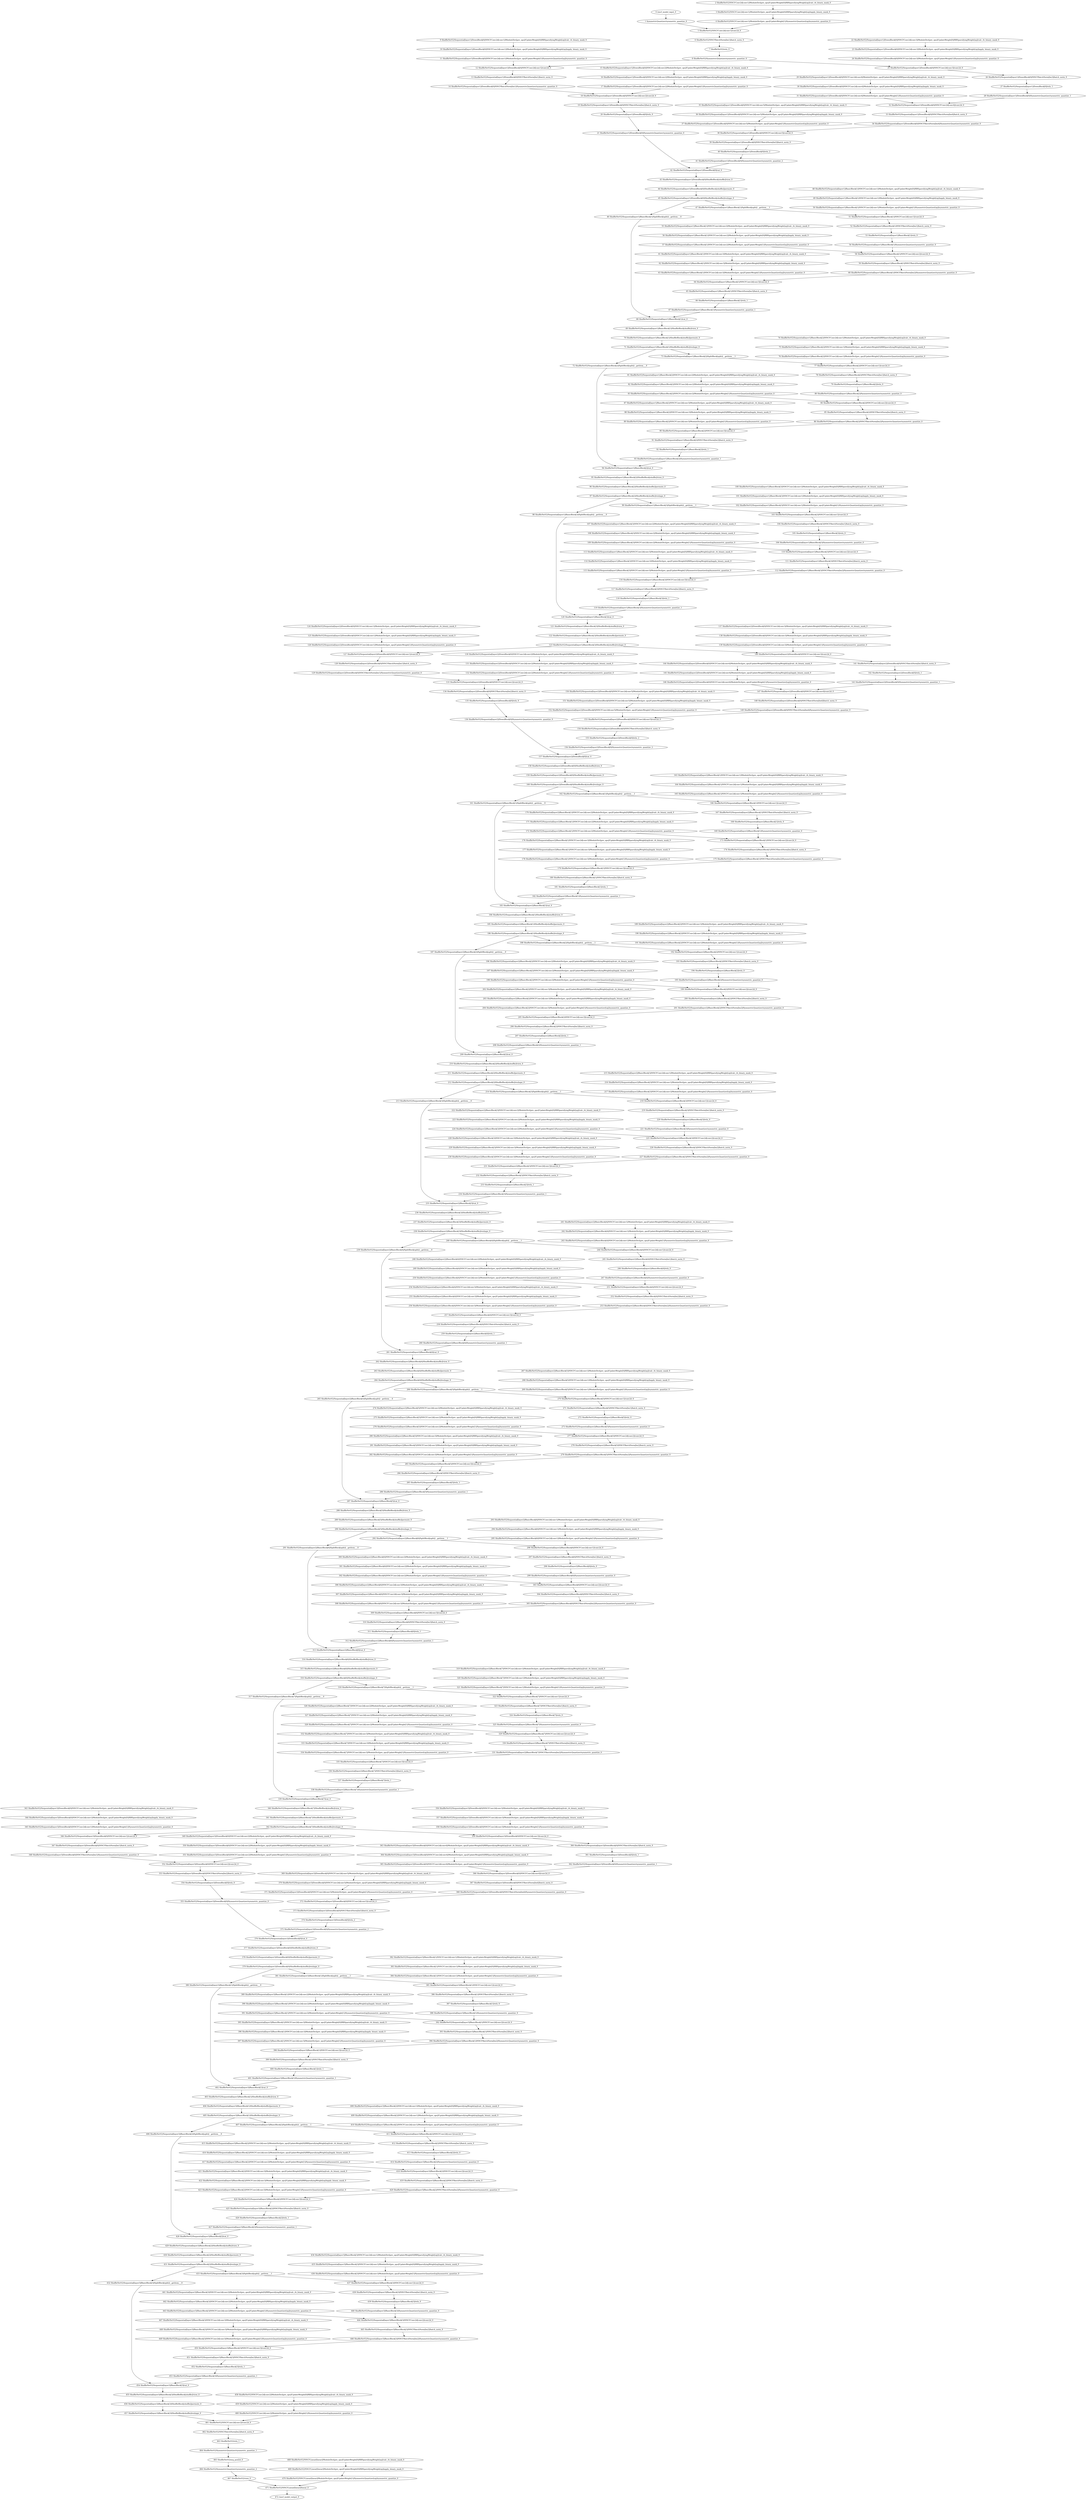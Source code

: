 strict digraph  {
"0 /nncf_model_input_0" [id=0, type=nncf_model_input];
"1 SymmetricQuantizer/symmetric_quantize_0" [id=1, type=symmetric_quantize];
"2 ShuffleNetV2/NNCFConv2d[conv1]/ModuleDict[pre_ops]/UpdateWeight[0]/RBSparsifyingWeight[op]/calc_rb_binary_mask_0" [id=2, type=calc_rb_binary_mask];
"3 ShuffleNetV2/NNCFConv2d[conv1]/ModuleDict[pre_ops]/UpdateWeight[0]/RBSparsifyingWeight[op]/apply_binary_mask_0" [id=3, type=apply_binary_mask];
"4 ShuffleNetV2/NNCFConv2d[conv1]/ModuleDict[pre_ops]/UpdateWeight[1]/SymmetricQuantizer[op]/symmetric_quantize_0" [id=4, type=symmetric_quantize];
"5 ShuffleNetV2/NNCFConv2d[conv1]/conv2d_0" [id=5, type=conv2d];
"6 ShuffleNetV2/NNCFBatchNorm[bn1]/batch_norm_0" [id=6, type=batch_norm];
"7 ShuffleNetV2/relu_0" [id=7, type=relu];
"8 ShuffleNetV2/SymmetricQuantizer/symmetric_quantize_0" [id=8, type=symmetric_quantize];
"9 ShuffleNetV2/Sequential[layer1]/DownBlock[0]/NNCFConv2d[conv1]/ModuleDict[pre_ops]/UpdateWeight[0]/RBSparsifyingWeight[op]/calc_rb_binary_mask_0" [id=9, type=calc_rb_binary_mask];
"10 ShuffleNetV2/Sequential[layer1]/DownBlock[0]/NNCFConv2d[conv1]/ModuleDict[pre_ops]/UpdateWeight[0]/RBSparsifyingWeight[op]/apply_binary_mask_0" [id=10, type=apply_binary_mask];
"11 ShuffleNetV2/Sequential[layer1]/DownBlock[0]/NNCFConv2d[conv1]/ModuleDict[pre_ops]/UpdateWeight[1]/SymmetricQuantizer[op]/symmetric_quantize_0" [id=11, type=symmetric_quantize];
"12 ShuffleNetV2/Sequential[layer1]/DownBlock[0]/NNCFConv2d[conv1]/conv2d_0" [id=12, type=conv2d];
"13 ShuffleNetV2/Sequential[layer1]/DownBlock[0]/NNCFBatchNorm[bn1]/batch_norm_0" [id=13, type=batch_norm];
"14 ShuffleNetV2/Sequential[layer1]/DownBlock[0]/NNCFBatchNorm[bn1]/SymmetricQuantizer/symmetric_quantize_0" [id=14, type=symmetric_quantize];
"15 ShuffleNetV2/Sequential[layer1]/DownBlock[0]/NNCFConv2d[conv2]/ModuleDict[pre_ops]/UpdateWeight[0]/RBSparsifyingWeight[op]/calc_rb_binary_mask_0" [id=15, type=calc_rb_binary_mask];
"16 ShuffleNetV2/Sequential[layer1]/DownBlock[0]/NNCFConv2d[conv2]/ModuleDict[pre_ops]/UpdateWeight[0]/RBSparsifyingWeight[op]/apply_binary_mask_0" [id=16, type=apply_binary_mask];
"17 ShuffleNetV2/Sequential[layer1]/DownBlock[0]/NNCFConv2d[conv2]/ModuleDict[pre_ops]/UpdateWeight[1]/SymmetricQuantizer[op]/symmetric_quantize_0" [id=17, type=symmetric_quantize];
"18 ShuffleNetV2/Sequential[layer1]/DownBlock[0]/NNCFConv2d[conv2]/conv2d_0" [id=18, type=conv2d];
"19 ShuffleNetV2/Sequential[layer1]/DownBlock[0]/NNCFBatchNorm[bn2]/batch_norm_0" [id=19, type=batch_norm];
"20 ShuffleNetV2/Sequential[layer1]/DownBlock[0]/relu_0" [id=20, type=relu];
"21 ShuffleNetV2/Sequential[layer1]/DownBlock[0]/SymmetricQuantizer/symmetric_quantize_0" [id=21, type=symmetric_quantize];
"22 ShuffleNetV2/Sequential[layer1]/DownBlock[0]/NNCFConv2d[conv3]/ModuleDict[pre_ops]/UpdateWeight[0]/RBSparsifyingWeight[op]/calc_rb_binary_mask_0" [id=22, type=calc_rb_binary_mask];
"23 ShuffleNetV2/Sequential[layer1]/DownBlock[0]/NNCFConv2d[conv3]/ModuleDict[pre_ops]/UpdateWeight[0]/RBSparsifyingWeight[op]/apply_binary_mask_0" [id=23, type=apply_binary_mask];
"24 ShuffleNetV2/Sequential[layer1]/DownBlock[0]/NNCFConv2d[conv3]/ModuleDict[pre_ops]/UpdateWeight[1]/SymmetricQuantizer[op]/symmetric_quantize_0" [id=24, type=symmetric_quantize];
"25 ShuffleNetV2/Sequential[layer1]/DownBlock[0]/NNCFConv2d[conv3]/conv2d_0" [id=25, type=conv2d];
"26 ShuffleNetV2/Sequential[layer1]/DownBlock[0]/NNCFBatchNorm[bn3]/batch_norm_0" [id=26, type=batch_norm];
"27 ShuffleNetV2/Sequential[layer1]/DownBlock[0]/relu_1" [id=27, type=relu];
"28 ShuffleNetV2/Sequential[layer1]/DownBlock[0]/SymmetricQuantizer/symmetric_quantize_1" [id=28, type=symmetric_quantize];
"29 ShuffleNetV2/Sequential[layer1]/DownBlock[0]/NNCFConv2d[conv4]/ModuleDict[pre_ops]/UpdateWeight[0]/RBSparsifyingWeight[op]/calc_rb_binary_mask_0" [id=29, type=calc_rb_binary_mask];
"30 ShuffleNetV2/Sequential[layer1]/DownBlock[0]/NNCFConv2d[conv4]/ModuleDict[pre_ops]/UpdateWeight[0]/RBSparsifyingWeight[op]/apply_binary_mask_0" [id=30, type=apply_binary_mask];
"31 ShuffleNetV2/Sequential[layer1]/DownBlock[0]/NNCFConv2d[conv4]/ModuleDict[pre_ops]/UpdateWeight[1]/SymmetricQuantizer[op]/symmetric_quantize_0" [id=31, type=symmetric_quantize];
"32 ShuffleNetV2/Sequential[layer1]/DownBlock[0]/NNCFConv2d[conv4]/conv2d_0" [id=32, type=conv2d];
"33 ShuffleNetV2/Sequential[layer1]/DownBlock[0]/NNCFBatchNorm[bn4]/batch_norm_0" [id=33, type=batch_norm];
"34 ShuffleNetV2/Sequential[layer1]/DownBlock[0]/NNCFBatchNorm[bn4]/SymmetricQuantizer/symmetric_quantize_0" [id=34, type=symmetric_quantize];
"35 ShuffleNetV2/Sequential[layer1]/DownBlock[0]/NNCFConv2d[conv5]/ModuleDict[pre_ops]/UpdateWeight[0]/RBSparsifyingWeight[op]/calc_rb_binary_mask_0" [id=35, type=calc_rb_binary_mask];
"36 ShuffleNetV2/Sequential[layer1]/DownBlock[0]/NNCFConv2d[conv5]/ModuleDict[pre_ops]/UpdateWeight[0]/RBSparsifyingWeight[op]/apply_binary_mask_0" [id=36, type=apply_binary_mask];
"37 ShuffleNetV2/Sequential[layer1]/DownBlock[0]/NNCFConv2d[conv5]/ModuleDict[pre_ops]/UpdateWeight[1]/SymmetricQuantizer[op]/symmetric_quantize_0" [id=37, type=symmetric_quantize];
"38 ShuffleNetV2/Sequential[layer1]/DownBlock[0]/NNCFConv2d[conv5]/conv2d_0" [id=38, type=conv2d];
"39 ShuffleNetV2/Sequential[layer1]/DownBlock[0]/NNCFBatchNorm[bn5]/batch_norm_0" [id=39, type=batch_norm];
"40 ShuffleNetV2/Sequential[layer1]/DownBlock[0]/relu_2" [id=40, type=relu];
"41 ShuffleNetV2/Sequential[layer1]/DownBlock[0]/SymmetricQuantizer/symmetric_quantize_2" [id=41, type=symmetric_quantize];
"42 ShuffleNetV2/Sequential[layer1]/DownBlock[0]/cat_0" [id=42, type=cat];
"43 ShuffleNetV2/Sequential[layer1]/DownBlock[0]/ShuffleBlock[shuffle]/view_0" [id=43, type=view];
"44 ShuffleNetV2/Sequential[layer1]/DownBlock[0]/ShuffleBlock[shuffle]/permute_0" [id=44, type=permute];
"45 ShuffleNetV2/Sequential[layer1]/DownBlock[0]/ShuffleBlock[shuffle]/reshape_0" [id=45, type=reshape];
"46 ShuffleNetV2/Sequential[layer1]/BasicBlock[1]/SplitBlock[split]/__getitem___0" [id=46, type=__getitem__];
"47 ShuffleNetV2/Sequential[layer1]/BasicBlock[1]/SplitBlock[split]/__getitem___1" [id=47, type=__getitem__];
"48 ShuffleNetV2/Sequential[layer1]/BasicBlock[1]/NNCFConv2d[conv1]/ModuleDict[pre_ops]/UpdateWeight[0]/RBSparsifyingWeight[op]/calc_rb_binary_mask_0" [id=48, type=calc_rb_binary_mask];
"49 ShuffleNetV2/Sequential[layer1]/BasicBlock[1]/NNCFConv2d[conv1]/ModuleDict[pre_ops]/UpdateWeight[0]/RBSparsifyingWeight[op]/apply_binary_mask_0" [id=49, type=apply_binary_mask];
"50 ShuffleNetV2/Sequential[layer1]/BasicBlock[1]/NNCFConv2d[conv1]/ModuleDict[pre_ops]/UpdateWeight[1]/SymmetricQuantizer[op]/symmetric_quantize_0" [id=50, type=symmetric_quantize];
"51 ShuffleNetV2/Sequential[layer1]/BasicBlock[1]/NNCFConv2d[conv1]/conv2d_0" [id=51, type=conv2d];
"52 ShuffleNetV2/Sequential[layer1]/BasicBlock[1]/NNCFBatchNorm[bn1]/batch_norm_0" [id=52, type=batch_norm];
"53 ShuffleNetV2/Sequential[layer1]/BasicBlock[1]/relu_0" [id=53, type=relu];
"54 ShuffleNetV2/Sequential[layer1]/BasicBlock[1]/SymmetricQuantizer/symmetric_quantize_0" [id=54, type=symmetric_quantize];
"55 ShuffleNetV2/Sequential[layer1]/BasicBlock[1]/NNCFConv2d[conv2]/ModuleDict[pre_ops]/UpdateWeight[0]/RBSparsifyingWeight[op]/calc_rb_binary_mask_0" [id=55, type=calc_rb_binary_mask];
"56 ShuffleNetV2/Sequential[layer1]/BasicBlock[1]/NNCFConv2d[conv2]/ModuleDict[pre_ops]/UpdateWeight[0]/RBSparsifyingWeight[op]/apply_binary_mask_0" [id=56, type=apply_binary_mask];
"57 ShuffleNetV2/Sequential[layer1]/BasicBlock[1]/NNCFConv2d[conv2]/ModuleDict[pre_ops]/UpdateWeight[1]/SymmetricQuantizer[op]/symmetric_quantize_0" [id=57, type=symmetric_quantize];
"58 ShuffleNetV2/Sequential[layer1]/BasicBlock[1]/NNCFConv2d[conv2]/conv2d_0" [id=58, type=conv2d];
"59 ShuffleNetV2/Sequential[layer1]/BasicBlock[1]/NNCFBatchNorm[bn2]/batch_norm_0" [id=59, type=batch_norm];
"60 ShuffleNetV2/Sequential[layer1]/BasicBlock[1]/NNCFBatchNorm[bn2]/SymmetricQuantizer/symmetric_quantize_0" [id=60, type=symmetric_quantize];
"61 ShuffleNetV2/Sequential[layer1]/BasicBlock[1]/NNCFConv2d[conv3]/ModuleDict[pre_ops]/UpdateWeight[0]/RBSparsifyingWeight[op]/calc_rb_binary_mask_0" [id=61, type=calc_rb_binary_mask];
"62 ShuffleNetV2/Sequential[layer1]/BasicBlock[1]/NNCFConv2d[conv3]/ModuleDict[pre_ops]/UpdateWeight[0]/RBSparsifyingWeight[op]/apply_binary_mask_0" [id=62, type=apply_binary_mask];
"63 ShuffleNetV2/Sequential[layer1]/BasicBlock[1]/NNCFConv2d[conv3]/ModuleDict[pre_ops]/UpdateWeight[1]/SymmetricQuantizer[op]/symmetric_quantize_0" [id=63, type=symmetric_quantize];
"64 ShuffleNetV2/Sequential[layer1]/BasicBlock[1]/NNCFConv2d[conv3]/conv2d_0" [id=64, type=conv2d];
"65 ShuffleNetV2/Sequential[layer1]/BasicBlock[1]/NNCFBatchNorm[bn3]/batch_norm_0" [id=65, type=batch_norm];
"66 ShuffleNetV2/Sequential[layer1]/BasicBlock[1]/relu_1" [id=66, type=relu];
"67 ShuffleNetV2/Sequential[layer1]/BasicBlock[1]/SymmetricQuantizer/symmetric_quantize_1" [id=67, type=symmetric_quantize];
"68 ShuffleNetV2/Sequential[layer1]/BasicBlock[1]/cat_0" [id=68, type=cat];
"69 ShuffleNetV2/Sequential[layer1]/BasicBlock[1]/ShuffleBlock[shuffle]/view_0" [id=69, type=view];
"70 ShuffleNetV2/Sequential[layer1]/BasicBlock[1]/ShuffleBlock[shuffle]/permute_0" [id=70, type=permute];
"71 ShuffleNetV2/Sequential[layer1]/BasicBlock[1]/ShuffleBlock[shuffle]/reshape_0" [id=71, type=reshape];
"72 ShuffleNetV2/Sequential[layer1]/BasicBlock[2]/SplitBlock[split]/__getitem___0" [id=72, type=__getitem__];
"73 ShuffleNetV2/Sequential[layer1]/BasicBlock[2]/SplitBlock[split]/__getitem___1" [id=73, type=__getitem__];
"74 ShuffleNetV2/Sequential[layer1]/BasicBlock[2]/NNCFConv2d[conv1]/ModuleDict[pre_ops]/UpdateWeight[0]/RBSparsifyingWeight[op]/calc_rb_binary_mask_0" [id=74, type=calc_rb_binary_mask];
"75 ShuffleNetV2/Sequential[layer1]/BasicBlock[2]/NNCFConv2d[conv1]/ModuleDict[pre_ops]/UpdateWeight[0]/RBSparsifyingWeight[op]/apply_binary_mask_0" [id=75, type=apply_binary_mask];
"76 ShuffleNetV2/Sequential[layer1]/BasicBlock[2]/NNCFConv2d[conv1]/ModuleDict[pre_ops]/UpdateWeight[1]/SymmetricQuantizer[op]/symmetric_quantize_0" [id=76, type=symmetric_quantize];
"77 ShuffleNetV2/Sequential[layer1]/BasicBlock[2]/NNCFConv2d[conv1]/conv2d_0" [id=77, type=conv2d];
"78 ShuffleNetV2/Sequential[layer1]/BasicBlock[2]/NNCFBatchNorm[bn1]/batch_norm_0" [id=78, type=batch_norm];
"79 ShuffleNetV2/Sequential[layer1]/BasicBlock[2]/relu_0" [id=79, type=relu];
"80 ShuffleNetV2/Sequential[layer1]/BasicBlock[2]/SymmetricQuantizer/symmetric_quantize_0" [id=80, type=symmetric_quantize];
"81 ShuffleNetV2/Sequential[layer1]/BasicBlock[2]/NNCFConv2d[conv2]/ModuleDict[pre_ops]/UpdateWeight[0]/RBSparsifyingWeight[op]/calc_rb_binary_mask_0" [id=81, type=calc_rb_binary_mask];
"82 ShuffleNetV2/Sequential[layer1]/BasicBlock[2]/NNCFConv2d[conv2]/ModuleDict[pre_ops]/UpdateWeight[0]/RBSparsifyingWeight[op]/apply_binary_mask_0" [id=82, type=apply_binary_mask];
"83 ShuffleNetV2/Sequential[layer1]/BasicBlock[2]/NNCFConv2d[conv2]/ModuleDict[pre_ops]/UpdateWeight[1]/SymmetricQuantizer[op]/symmetric_quantize_0" [id=83, type=symmetric_quantize];
"84 ShuffleNetV2/Sequential[layer1]/BasicBlock[2]/NNCFConv2d[conv2]/conv2d_0" [id=84, type=conv2d];
"85 ShuffleNetV2/Sequential[layer1]/BasicBlock[2]/NNCFBatchNorm[bn2]/batch_norm_0" [id=85, type=batch_norm];
"86 ShuffleNetV2/Sequential[layer1]/BasicBlock[2]/NNCFBatchNorm[bn2]/SymmetricQuantizer/symmetric_quantize_0" [id=86, type=symmetric_quantize];
"87 ShuffleNetV2/Sequential[layer1]/BasicBlock[2]/NNCFConv2d[conv3]/ModuleDict[pre_ops]/UpdateWeight[0]/RBSparsifyingWeight[op]/calc_rb_binary_mask_0" [id=87, type=calc_rb_binary_mask];
"88 ShuffleNetV2/Sequential[layer1]/BasicBlock[2]/NNCFConv2d[conv3]/ModuleDict[pre_ops]/UpdateWeight[0]/RBSparsifyingWeight[op]/apply_binary_mask_0" [id=88, type=apply_binary_mask];
"89 ShuffleNetV2/Sequential[layer1]/BasicBlock[2]/NNCFConv2d[conv3]/ModuleDict[pre_ops]/UpdateWeight[1]/SymmetricQuantizer[op]/symmetric_quantize_0" [id=89, type=symmetric_quantize];
"90 ShuffleNetV2/Sequential[layer1]/BasicBlock[2]/NNCFConv2d[conv3]/conv2d_0" [id=90, type=conv2d];
"91 ShuffleNetV2/Sequential[layer1]/BasicBlock[2]/NNCFBatchNorm[bn3]/batch_norm_0" [id=91, type=batch_norm];
"92 ShuffleNetV2/Sequential[layer1]/BasicBlock[2]/relu_1" [id=92, type=relu];
"93 ShuffleNetV2/Sequential[layer1]/BasicBlock[2]/SymmetricQuantizer/symmetric_quantize_1" [id=93, type=symmetric_quantize];
"94 ShuffleNetV2/Sequential[layer1]/BasicBlock[2]/cat_0" [id=94, type=cat];
"95 ShuffleNetV2/Sequential[layer1]/BasicBlock[2]/ShuffleBlock[shuffle]/view_0" [id=95, type=view];
"96 ShuffleNetV2/Sequential[layer1]/BasicBlock[2]/ShuffleBlock[shuffle]/permute_0" [id=96, type=permute];
"97 ShuffleNetV2/Sequential[layer1]/BasicBlock[2]/ShuffleBlock[shuffle]/reshape_0" [id=97, type=reshape];
"98 ShuffleNetV2/Sequential[layer1]/BasicBlock[3]/SplitBlock[split]/__getitem___0" [id=98, type=__getitem__];
"99 ShuffleNetV2/Sequential[layer1]/BasicBlock[3]/SplitBlock[split]/__getitem___1" [id=99, type=__getitem__];
"100 ShuffleNetV2/Sequential[layer1]/BasicBlock[3]/NNCFConv2d[conv1]/ModuleDict[pre_ops]/UpdateWeight[0]/RBSparsifyingWeight[op]/calc_rb_binary_mask_0" [id=100, type=calc_rb_binary_mask];
"101 ShuffleNetV2/Sequential[layer1]/BasicBlock[3]/NNCFConv2d[conv1]/ModuleDict[pre_ops]/UpdateWeight[0]/RBSparsifyingWeight[op]/apply_binary_mask_0" [id=101, type=apply_binary_mask];
"102 ShuffleNetV2/Sequential[layer1]/BasicBlock[3]/NNCFConv2d[conv1]/ModuleDict[pre_ops]/UpdateWeight[1]/SymmetricQuantizer[op]/symmetric_quantize_0" [id=102, type=symmetric_quantize];
"103 ShuffleNetV2/Sequential[layer1]/BasicBlock[3]/NNCFConv2d[conv1]/conv2d_0" [id=103, type=conv2d];
"104 ShuffleNetV2/Sequential[layer1]/BasicBlock[3]/NNCFBatchNorm[bn1]/batch_norm_0" [id=104, type=batch_norm];
"105 ShuffleNetV2/Sequential[layer1]/BasicBlock[3]/relu_0" [id=105, type=relu];
"106 ShuffleNetV2/Sequential[layer1]/BasicBlock[3]/SymmetricQuantizer/symmetric_quantize_0" [id=106, type=symmetric_quantize];
"107 ShuffleNetV2/Sequential[layer1]/BasicBlock[3]/NNCFConv2d[conv2]/ModuleDict[pre_ops]/UpdateWeight[0]/RBSparsifyingWeight[op]/calc_rb_binary_mask_0" [id=107, type=calc_rb_binary_mask];
"108 ShuffleNetV2/Sequential[layer1]/BasicBlock[3]/NNCFConv2d[conv2]/ModuleDict[pre_ops]/UpdateWeight[0]/RBSparsifyingWeight[op]/apply_binary_mask_0" [id=108, type=apply_binary_mask];
"109 ShuffleNetV2/Sequential[layer1]/BasicBlock[3]/NNCFConv2d[conv2]/ModuleDict[pre_ops]/UpdateWeight[1]/SymmetricQuantizer[op]/symmetric_quantize_0" [id=109, type=symmetric_quantize];
"110 ShuffleNetV2/Sequential[layer1]/BasicBlock[3]/NNCFConv2d[conv2]/conv2d_0" [id=110, type=conv2d];
"111 ShuffleNetV2/Sequential[layer1]/BasicBlock[3]/NNCFBatchNorm[bn2]/batch_norm_0" [id=111, type=batch_norm];
"112 ShuffleNetV2/Sequential[layer1]/BasicBlock[3]/NNCFBatchNorm[bn2]/SymmetricQuantizer/symmetric_quantize_0" [id=112, type=symmetric_quantize];
"113 ShuffleNetV2/Sequential[layer1]/BasicBlock[3]/NNCFConv2d[conv3]/ModuleDict[pre_ops]/UpdateWeight[0]/RBSparsifyingWeight[op]/calc_rb_binary_mask_0" [id=113, type=calc_rb_binary_mask];
"114 ShuffleNetV2/Sequential[layer1]/BasicBlock[3]/NNCFConv2d[conv3]/ModuleDict[pre_ops]/UpdateWeight[0]/RBSparsifyingWeight[op]/apply_binary_mask_0" [id=114, type=apply_binary_mask];
"115 ShuffleNetV2/Sequential[layer1]/BasicBlock[3]/NNCFConv2d[conv3]/ModuleDict[pre_ops]/UpdateWeight[1]/SymmetricQuantizer[op]/symmetric_quantize_0" [id=115, type=symmetric_quantize];
"116 ShuffleNetV2/Sequential[layer1]/BasicBlock[3]/NNCFConv2d[conv3]/conv2d_0" [id=116, type=conv2d];
"117 ShuffleNetV2/Sequential[layer1]/BasicBlock[3]/NNCFBatchNorm[bn3]/batch_norm_0" [id=117, type=batch_norm];
"118 ShuffleNetV2/Sequential[layer1]/BasicBlock[3]/relu_1" [id=118, type=relu];
"119 ShuffleNetV2/Sequential[layer1]/BasicBlock[3]/SymmetricQuantizer/symmetric_quantize_1" [id=119, type=symmetric_quantize];
"120 ShuffleNetV2/Sequential[layer1]/BasicBlock[3]/cat_0" [id=120, type=cat];
"121 ShuffleNetV2/Sequential[layer1]/BasicBlock[3]/ShuffleBlock[shuffle]/view_0" [id=121, type=view];
"122 ShuffleNetV2/Sequential[layer1]/BasicBlock[3]/ShuffleBlock[shuffle]/permute_0" [id=122, type=permute];
"123 ShuffleNetV2/Sequential[layer1]/BasicBlock[3]/ShuffleBlock[shuffle]/reshape_0" [id=123, type=reshape];
"124 ShuffleNetV2/Sequential[layer2]/DownBlock[0]/NNCFConv2d[conv1]/ModuleDict[pre_ops]/UpdateWeight[0]/RBSparsifyingWeight[op]/calc_rb_binary_mask_0" [id=124, type=calc_rb_binary_mask];
"125 ShuffleNetV2/Sequential[layer2]/DownBlock[0]/NNCFConv2d[conv1]/ModuleDict[pre_ops]/UpdateWeight[0]/RBSparsifyingWeight[op]/apply_binary_mask_0" [id=125, type=apply_binary_mask];
"126 ShuffleNetV2/Sequential[layer2]/DownBlock[0]/NNCFConv2d[conv1]/ModuleDict[pre_ops]/UpdateWeight[1]/SymmetricQuantizer[op]/symmetric_quantize_0" [id=126, type=symmetric_quantize];
"127 ShuffleNetV2/Sequential[layer2]/DownBlock[0]/NNCFConv2d[conv1]/conv2d_0" [id=127, type=conv2d];
"128 ShuffleNetV2/Sequential[layer2]/DownBlock[0]/NNCFBatchNorm[bn1]/batch_norm_0" [id=128, type=batch_norm];
"129 ShuffleNetV2/Sequential[layer2]/DownBlock[0]/NNCFBatchNorm[bn1]/SymmetricQuantizer/symmetric_quantize_0" [id=129, type=symmetric_quantize];
"130 ShuffleNetV2/Sequential[layer2]/DownBlock[0]/NNCFConv2d[conv2]/ModuleDict[pre_ops]/UpdateWeight[0]/RBSparsifyingWeight[op]/calc_rb_binary_mask_0" [id=130, type=calc_rb_binary_mask];
"131 ShuffleNetV2/Sequential[layer2]/DownBlock[0]/NNCFConv2d[conv2]/ModuleDict[pre_ops]/UpdateWeight[0]/RBSparsifyingWeight[op]/apply_binary_mask_0" [id=131, type=apply_binary_mask];
"132 ShuffleNetV2/Sequential[layer2]/DownBlock[0]/NNCFConv2d[conv2]/ModuleDict[pre_ops]/UpdateWeight[1]/SymmetricQuantizer[op]/symmetric_quantize_0" [id=132, type=symmetric_quantize];
"133 ShuffleNetV2/Sequential[layer2]/DownBlock[0]/NNCFConv2d[conv2]/conv2d_0" [id=133, type=conv2d];
"134 ShuffleNetV2/Sequential[layer2]/DownBlock[0]/NNCFBatchNorm[bn2]/batch_norm_0" [id=134, type=batch_norm];
"135 ShuffleNetV2/Sequential[layer2]/DownBlock[0]/relu_0" [id=135, type=relu];
"136 ShuffleNetV2/Sequential[layer2]/DownBlock[0]/SymmetricQuantizer/symmetric_quantize_0" [id=136, type=symmetric_quantize];
"137 ShuffleNetV2/Sequential[layer2]/DownBlock[0]/NNCFConv2d[conv3]/ModuleDict[pre_ops]/UpdateWeight[0]/RBSparsifyingWeight[op]/calc_rb_binary_mask_0" [id=137, type=calc_rb_binary_mask];
"138 ShuffleNetV2/Sequential[layer2]/DownBlock[0]/NNCFConv2d[conv3]/ModuleDict[pre_ops]/UpdateWeight[0]/RBSparsifyingWeight[op]/apply_binary_mask_0" [id=138, type=apply_binary_mask];
"139 ShuffleNetV2/Sequential[layer2]/DownBlock[0]/NNCFConv2d[conv3]/ModuleDict[pre_ops]/UpdateWeight[1]/SymmetricQuantizer[op]/symmetric_quantize_0" [id=139, type=symmetric_quantize];
"140 ShuffleNetV2/Sequential[layer2]/DownBlock[0]/NNCFConv2d[conv3]/conv2d_0" [id=140, type=conv2d];
"141 ShuffleNetV2/Sequential[layer2]/DownBlock[0]/NNCFBatchNorm[bn3]/batch_norm_0" [id=141, type=batch_norm];
"142 ShuffleNetV2/Sequential[layer2]/DownBlock[0]/relu_1" [id=142, type=relu];
"143 ShuffleNetV2/Sequential[layer2]/DownBlock[0]/SymmetricQuantizer/symmetric_quantize_1" [id=143, type=symmetric_quantize];
"144 ShuffleNetV2/Sequential[layer2]/DownBlock[0]/NNCFConv2d[conv4]/ModuleDict[pre_ops]/UpdateWeight[0]/RBSparsifyingWeight[op]/calc_rb_binary_mask_0" [id=144, type=calc_rb_binary_mask];
"145 ShuffleNetV2/Sequential[layer2]/DownBlock[0]/NNCFConv2d[conv4]/ModuleDict[pre_ops]/UpdateWeight[0]/RBSparsifyingWeight[op]/apply_binary_mask_0" [id=145, type=apply_binary_mask];
"146 ShuffleNetV2/Sequential[layer2]/DownBlock[0]/NNCFConv2d[conv4]/ModuleDict[pre_ops]/UpdateWeight[1]/SymmetricQuantizer[op]/symmetric_quantize_0" [id=146, type=symmetric_quantize];
"147 ShuffleNetV2/Sequential[layer2]/DownBlock[0]/NNCFConv2d[conv4]/conv2d_0" [id=147, type=conv2d];
"148 ShuffleNetV2/Sequential[layer2]/DownBlock[0]/NNCFBatchNorm[bn4]/batch_norm_0" [id=148, type=batch_norm];
"149 ShuffleNetV2/Sequential[layer2]/DownBlock[0]/NNCFBatchNorm[bn4]/SymmetricQuantizer/symmetric_quantize_0" [id=149, type=symmetric_quantize];
"150 ShuffleNetV2/Sequential[layer2]/DownBlock[0]/NNCFConv2d[conv5]/ModuleDict[pre_ops]/UpdateWeight[0]/RBSparsifyingWeight[op]/calc_rb_binary_mask_0" [id=150, type=calc_rb_binary_mask];
"151 ShuffleNetV2/Sequential[layer2]/DownBlock[0]/NNCFConv2d[conv5]/ModuleDict[pre_ops]/UpdateWeight[0]/RBSparsifyingWeight[op]/apply_binary_mask_0" [id=151, type=apply_binary_mask];
"152 ShuffleNetV2/Sequential[layer2]/DownBlock[0]/NNCFConv2d[conv5]/ModuleDict[pre_ops]/UpdateWeight[1]/SymmetricQuantizer[op]/symmetric_quantize_0" [id=152, type=symmetric_quantize];
"153 ShuffleNetV2/Sequential[layer2]/DownBlock[0]/NNCFConv2d[conv5]/conv2d_0" [id=153, type=conv2d];
"154 ShuffleNetV2/Sequential[layer2]/DownBlock[0]/NNCFBatchNorm[bn5]/batch_norm_0" [id=154, type=batch_norm];
"155 ShuffleNetV2/Sequential[layer2]/DownBlock[0]/relu_2" [id=155, type=relu];
"156 ShuffleNetV2/Sequential[layer2]/DownBlock[0]/SymmetricQuantizer/symmetric_quantize_2" [id=156, type=symmetric_quantize];
"157 ShuffleNetV2/Sequential[layer2]/DownBlock[0]/cat_0" [id=157, type=cat];
"158 ShuffleNetV2/Sequential[layer2]/DownBlock[0]/ShuffleBlock[shuffle]/view_0" [id=158, type=view];
"159 ShuffleNetV2/Sequential[layer2]/DownBlock[0]/ShuffleBlock[shuffle]/permute_0" [id=159, type=permute];
"160 ShuffleNetV2/Sequential[layer2]/DownBlock[0]/ShuffleBlock[shuffle]/reshape_0" [id=160, type=reshape];
"161 ShuffleNetV2/Sequential[layer2]/BasicBlock[1]/SplitBlock[split]/__getitem___0" [id=161, type=__getitem__];
"162 ShuffleNetV2/Sequential[layer2]/BasicBlock[1]/SplitBlock[split]/__getitem___1" [id=162, type=__getitem__];
"163 ShuffleNetV2/Sequential[layer2]/BasicBlock[1]/NNCFConv2d[conv1]/ModuleDict[pre_ops]/UpdateWeight[0]/RBSparsifyingWeight[op]/calc_rb_binary_mask_0" [id=163, type=calc_rb_binary_mask];
"164 ShuffleNetV2/Sequential[layer2]/BasicBlock[1]/NNCFConv2d[conv1]/ModuleDict[pre_ops]/UpdateWeight[0]/RBSparsifyingWeight[op]/apply_binary_mask_0" [id=164, type=apply_binary_mask];
"165 ShuffleNetV2/Sequential[layer2]/BasicBlock[1]/NNCFConv2d[conv1]/ModuleDict[pre_ops]/UpdateWeight[1]/SymmetricQuantizer[op]/symmetric_quantize_0" [id=165, type=symmetric_quantize];
"166 ShuffleNetV2/Sequential[layer2]/BasicBlock[1]/NNCFConv2d[conv1]/conv2d_0" [id=166, type=conv2d];
"167 ShuffleNetV2/Sequential[layer2]/BasicBlock[1]/NNCFBatchNorm[bn1]/batch_norm_0" [id=167, type=batch_norm];
"168 ShuffleNetV2/Sequential[layer2]/BasicBlock[1]/relu_0" [id=168, type=relu];
"169 ShuffleNetV2/Sequential[layer2]/BasicBlock[1]/SymmetricQuantizer/symmetric_quantize_0" [id=169, type=symmetric_quantize];
"170 ShuffleNetV2/Sequential[layer2]/BasicBlock[1]/NNCFConv2d[conv2]/ModuleDict[pre_ops]/UpdateWeight[0]/RBSparsifyingWeight[op]/calc_rb_binary_mask_0" [id=170, type=calc_rb_binary_mask];
"171 ShuffleNetV2/Sequential[layer2]/BasicBlock[1]/NNCFConv2d[conv2]/ModuleDict[pre_ops]/UpdateWeight[0]/RBSparsifyingWeight[op]/apply_binary_mask_0" [id=171, type=apply_binary_mask];
"172 ShuffleNetV2/Sequential[layer2]/BasicBlock[1]/NNCFConv2d[conv2]/ModuleDict[pre_ops]/UpdateWeight[1]/SymmetricQuantizer[op]/symmetric_quantize_0" [id=172, type=symmetric_quantize];
"173 ShuffleNetV2/Sequential[layer2]/BasicBlock[1]/NNCFConv2d[conv2]/conv2d_0" [id=173, type=conv2d];
"174 ShuffleNetV2/Sequential[layer2]/BasicBlock[1]/NNCFBatchNorm[bn2]/batch_norm_0" [id=174, type=batch_norm];
"175 ShuffleNetV2/Sequential[layer2]/BasicBlock[1]/NNCFBatchNorm[bn2]/SymmetricQuantizer/symmetric_quantize_0" [id=175, type=symmetric_quantize];
"176 ShuffleNetV2/Sequential[layer2]/BasicBlock[1]/NNCFConv2d[conv3]/ModuleDict[pre_ops]/UpdateWeight[0]/RBSparsifyingWeight[op]/calc_rb_binary_mask_0" [id=176, type=calc_rb_binary_mask];
"177 ShuffleNetV2/Sequential[layer2]/BasicBlock[1]/NNCFConv2d[conv3]/ModuleDict[pre_ops]/UpdateWeight[0]/RBSparsifyingWeight[op]/apply_binary_mask_0" [id=177, type=apply_binary_mask];
"178 ShuffleNetV2/Sequential[layer2]/BasicBlock[1]/NNCFConv2d[conv3]/ModuleDict[pre_ops]/UpdateWeight[1]/SymmetricQuantizer[op]/symmetric_quantize_0" [id=178, type=symmetric_quantize];
"179 ShuffleNetV2/Sequential[layer2]/BasicBlock[1]/NNCFConv2d[conv3]/conv2d_0" [id=179, type=conv2d];
"180 ShuffleNetV2/Sequential[layer2]/BasicBlock[1]/NNCFBatchNorm[bn3]/batch_norm_0" [id=180, type=batch_norm];
"181 ShuffleNetV2/Sequential[layer2]/BasicBlock[1]/relu_1" [id=181, type=relu];
"182 ShuffleNetV2/Sequential[layer2]/BasicBlock[1]/SymmetricQuantizer/symmetric_quantize_1" [id=182, type=symmetric_quantize];
"183 ShuffleNetV2/Sequential[layer2]/BasicBlock[1]/cat_0" [id=183, type=cat];
"184 ShuffleNetV2/Sequential[layer2]/BasicBlock[1]/ShuffleBlock[shuffle]/view_0" [id=184, type=view];
"185 ShuffleNetV2/Sequential[layer2]/BasicBlock[1]/ShuffleBlock[shuffle]/permute_0" [id=185, type=permute];
"186 ShuffleNetV2/Sequential[layer2]/BasicBlock[1]/ShuffleBlock[shuffle]/reshape_0" [id=186, type=reshape];
"187 ShuffleNetV2/Sequential[layer2]/BasicBlock[2]/SplitBlock[split]/__getitem___0" [id=187, type=__getitem__];
"188 ShuffleNetV2/Sequential[layer2]/BasicBlock[2]/SplitBlock[split]/__getitem___1" [id=188, type=__getitem__];
"189 ShuffleNetV2/Sequential[layer2]/BasicBlock[2]/NNCFConv2d[conv1]/ModuleDict[pre_ops]/UpdateWeight[0]/RBSparsifyingWeight[op]/calc_rb_binary_mask_0" [id=189, type=calc_rb_binary_mask];
"190 ShuffleNetV2/Sequential[layer2]/BasicBlock[2]/NNCFConv2d[conv1]/ModuleDict[pre_ops]/UpdateWeight[0]/RBSparsifyingWeight[op]/apply_binary_mask_0" [id=190, type=apply_binary_mask];
"191 ShuffleNetV2/Sequential[layer2]/BasicBlock[2]/NNCFConv2d[conv1]/ModuleDict[pre_ops]/UpdateWeight[1]/SymmetricQuantizer[op]/symmetric_quantize_0" [id=191, type=symmetric_quantize];
"192 ShuffleNetV2/Sequential[layer2]/BasicBlock[2]/NNCFConv2d[conv1]/conv2d_0" [id=192, type=conv2d];
"193 ShuffleNetV2/Sequential[layer2]/BasicBlock[2]/NNCFBatchNorm[bn1]/batch_norm_0" [id=193, type=batch_norm];
"194 ShuffleNetV2/Sequential[layer2]/BasicBlock[2]/relu_0" [id=194, type=relu];
"195 ShuffleNetV2/Sequential[layer2]/BasicBlock[2]/SymmetricQuantizer/symmetric_quantize_0" [id=195, type=symmetric_quantize];
"196 ShuffleNetV2/Sequential[layer2]/BasicBlock[2]/NNCFConv2d[conv2]/ModuleDict[pre_ops]/UpdateWeight[0]/RBSparsifyingWeight[op]/calc_rb_binary_mask_0" [id=196, type=calc_rb_binary_mask];
"197 ShuffleNetV2/Sequential[layer2]/BasicBlock[2]/NNCFConv2d[conv2]/ModuleDict[pre_ops]/UpdateWeight[0]/RBSparsifyingWeight[op]/apply_binary_mask_0" [id=197, type=apply_binary_mask];
"198 ShuffleNetV2/Sequential[layer2]/BasicBlock[2]/NNCFConv2d[conv2]/ModuleDict[pre_ops]/UpdateWeight[1]/SymmetricQuantizer[op]/symmetric_quantize_0" [id=198, type=symmetric_quantize];
"199 ShuffleNetV2/Sequential[layer2]/BasicBlock[2]/NNCFConv2d[conv2]/conv2d_0" [id=199, type=conv2d];
"200 ShuffleNetV2/Sequential[layer2]/BasicBlock[2]/NNCFBatchNorm[bn2]/batch_norm_0" [id=200, type=batch_norm];
"201 ShuffleNetV2/Sequential[layer2]/BasicBlock[2]/NNCFBatchNorm[bn2]/SymmetricQuantizer/symmetric_quantize_0" [id=201, type=symmetric_quantize];
"202 ShuffleNetV2/Sequential[layer2]/BasicBlock[2]/NNCFConv2d[conv3]/ModuleDict[pre_ops]/UpdateWeight[0]/RBSparsifyingWeight[op]/calc_rb_binary_mask_0" [id=202, type=calc_rb_binary_mask];
"203 ShuffleNetV2/Sequential[layer2]/BasicBlock[2]/NNCFConv2d[conv3]/ModuleDict[pre_ops]/UpdateWeight[0]/RBSparsifyingWeight[op]/apply_binary_mask_0" [id=203, type=apply_binary_mask];
"204 ShuffleNetV2/Sequential[layer2]/BasicBlock[2]/NNCFConv2d[conv3]/ModuleDict[pre_ops]/UpdateWeight[1]/SymmetricQuantizer[op]/symmetric_quantize_0" [id=204, type=symmetric_quantize];
"205 ShuffleNetV2/Sequential[layer2]/BasicBlock[2]/NNCFConv2d[conv3]/conv2d_0" [id=205, type=conv2d];
"206 ShuffleNetV2/Sequential[layer2]/BasicBlock[2]/NNCFBatchNorm[bn3]/batch_norm_0" [id=206, type=batch_norm];
"207 ShuffleNetV2/Sequential[layer2]/BasicBlock[2]/relu_1" [id=207, type=relu];
"208 ShuffleNetV2/Sequential[layer2]/BasicBlock[2]/SymmetricQuantizer/symmetric_quantize_1" [id=208, type=symmetric_quantize];
"209 ShuffleNetV2/Sequential[layer2]/BasicBlock[2]/cat_0" [id=209, type=cat];
"210 ShuffleNetV2/Sequential[layer2]/BasicBlock[2]/ShuffleBlock[shuffle]/view_0" [id=210, type=view];
"211 ShuffleNetV2/Sequential[layer2]/BasicBlock[2]/ShuffleBlock[shuffle]/permute_0" [id=211, type=permute];
"212 ShuffleNetV2/Sequential[layer2]/BasicBlock[2]/ShuffleBlock[shuffle]/reshape_0" [id=212, type=reshape];
"213 ShuffleNetV2/Sequential[layer2]/BasicBlock[3]/SplitBlock[split]/__getitem___0" [id=213, type=__getitem__];
"214 ShuffleNetV2/Sequential[layer2]/BasicBlock[3]/SplitBlock[split]/__getitem___1" [id=214, type=__getitem__];
"215 ShuffleNetV2/Sequential[layer2]/BasicBlock[3]/NNCFConv2d[conv1]/ModuleDict[pre_ops]/UpdateWeight[0]/RBSparsifyingWeight[op]/calc_rb_binary_mask_0" [id=215, type=calc_rb_binary_mask];
"216 ShuffleNetV2/Sequential[layer2]/BasicBlock[3]/NNCFConv2d[conv1]/ModuleDict[pre_ops]/UpdateWeight[0]/RBSparsifyingWeight[op]/apply_binary_mask_0" [id=216, type=apply_binary_mask];
"217 ShuffleNetV2/Sequential[layer2]/BasicBlock[3]/NNCFConv2d[conv1]/ModuleDict[pre_ops]/UpdateWeight[1]/SymmetricQuantizer[op]/symmetric_quantize_0" [id=217, type=symmetric_quantize];
"218 ShuffleNetV2/Sequential[layer2]/BasicBlock[3]/NNCFConv2d[conv1]/conv2d_0" [id=218, type=conv2d];
"219 ShuffleNetV2/Sequential[layer2]/BasicBlock[3]/NNCFBatchNorm[bn1]/batch_norm_0" [id=219, type=batch_norm];
"220 ShuffleNetV2/Sequential[layer2]/BasicBlock[3]/relu_0" [id=220, type=relu];
"221 ShuffleNetV2/Sequential[layer2]/BasicBlock[3]/SymmetricQuantizer/symmetric_quantize_0" [id=221, type=symmetric_quantize];
"222 ShuffleNetV2/Sequential[layer2]/BasicBlock[3]/NNCFConv2d[conv2]/ModuleDict[pre_ops]/UpdateWeight[0]/RBSparsifyingWeight[op]/calc_rb_binary_mask_0" [id=222, type=calc_rb_binary_mask];
"223 ShuffleNetV2/Sequential[layer2]/BasicBlock[3]/NNCFConv2d[conv2]/ModuleDict[pre_ops]/UpdateWeight[0]/RBSparsifyingWeight[op]/apply_binary_mask_0" [id=223, type=apply_binary_mask];
"224 ShuffleNetV2/Sequential[layer2]/BasicBlock[3]/NNCFConv2d[conv2]/ModuleDict[pre_ops]/UpdateWeight[1]/SymmetricQuantizer[op]/symmetric_quantize_0" [id=224, type=symmetric_quantize];
"225 ShuffleNetV2/Sequential[layer2]/BasicBlock[3]/NNCFConv2d[conv2]/conv2d_0" [id=225, type=conv2d];
"226 ShuffleNetV2/Sequential[layer2]/BasicBlock[3]/NNCFBatchNorm[bn2]/batch_norm_0" [id=226, type=batch_norm];
"227 ShuffleNetV2/Sequential[layer2]/BasicBlock[3]/NNCFBatchNorm[bn2]/SymmetricQuantizer/symmetric_quantize_0" [id=227, type=symmetric_quantize];
"228 ShuffleNetV2/Sequential[layer2]/BasicBlock[3]/NNCFConv2d[conv3]/ModuleDict[pre_ops]/UpdateWeight[0]/RBSparsifyingWeight[op]/calc_rb_binary_mask_0" [id=228, type=calc_rb_binary_mask];
"229 ShuffleNetV2/Sequential[layer2]/BasicBlock[3]/NNCFConv2d[conv3]/ModuleDict[pre_ops]/UpdateWeight[0]/RBSparsifyingWeight[op]/apply_binary_mask_0" [id=229, type=apply_binary_mask];
"230 ShuffleNetV2/Sequential[layer2]/BasicBlock[3]/NNCFConv2d[conv3]/ModuleDict[pre_ops]/UpdateWeight[1]/SymmetricQuantizer[op]/symmetric_quantize_0" [id=230, type=symmetric_quantize];
"231 ShuffleNetV2/Sequential[layer2]/BasicBlock[3]/NNCFConv2d[conv3]/conv2d_0" [id=231, type=conv2d];
"232 ShuffleNetV2/Sequential[layer2]/BasicBlock[3]/NNCFBatchNorm[bn3]/batch_norm_0" [id=232, type=batch_norm];
"233 ShuffleNetV2/Sequential[layer2]/BasicBlock[3]/relu_1" [id=233, type=relu];
"234 ShuffleNetV2/Sequential[layer2]/BasicBlock[3]/SymmetricQuantizer/symmetric_quantize_1" [id=234, type=symmetric_quantize];
"235 ShuffleNetV2/Sequential[layer2]/BasicBlock[3]/cat_0" [id=235, type=cat];
"236 ShuffleNetV2/Sequential[layer2]/BasicBlock[3]/ShuffleBlock[shuffle]/view_0" [id=236, type=view];
"237 ShuffleNetV2/Sequential[layer2]/BasicBlock[3]/ShuffleBlock[shuffle]/permute_0" [id=237, type=permute];
"238 ShuffleNetV2/Sequential[layer2]/BasicBlock[3]/ShuffleBlock[shuffle]/reshape_0" [id=238, type=reshape];
"239 ShuffleNetV2/Sequential[layer2]/BasicBlock[4]/SplitBlock[split]/__getitem___0" [id=239, type=__getitem__];
"240 ShuffleNetV2/Sequential[layer2]/BasicBlock[4]/SplitBlock[split]/__getitem___1" [id=240, type=__getitem__];
"241 ShuffleNetV2/Sequential[layer2]/BasicBlock[4]/NNCFConv2d[conv1]/ModuleDict[pre_ops]/UpdateWeight[0]/RBSparsifyingWeight[op]/calc_rb_binary_mask_0" [id=241, type=calc_rb_binary_mask];
"242 ShuffleNetV2/Sequential[layer2]/BasicBlock[4]/NNCFConv2d[conv1]/ModuleDict[pre_ops]/UpdateWeight[0]/RBSparsifyingWeight[op]/apply_binary_mask_0" [id=242, type=apply_binary_mask];
"243 ShuffleNetV2/Sequential[layer2]/BasicBlock[4]/NNCFConv2d[conv1]/ModuleDict[pre_ops]/UpdateWeight[1]/SymmetricQuantizer[op]/symmetric_quantize_0" [id=243, type=symmetric_quantize];
"244 ShuffleNetV2/Sequential[layer2]/BasicBlock[4]/NNCFConv2d[conv1]/conv2d_0" [id=244, type=conv2d];
"245 ShuffleNetV2/Sequential[layer2]/BasicBlock[4]/NNCFBatchNorm[bn1]/batch_norm_0" [id=245, type=batch_norm];
"246 ShuffleNetV2/Sequential[layer2]/BasicBlock[4]/relu_0" [id=246, type=relu];
"247 ShuffleNetV2/Sequential[layer2]/BasicBlock[4]/SymmetricQuantizer/symmetric_quantize_0" [id=247, type=symmetric_quantize];
"248 ShuffleNetV2/Sequential[layer2]/BasicBlock[4]/NNCFConv2d[conv2]/ModuleDict[pre_ops]/UpdateWeight[0]/RBSparsifyingWeight[op]/calc_rb_binary_mask_0" [id=248, type=calc_rb_binary_mask];
"249 ShuffleNetV2/Sequential[layer2]/BasicBlock[4]/NNCFConv2d[conv2]/ModuleDict[pre_ops]/UpdateWeight[0]/RBSparsifyingWeight[op]/apply_binary_mask_0" [id=249, type=apply_binary_mask];
"250 ShuffleNetV2/Sequential[layer2]/BasicBlock[4]/NNCFConv2d[conv2]/ModuleDict[pre_ops]/UpdateWeight[1]/SymmetricQuantizer[op]/symmetric_quantize_0" [id=250, type=symmetric_quantize];
"251 ShuffleNetV2/Sequential[layer2]/BasicBlock[4]/NNCFConv2d[conv2]/conv2d_0" [id=251, type=conv2d];
"252 ShuffleNetV2/Sequential[layer2]/BasicBlock[4]/NNCFBatchNorm[bn2]/batch_norm_0" [id=252, type=batch_norm];
"253 ShuffleNetV2/Sequential[layer2]/BasicBlock[4]/NNCFBatchNorm[bn2]/SymmetricQuantizer/symmetric_quantize_0" [id=253, type=symmetric_quantize];
"254 ShuffleNetV2/Sequential[layer2]/BasicBlock[4]/NNCFConv2d[conv3]/ModuleDict[pre_ops]/UpdateWeight[0]/RBSparsifyingWeight[op]/calc_rb_binary_mask_0" [id=254, type=calc_rb_binary_mask];
"255 ShuffleNetV2/Sequential[layer2]/BasicBlock[4]/NNCFConv2d[conv3]/ModuleDict[pre_ops]/UpdateWeight[0]/RBSparsifyingWeight[op]/apply_binary_mask_0" [id=255, type=apply_binary_mask];
"256 ShuffleNetV2/Sequential[layer2]/BasicBlock[4]/NNCFConv2d[conv3]/ModuleDict[pre_ops]/UpdateWeight[1]/SymmetricQuantizer[op]/symmetric_quantize_0" [id=256, type=symmetric_quantize];
"257 ShuffleNetV2/Sequential[layer2]/BasicBlock[4]/NNCFConv2d[conv3]/conv2d_0" [id=257, type=conv2d];
"258 ShuffleNetV2/Sequential[layer2]/BasicBlock[4]/NNCFBatchNorm[bn3]/batch_norm_0" [id=258, type=batch_norm];
"259 ShuffleNetV2/Sequential[layer2]/BasicBlock[4]/relu_1" [id=259, type=relu];
"260 ShuffleNetV2/Sequential[layer2]/BasicBlock[4]/SymmetricQuantizer/symmetric_quantize_1" [id=260, type=symmetric_quantize];
"261 ShuffleNetV2/Sequential[layer2]/BasicBlock[4]/cat_0" [id=261, type=cat];
"262 ShuffleNetV2/Sequential[layer2]/BasicBlock[4]/ShuffleBlock[shuffle]/view_0" [id=262, type=view];
"263 ShuffleNetV2/Sequential[layer2]/BasicBlock[4]/ShuffleBlock[shuffle]/permute_0" [id=263, type=permute];
"264 ShuffleNetV2/Sequential[layer2]/BasicBlock[4]/ShuffleBlock[shuffle]/reshape_0" [id=264, type=reshape];
"265 ShuffleNetV2/Sequential[layer2]/BasicBlock[5]/SplitBlock[split]/__getitem___0" [id=265, type=__getitem__];
"266 ShuffleNetV2/Sequential[layer2]/BasicBlock[5]/SplitBlock[split]/__getitem___1" [id=266, type=__getitem__];
"267 ShuffleNetV2/Sequential[layer2]/BasicBlock[5]/NNCFConv2d[conv1]/ModuleDict[pre_ops]/UpdateWeight[0]/RBSparsifyingWeight[op]/calc_rb_binary_mask_0" [id=267, type=calc_rb_binary_mask];
"268 ShuffleNetV2/Sequential[layer2]/BasicBlock[5]/NNCFConv2d[conv1]/ModuleDict[pre_ops]/UpdateWeight[0]/RBSparsifyingWeight[op]/apply_binary_mask_0" [id=268, type=apply_binary_mask];
"269 ShuffleNetV2/Sequential[layer2]/BasicBlock[5]/NNCFConv2d[conv1]/ModuleDict[pre_ops]/UpdateWeight[1]/SymmetricQuantizer[op]/symmetric_quantize_0" [id=269, type=symmetric_quantize];
"270 ShuffleNetV2/Sequential[layer2]/BasicBlock[5]/NNCFConv2d[conv1]/conv2d_0" [id=270, type=conv2d];
"271 ShuffleNetV2/Sequential[layer2]/BasicBlock[5]/NNCFBatchNorm[bn1]/batch_norm_0" [id=271, type=batch_norm];
"272 ShuffleNetV2/Sequential[layer2]/BasicBlock[5]/relu_0" [id=272, type=relu];
"273 ShuffleNetV2/Sequential[layer2]/BasicBlock[5]/SymmetricQuantizer/symmetric_quantize_0" [id=273, type=symmetric_quantize];
"274 ShuffleNetV2/Sequential[layer2]/BasicBlock[5]/NNCFConv2d[conv2]/ModuleDict[pre_ops]/UpdateWeight[0]/RBSparsifyingWeight[op]/calc_rb_binary_mask_0" [id=274, type=calc_rb_binary_mask];
"275 ShuffleNetV2/Sequential[layer2]/BasicBlock[5]/NNCFConv2d[conv2]/ModuleDict[pre_ops]/UpdateWeight[0]/RBSparsifyingWeight[op]/apply_binary_mask_0" [id=275, type=apply_binary_mask];
"276 ShuffleNetV2/Sequential[layer2]/BasicBlock[5]/NNCFConv2d[conv2]/ModuleDict[pre_ops]/UpdateWeight[1]/SymmetricQuantizer[op]/symmetric_quantize_0" [id=276, type=symmetric_quantize];
"277 ShuffleNetV2/Sequential[layer2]/BasicBlock[5]/NNCFConv2d[conv2]/conv2d_0" [id=277, type=conv2d];
"278 ShuffleNetV2/Sequential[layer2]/BasicBlock[5]/NNCFBatchNorm[bn2]/batch_norm_0" [id=278, type=batch_norm];
"279 ShuffleNetV2/Sequential[layer2]/BasicBlock[5]/NNCFBatchNorm[bn2]/SymmetricQuantizer/symmetric_quantize_0" [id=279, type=symmetric_quantize];
"280 ShuffleNetV2/Sequential[layer2]/BasicBlock[5]/NNCFConv2d[conv3]/ModuleDict[pre_ops]/UpdateWeight[0]/RBSparsifyingWeight[op]/calc_rb_binary_mask_0" [id=280, type=calc_rb_binary_mask];
"281 ShuffleNetV2/Sequential[layer2]/BasicBlock[5]/NNCFConv2d[conv3]/ModuleDict[pre_ops]/UpdateWeight[0]/RBSparsifyingWeight[op]/apply_binary_mask_0" [id=281, type=apply_binary_mask];
"282 ShuffleNetV2/Sequential[layer2]/BasicBlock[5]/NNCFConv2d[conv3]/ModuleDict[pre_ops]/UpdateWeight[1]/SymmetricQuantizer[op]/symmetric_quantize_0" [id=282, type=symmetric_quantize];
"283 ShuffleNetV2/Sequential[layer2]/BasicBlock[5]/NNCFConv2d[conv3]/conv2d_0" [id=283, type=conv2d];
"284 ShuffleNetV2/Sequential[layer2]/BasicBlock[5]/NNCFBatchNorm[bn3]/batch_norm_0" [id=284, type=batch_norm];
"285 ShuffleNetV2/Sequential[layer2]/BasicBlock[5]/relu_1" [id=285, type=relu];
"286 ShuffleNetV2/Sequential[layer2]/BasicBlock[5]/SymmetricQuantizer/symmetric_quantize_1" [id=286, type=symmetric_quantize];
"287 ShuffleNetV2/Sequential[layer2]/BasicBlock[5]/cat_0" [id=287, type=cat];
"288 ShuffleNetV2/Sequential[layer2]/BasicBlock[5]/ShuffleBlock[shuffle]/view_0" [id=288, type=view];
"289 ShuffleNetV2/Sequential[layer2]/BasicBlock[5]/ShuffleBlock[shuffle]/permute_0" [id=289, type=permute];
"290 ShuffleNetV2/Sequential[layer2]/BasicBlock[5]/ShuffleBlock[shuffle]/reshape_0" [id=290, type=reshape];
"291 ShuffleNetV2/Sequential[layer2]/BasicBlock[6]/SplitBlock[split]/__getitem___0" [id=291, type=__getitem__];
"292 ShuffleNetV2/Sequential[layer2]/BasicBlock[6]/SplitBlock[split]/__getitem___1" [id=292, type=__getitem__];
"293 ShuffleNetV2/Sequential[layer2]/BasicBlock[6]/NNCFConv2d[conv1]/ModuleDict[pre_ops]/UpdateWeight[0]/RBSparsifyingWeight[op]/calc_rb_binary_mask_0" [id=293, type=calc_rb_binary_mask];
"294 ShuffleNetV2/Sequential[layer2]/BasicBlock[6]/NNCFConv2d[conv1]/ModuleDict[pre_ops]/UpdateWeight[0]/RBSparsifyingWeight[op]/apply_binary_mask_0" [id=294, type=apply_binary_mask];
"295 ShuffleNetV2/Sequential[layer2]/BasicBlock[6]/NNCFConv2d[conv1]/ModuleDict[pre_ops]/UpdateWeight[1]/SymmetricQuantizer[op]/symmetric_quantize_0" [id=295, type=symmetric_quantize];
"296 ShuffleNetV2/Sequential[layer2]/BasicBlock[6]/NNCFConv2d[conv1]/conv2d_0" [id=296, type=conv2d];
"297 ShuffleNetV2/Sequential[layer2]/BasicBlock[6]/NNCFBatchNorm[bn1]/batch_norm_0" [id=297, type=batch_norm];
"298 ShuffleNetV2/Sequential[layer2]/BasicBlock[6]/relu_0" [id=298, type=relu];
"299 ShuffleNetV2/Sequential[layer2]/BasicBlock[6]/SymmetricQuantizer/symmetric_quantize_0" [id=299, type=symmetric_quantize];
"300 ShuffleNetV2/Sequential[layer2]/BasicBlock[6]/NNCFConv2d[conv2]/ModuleDict[pre_ops]/UpdateWeight[0]/RBSparsifyingWeight[op]/calc_rb_binary_mask_0" [id=300, type=calc_rb_binary_mask];
"301 ShuffleNetV2/Sequential[layer2]/BasicBlock[6]/NNCFConv2d[conv2]/ModuleDict[pre_ops]/UpdateWeight[0]/RBSparsifyingWeight[op]/apply_binary_mask_0" [id=301, type=apply_binary_mask];
"302 ShuffleNetV2/Sequential[layer2]/BasicBlock[6]/NNCFConv2d[conv2]/ModuleDict[pre_ops]/UpdateWeight[1]/SymmetricQuantizer[op]/symmetric_quantize_0" [id=302, type=symmetric_quantize];
"303 ShuffleNetV2/Sequential[layer2]/BasicBlock[6]/NNCFConv2d[conv2]/conv2d_0" [id=303, type=conv2d];
"304 ShuffleNetV2/Sequential[layer2]/BasicBlock[6]/NNCFBatchNorm[bn2]/batch_norm_0" [id=304, type=batch_norm];
"305 ShuffleNetV2/Sequential[layer2]/BasicBlock[6]/NNCFBatchNorm[bn2]/SymmetricQuantizer/symmetric_quantize_0" [id=305, type=symmetric_quantize];
"306 ShuffleNetV2/Sequential[layer2]/BasicBlock[6]/NNCFConv2d[conv3]/ModuleDict[pre_ops]/UpdateWeight[0]/RBSparsifyingWeight[op]/calc_rb_binary_mask_0" [id=306, type=calc_rb_binary_mask];
"307 ShuffleNetV2/Sequential[layer2]/BasicBlock[6]/NNCFConv2d[conv3]/ModuleDict[pre_ops]/UpdateWeight[0]/RBSparsifyingWeight[op]/apply_binary_mask_0" [id=307, type=apply_binary_mask];
"308 ShuffleNetV2/Sequential[layer2]/BasicBlock[6]/NNCFConv2d[conv3]/ModuleDict[pre_ops]/UpdateWeight[1]/SymmetricQuantizer[op]/symmetric_quantize_0" [id=308, type=symmetric_quantize];
"309 ShuffleNetV2/Sequential[layer2]/BasicBlock[6]/NNCFConv2d[conv3]/conv2d_0" [id=309, type=conv2d];
"310 ShuffleNetV2/Sequential[layer2]/BasicBlock[6]/NNCFBatchNorm[bn3]/batch_norm_0" [id=310, type=batch_norm];
"311 ShuffleNetV2/Sequential[layer2]/BasicBlock[6]/relu_1" [id=311, type=relu];
"312 ShuffleNetV2/Sequential[layer2]/BasicBlock[6]/SymmetricQuantizer/symmetric_quantize_1" [id=312, type=symmetric_quantize];
"313 ShuffleNetV2/Sequential[layer2]/BasicBlock[6]/cat_0" [id=313, type=cat];
"314 ShuffleNetV2/Sequential[layer2]/BasicBlock[6]/ShuffleBlock[shuffle]/view_0" [id=314, type=view];
"315 ShuffleNetV2/Sequential[layer2]/BasicBlock[6]/ShuffleBlock[shuffle]/permute_0" [id=315, type=permute];
"316 ShuffleNetV2/Sequential[layer2]/BasicBlock[6]/ShuffleBlock[shuffle]/reshape_0" [id=316, type=reshape];
"317 ShuffleNetV2/Sequential[layer2]/BasicBlock[7]/SplitBlock[split]/__getitem___0" [id=317, type=__getitem__];
"318 ShuffleNetV2/Sequential[layer2]/BasicBlock[7]/SplitBlock[split]/__getitem___1" [id=318, type=__getitem__];
"319 ShuffleNetV2/Sequential[layer2]/BasicBlock[7]/NNCFConv2d[conv1]/ModuleDict[pre_ops]/UpdateWeight[0]/RBSparsifyingWeight[op]/calc_rb_binary_mask_0" [id=319, type=calc_rb_binary_mask];
"320 ShuffleNetV2/Sequential[layer2]/BasicBlock[7]/NNCFConv2d[conv1]/ModuleDict[pre_ops]/UpdateWeight[0]/RBSparsifyingWeight[op]/apply_binary_mask_0" [id=320, type=apply_binary_mask];
"321 ShuffleNetV2/Sequential[layer2]/BasicBlock[7]/NNCFConv2d[conv1]/ModuleDict[pre_ops]/UpdateWeight[1]/SymmetricQuantizer[op]/symmetric_quantize_0" [id=321, type=symmetric_quantize];
"322 ShuffleNetV2/Sequential[layer2]/BasicBlock[7]/NNCFConv2d[conv1]/conv2d_0" [id=322, type=conv2d];
"323 ShuffleNetV2/Sequential[layer2]/BasicBlock[7]/NNCFBatchNorm[bn1]/batch_norm_0" [id=323, type=batch_norm];
"324 ShuffleNetV2/Sequential[layer2]/BasicBlock[7]/relu_0" [id=324, type=relu];
"325 ShuffleNetV2/Sequential[layer2]/BasicBlock[7]/SymmetricQuantizer/symmetric_quantize_0" [id=325, type=symmetric_quantize];
"326 ShuffleNetV2/Sequential[layer2]/BasicBlock[7]/NNCFConv2d[conv2]/ModuleDict[pre_ops]/UpdateWeight[0]/RBSparsifyingWeight[op]/calc_rb_binary_mask_0" [id=326, type=calc_rb_binary_mask];
"327 ShuffleNetV2/Sequential[layer2]/BasicBlock[7]/NNCFConv2d[conv2]/ModuleDict[pre_ops]/UpdateWeight[0]/RBSparsifyingWeight[op]/apply_binary_mask_0" [id=327, type=apply_binary_mask];
"328 ShuffleNetV2/Sequential[layer2]/BasicBlock[7]/NNCFConv2d[conv2]/ModuleDict[pre_ops]/UpdateWeight[1]/SymmetricQuantizer[op]/symmetric_quantize_0" [id=328, type=symmetric_quantize];
"329 ShuffleNetV2/Sequential[layer2]/BasicBlock[7]/NNCFConv2d[conv2]/conv2d_0" [id=329, type=conv2d];
"330 ShuffleNetV2/Sequential[layer2]/BasicBlock[7]/NNCFBatchNorm[bn2]/batch_norm_0" [id=330, type=batch_norm];
"331 ShuffleNetV2/Sequential[layer2]/BasicBlock[7]/NNCFBatchNorm[bn2]/SymmetricQuantizer/symmetric_quantize_0" [id=331, type=symmetric_quantize];
"332 ShuffleNetV2/Sequential[layer2]/BasicBlock[7]/NNCFConv2d[conv3]/ModuleDict[pre_ops]/UpdateWeight[0]/RBSparsifyingWeight[op]/calc_rb_binary_mask_0" [id=332, type=calc_rb_binary_mask];
"333 ShuffleNetV2/Sequential[layer2]/BasicBlock[7]/NNCFConv2d[conv3]/ModuleDict[pre_ops]/UpdateWeight[0]/RBSparsifyingWeight[op]/apply_binary_mask_0" [id=333, type=apply_binary_mask];
"334 ShuffleNetV2/Sequential[layer2]/BasicBlock[7]/NNCFConv2d[conv3]/ModuleDict[pre_ops]/UpdateWeight[1]/SymmetricQuantizer[op]/symmetric_quantize_0" [id=334, type=symmetric_quantize];
"335 ShuffleNetV2/Sequential[layer2]/BasicBlock[7]/NNCFConv2d[conv3]/conv2d_0" [id=335, type=conv2d];
"336 ShuffleNetV2/Sequential[layer2]/BasicBlock[7]/NNCFBatchNorm[bn3]/batch_norm_0" [id=336, type=batch_norm];
"337 ShuffleNetV2/Sequential[layer2]/BasicBlock[7]/relu_1" [id=337, type=relu];
"338 ShuffleNetV2/Sequential[layer2]/BasicBlock[7]/SymmetricQuantizer/symmetric_quantize_1" [id=338, type=symmetric_quantize];
"339 ShuffleNetV2/Sequential[layer2]/BasicBlock[7]/cat_0" [id=339, type=cat];
"340 ShuffleNetV2/Sequential[layer2]/BasicBlock[7]/ShuffleBlock[shuffle]/view_0" [id=340, type=view];
"341 ShuffleNetV2/Sequential[layer2]/BasicBlock[7]/ShuffleBlock[shuffle]/permute_0" [id=341, type=permute];
"342 ShuffleNetV2/Sequential[layer2]/BasicBlock[7]/ShuffleBlock[shuffle]/reshape_0" [id=342, type=reshape];
"343 ShuffleNetV2/Sequential[layer3]/DownBlock[0]/NNCFConv2d[conv1]/ModuleDict[pre_ops]/UpdateWeight[0]/RBSparsifyingWeight[op]/calc_rb_binary_mask_0" [id=343, type=calc_rb_binary_mask];
"344 ShuffleNetV2/Sequential[layer3]/DownBlock[0]/NNCFConv2d[conv1]/ModuleDict[pre_ops]/UpdateWeight[0]/RBSparsifyingWeight[op]/apply_binary_mask_0" [id=344, type=apply_binary_mask];
"345 ShuffleNetV2/Sequential[layer3]/DownBlock[0]/NNCFConv2d[conv1]/ModuleDict[pre_ops]/UpdateWeight[1]/SymmetricQuantizer[op]/symmetric_quantize_0" [id=345, type=symmetric_quantize];
"346 ShuffleNetV2/Sequential[layer3]/DownBlock[0]/NNCFConv2d[conv1]/conv2d_0" [id=346, type=conv2d];
"347 ShuffleNetV2/Sequential[layer3]/DownBlock[0]/NNCFBatchNorm[bn1]/batch_norm_0" [id=347, type=batch_norm];
"348 ShuffleNetV2/Sequential[layer3]/DownBlock[0]/NNCFBatchNorm[bn1]/SymmetricQuantizer/symmetric_quantize_0" [id=348, type=symmetric_quantize];
"349 ShuffleNetV2/Sequential[layer3]/DownBlock[0]/NNCFConv2d[conv2]/ModuleDict[pre_ops]/UpdateWeight[0]/RBSparsifyingWeight[op]/calc_rb_binary_mask_0" [id=349, type=calc_rb_binary_mask];
"350 ShuffleNetV2/Sequential[layer3]/DownBlock[0]/NNCFConv2d[conv2]/ModuleDict[pre_ops]/UpdateWeight[0]/RBSparsifyingWeight[op]/apply_binary_mask_0" [id=350, type=apply_binary_mask];
"351 ShuffleNetV2/Sequential[layer3]/DownBlock[0]/NNCFConv2d[conv2]/ModuleDict[pre_ops]/UpdateWeight[1]/SymmetricQuantizer[op]/symmetric_quantize_0" [id=351, type=symmetric_quantize];
"352 ShuffleNetV2/Sequential[layer3]/DownBlock[0]/NNCFConv2d[conv2]/conv2d_0" [id=352, type=conv2d];
"353 ShuffleNetV2/Sequential[layer3]/DownBlock[0]/NNCFBatchNorm[bn2]/batch_norm_0" [id=353, type=batch_norm];
"354 ShuffleNetV2/Sequential[layer3]/DownBlock[0]/relu_0" [id=354, type=relu];
"355 ShuffleNetV2/Sequential[layer3]/DownBlock[0]/SymmetricQuantizer/symmetric_quantize_0" [id=355, type=symmetric_quantize];
"356 ShuffleNetV2/Sequential[layer3]/DownBlock[0]/NNCFConv2d[conv3]/ModuleDict[pre_ops]/UpdateWeight[0]/RBSparsifyingWeight[op]/calc_rb_binary_mask_0" [id=356, type=calc_rb_binary_mask];
"357 ShuffleNetV2/Sequential[layer3]/DownBlock[0]/NNCFConv2d[conv3]/ModuleDict[pre_ops]/UpdateWeight[0]/RBSparsifyingWeight[op]/apply_binary_mask_0" [id=357, type=apply_binary_mask];
"358 ShuffleNetV2/Sequential[layer3]/DownBlock[0]/NNCFConv2d[conv3]/ModuleDict[pre_ops]/UpdateWeight[1]/SymmetricQuantizer[op]/symmetric_quantize_0" [id=358, type=symmetric_quantize];
"359 ShuffleNetV2/Sequential[layer3]/DownBlock[0]/NNCFConv2d[conv3]/conv2d_0" [id=359, type=conv2d];
"360 ShuffleNetV2/Sequential[layer3]/DownBlock[0]/NNCFBatchNorm[bn3]/batch_norm_0" [id=360, type=batch_norm];
"361 ShuffleNetV2/Sequential[layer3]/DownBlock[0]/relu_1" [id=361, type=relu];
"362 ShuffleNetV2/Sequential[layer3]/DownBlock[0]/SymmetricQuantizer/symmetric_quantize_1" [id=362, type=symmetric_quantize];
"363 ShuffleNetV2/Sequential[layer3]/DownBlock[0]/NNCFConv2d[conv4]/ModuleDict[pre_ops]/UpdateWeight[0]/RBSparsifyingWeight[op]/calc_rb_binary_mask_0" [id=363, type=calc_rb_binary_mask];
"364 ShuffleNetV2/Sequential[layer3]/DownBlock[0]/NNCFConv2d[conv4]/ModuleDict[pre_ops]/UpdateWeight[0]/RBSparsifyingWeight[op]/apply_binary_mask_0" [id=364, type=apply_binary_mask];
"365 ShuffleNetV2/Sequential[layer3]/DownBlock[0]/NNCFConv2d[conv4]/ModuleDict[pre_ops]/UpdateWeight[1]/SymmetricQuantizer[op]/symmetric_quantize_0" [id=365, type=symmetric_quantize];
"366 ShuffleNetV2/Sequential[layer3]/DownBlock[0]/NNCFConv2d[conv4]/conv2d_0" [id=366, type=conv2d];
"367 ShuffleNetV2/Sequential[layer3]/DownBlock[0]/NNCFBatchNorm[bn4]/batch_norm_0" [id=367, type=batch_norm];
"368 ShuffleNetV2/Sequential[layer3]/DownBlock[0]/NNCFBatchNorm[bn4]/SymmetricQuantizer/symmetric_quantize_0" [id=368, type=symmetric_quantize];
"369 ShuffleNetV2/Sequential[layer3]/DownBlock[0]/NNCFConv2d[conv5]/ModuleDict[pre_ops]/UpdateWeight[0]/RBSparsifyingWeight[op]/calc_rb_binary_mask_0" [id=369, type=calc_rb_binary_mask];
"370 ShuffleNetV2/Sequential[layer3]/DownBlock[0]/NNCFConv2d[conv5]/ModuleDict[pre_ops]/UpdateWeight[0]/RBSparsifyingWeight[op]/apply_binary_mask_0" [id=370, type=apply_binary_mask];
"371 ShuffleNetV2/Sequential[layer3]/DownBlock[0]/NNCFConv2d[conv5]/ModuleDict[pre_ops]/UpdateWeight[1]/SymmetricQuantizer[op]/symmetric_quantize_0" [id=371, type=symmetric_quantize];
"372 ShuffleNetV2/Sequential[layer3]/DownBlock[0]/NNCFConv2d[conv5]/conv2d_0" [id=372, type=conv2d];
"373 ShuffleNetV2/Sequential[layer3]/DownBlock[0]/NNCFBatchNorm[bn5]/batch_norm_0" [id=373, type=batch_norm];
"374 ShuffleNetV2/Sequential[layer3]/DownBlock[0]/relu_2" [id=374, type=relu];
"375 ShuffleNetV2/Sequential[layer3]/DownBlock[0]/SymmetricQuantizer/symmetric_quantize_2" [id=375, type=symmetric_quantize];
"376 ShuffleNetV2/Sequential[layer3]/DownBlock[0]/cat_0" [id=376, type=cat];
"377 ShuffleNetV2/Sequential[layer3]/DownBlock[0]/ShuffleBlock[shuffle]/view_0" [id=377, type=view];
"378 ShuffleNetV2/Sequential[layer3]/DownBlock[0]/ShuffleBlock[shuffle]/permute_0" [id=378, type=permute];
"379 ShuffleNetV2/Sequential[layer3]/DownBlock[0]/ShuffleBlock[shuffle]/reshape_0" [id=379, type=reshape];
"380 ShuffleNetV2/Sequential[layer3]/BasicBlock[1]/SplitBlock[split]/__getitem___0" [id=380, type=__getitem__];
"381 ShuffleNetV2/Sequential[layer3]/BasicBlock[1]/SplitBlock[split]/__getitem___1" [id=381, type=__getitem__];
"382 ShuffleNetV2/Sequential[layer3]/BasicBlock[1]/NNCFConv2d[conv1]/ModuleDict[pre_ops]/UpdateWeight[0]/RBSparsifyingWeight[op]/calc_rb_binary_mask_0" [id=382, type=calc_rb_binary_mask];
"383 ShuffleNetV2/Sequential[layer3]/BasicBlock[1]/NNCFConv2d[conv1]/ModuleDict[pre_ops]/UpdateWeight[0]/RBSparsifyingWeight[op]/apply_binary_mask_0" [id=383, type=apply_binary_mask];
"384 ShuffleNetV2/Sequential[layer3]/BasicBlock[1]/NNCFConv2d[conv1]/ModuleDict[pre_ops]/UpdateWeight[1]/SymmetricQuantizer[op]/symmetric_quantize_0" [id=384, type=symmetric_quantize];
"385 ShuffleNetV2/Sequential[layer3]/BasicBlock[1]/NNCFConv2d[conv1]/conv2d_0" [id=385, type=conv2d];
"386 ShuffleNetV2/Sequential[layer3]/BasicBlock[1]/NNCFBatchNorm[bn1]/batch_norm_0" [id=386, type=batch_norm];
"387 ShuffleNetV2/Sequential[layer3]/BasicBlock[1]/relu_0" [id=387, type=relu];
"388 ShuffleNetV2/Sequential[layer3]/BasicBlock[1]/SymmetricQuantizer/symmetric_quantize_0" [id=388, type=symmetric_quantize];
"389 ShuffleNetV2/Sequential[layer3]/BasicBlock[1]/NNCFConv2d[conv2]/ModuleDict[pre_ops]/UpdateWeight[0]/RBSparsifyingWeight[op]/calc_rb_binary_mask_0" [id=389, type=calc_rb_binary_mask];
"390 ShuffleNetV2/Sequential[layer3]/BasicBlock[1]/NNCFConv2d[conv2]/ModuleDict[pre_ops]/UpdateWeight[0]/RBSparsifyingWeight[op]/apply_binary_mask_0" [id=390, type=apply_binary_mask];
"391 ShuffleNetV2/Sequential[layer3]/BasicBlock[1]/NNCFConv2d[conv2]/ModuleDict[pre_ops]/UpdateWeight[1]/SymmetricQuantizer[op]/symmetric_quantize_0" [id=391, type=symmetric_quantize];
"392 ShuffleNetV2/Sequential[layer3]/BasicBlock[1]/NNCFConv2d[conv2]/conv2d_0" [id=392, type=conv2d];
"393 ShuffleNetV2/Sequential[layer3]/BasicBlock[1]/NNCFBatchNorm[bn2]/batch_norm_0" [id=393, type=batch_norm];
"394 ShuffleNetV2/Sequential[layer3]/BasicBlock[1]/NNCFBatchNorm[bn2]/SymmetricQuantizer/symmetric_quantize_0" [id=394, type=symmetric_quantize];
"395 ShuffleNetV2/Sequential[layer3]/BasicBlock[1]/NNCFConv2d[conv3]/ModuleDict[pre_ops]/UpdateWeight[0]/RBSparsifyingWeight[op]/calc_rb_binary_mask_0" [id=395, type=calc_rb_binary_mask];
"396 ShuffleNetV2/Sequential[layer3]/BasicBlock[1]/NNCFConv2d[conv3]/ModuleDict[pre_ops]/UpdateWeight[0]/RBSparsifyingWeight[op]/apply_binary_mask_0" [id=396, type=apply_binary_mask];
"397 ShuffleNetV2/Sequential[layer3]/BasicBlock[1]/NNCFConv2d[conv3]/ModuleDict[pre_ops]/UpdateWeight[1]/SymmetricQuantizer[op]/symmetric_quantize_0" [id=397, type=symmetric_quantize];
"398 ShuffleNetV2/Sequential[layer3]/BasicBlock[1]/NNCFConv2d[conv3]/conv2d_0" [id=398, type=conv2d];
"399 ShuffleNetV2/Sequential[layer3]/BasicBlock[1]/NNCFBatchNorm[bn3]/batch_norm_0" [id=399, type=batch_norm];
"400 ShuffleNetV2/Sequential[layer3]/BasicBlock[1]/relu_1" [id=400, type=relu];
"401 ShuffleNetV2/Sequential[layer3]/BasicBlock[1]/SymmetricQuantizer/symmetric_quantize_1" [id=401, type=symmetric_quantize];
"402 ShuffleNetV2/Sequential[layer3]/BasicBlock[1]/cat_0" [id=402, type=cat];
"403 ShuffleNetV2/Sequential[layer3]/BasicBlock[1]/ShuffleBlock[shuffle]/view_0" [id=403, type=view];
"404 ShuffleNetV2/Sequential[layer3]/BasicBlock[1]/ShuffleBlock[shuffle]/permute_0" [id=404, type=permute];
"405 ShuffleNetV2/Sequential[layer3]/BasicBlock[1]/ShuffleBlock[shuffle]/reshape_0" [id=405, type=reshape];
"406 ShuffleNetV2/Sequential[layer3]/BasicBlock[2]/SplitBlock[split]/__getitem___0" [id=406, type=__getitem__];
"407 ShuffleNetV2/Sequential[layer3]/BasicBlock[2]/SplitBlock[split]/__getitem___1" [id=407, type=__getitem__];
"408 ShuffleNetV2/Sequential[layer3]/BasicBlock[2]/NNCFConv2d[conv1]/ModuleDict[pre_ops]/UpdateWeight[0]/RBSparsifyingWeight[op]/calc_rb_binary_mask_0" [id=408, type=calc_rb_binary_mask];
"409 ShuffleNetV2/Sequential[layer3]/BasicBlock[2]/NNCFConv2d[conv1]/ModuleDict[pre_ops]/UpdateWeight[0]/RBSparsifyingWeight[op]/apply_binary_mask_0" [id=409, type=apply_binary_mask];
"410 ShuffleNetV2/Sequential[layer3]/BasicBlock[2]/NNCFConv2d[conv1]/ModuleDict[pre_ops]/UpdateWeight[1]/SymmetricQuantizer[op]/symmetric_quantize_0" [id=410, type=symmetric_quantize];
"411 ShuffleNetV2/Sequential[layer3]/BasicBlock[2]/NNCFConv2d[conv1]/conv2d_0" [id=411, type=conv2d];
"412 ShuffleNetV2/Sequential[layer3]/BasicBlock[2]/NNCFBatchNorm[bn1]/batch_norm_0" [id=412, type=batch_norm];
"413 ShuffleNetV2/Sequential[layer3]/BasicBlock[2]/relu_0" [id=413, type=relu];
"414 ShuffleNetV2/Sequential[layer3]/BasicBlock[2]/SymmetricQuantizer/symmetric_quantize_0" [id=414, type=symmetric_quantize];
"415 ShuffleNetV2/Sequential[layer3]/BasicBlock[2]/NNCFConv2d[conv2]/ModuleDict[pre_ops]/UpdateWeight[0]/RBSparsifyingWeight[op]/calc_rb_binary_mask_0" [id=415, type=calc_rb_binary_mask];
"416 ShuffleNetV2/Sequential[layer3]/BasicBlock[2]/NNCFConv2d[conv2]/ModuleDict[pre_ops]/UpdateWeight[0]/RBSparsifyingWeight[op]/apply_binary_mask_0" [id=416, type=apply_binary_mask];
"417 ShuffleNetV2/Sequential[layer3]/BasicBlock[2]/NNCFConv2d[conv2]/ModuleDict[pre_ops]/UpdateWeight[1]/SymmetricQuantizer[op]/symmetric_quantize_0" [id=417, type=symmetric_quantize];
"418 ShuffleNetV2/Sequential[layer3]/BasicBlock[2]/NNCFConv2d[conv2]/conv2d_0" [id=418, type=conv2d];
"419 ShuffleNetV2/Sequential[layer3]/BasicBlock[2]/NNCFBatchNorm[bn2]/batch_norm_0" [id=419, type=batch_norm];
"420 ShuffleNetV2/Sequential[layer3]/BasicBlock[2]/NNCFBatchNorm[bn2]/SymmetricQuantizer/symmetric_quantize_0" [id=420, type=symmetric_quantize];
"421 ShuffleNetV2/Sequential[layer3]/BasicBlock[2]/NNCFConv2d[conv3]/ModuleDict[pre_ops]/UpdateWeight[0]/RBSparsifyingWeight[op]/calc_rb_binary_mask_0" [id=421, type=calc_rb_binary_mask];
"422 ShuffleNetV2/Sequential[layer3]/BasicBlock[2]/NNCFConv2d[conv3]/ModuleDict[pre_ops]/UpdateWeight[0]/RBSparsifyingWeight[op]/apply_binary_mask_0" [id=422, type=apply_binary_mask];
"423 ShuffleNetV2/Sequential[layer3]/BasicBlock[2]/NNCFConv2d[conv3]/ModuleDict[pre_ops]/UpdateWeight[1]/SymmetricQuantizer[op]/symmetric_quantize_0" [id=423, type=symmetric_quantize];
"424 ShuffleNetV2/Sequential[layer3]/BasicBlock[2]/NNCFConv2d[conv3]/conv2d_0" [id=424, type=conv2d];
"425 ShuffleNetV2/Sequential[layer3]/BasicBlock[2]/NNCFBatchNorm[bn3]/batch_norm_0" [id=425, type=batch_norm];
"426 ShuffleNetV2/Sequential[layer3]/BasicBlock[2]/relu_1" [id=426, type=relu];
"427 ShuffleNetV2/Sequential[layer3]/BasicBlock[2]/SymmetricQuantizer/symmetric_quantize_1" [id=427, type=symmetric_quantize];
"428 ShuffleNetV2/Sequential[layer3]/BasicBlock[2]/cat_0" [id=428, type=cat];
"429 ShuffleNetV2/Sequential[layer3]/BasicBlock[2]/ShuffleBlock[shuffle]/view_0" [id=429, type=view];
"430 ShuffleNetV2/Sequential[layer3]/BasicBlock[2]/ShuffleBlock[shuffle]/permute_0" [id=430, type=permute];
"431 ShuffleNetV2/Sequential[layer3]/BasicBlock[2]/ShuffleBlock[shuffle]/reshape_0" [id=431, type=reshape];
"432 ShuffleNetV2/Sequential[layer3]/BasicBlock[3]/SplitBlock[split]/__getitem___0" [id=432, type=__getitem__];
"433 ShuffleNetV2/Sequential[layer3]/BasicBlock[3]/SplitBlock[split]/__getitem___1" [id=433, type=__getitem__];
"434 ShuffleNetV2/Sequential[layer3]/BasicBlock[3]/NNCFConv2d[conv1]/ModuleDict[pre_ops]/UpdateWeight[0]/RBSparsifyingWeight[op]/calc_rb_binary_mask_0" [id=434, type=calc_rb_binary_mask];
"435 ShuffleNetV2/Sequential[layer3]/BasicBlock[3]/NNCFConv2d[conv1]/ModuleDict[pre_ops]/UpdateWeight[0]/RBSparsifyingWeight[op]/apply_binary_mask_0" [id=435, type=apply_binary_mask];
"436 ShuffleNetV2/Sequential[layer3]/BasicBlock[3]/NNCFConv2d[conv1]/ModuleDict[pre_ops]/UpdateWeight[1]/SymmetricQuantizer[op]/symmetric_quantize_0" [id=436, type=symmetric_quantize];
"437 ShuffleNetV2/Sequential[layer3]/BasicBlock[3]/NNCFConv2d[conv1]/conv2d_0" [id=437, type=conv2d];
"438 ShuffleNetV2/Sequential[layer3]/BasicBlock[3]/NNCFBatchNorm[bn1]/batch_norm_0" [id=438, type=batch_norm];
"439 ShuffleNetV2/Sequential[layer3]/BasicBlock[3]/relu_0" [id=439, type=relu];
"440 ShuffleNetV2/Sequential[layer3]/BasicBlock[3]/SymmetricQuantizer/symmetric_quantize_0" [id=440, type=symmetric_quantize];
"441 ShuffleNetV2/Sequential[layer3]/BasicBlock[3]/NNCFConv2d[conv2]/ModuleDict[pre_ops]/UpdateWeight[0]/RBSparsifyingWeight[op]/calc_rb_binary_mask_0" [id=441, type=calc_rb_binary_mask];
"442 ShuffleNetV2/Sequential[layer3]/BasicBlock[3]/NNCFConv2d[conv2]/ModuleDict[pre_ops]/UpdateWeight[0]/RBSparsifyingWeight[op]/apply_binary_mask_0" [id=442, type=apply_binary_mask];
"443 ShuffleNetV2/Sequential[layer3]/BasicBlock[3]/NNCFConv2d[conv2]/ModuleDict[pre_ops]/UpdateWeight[1]/SymmetricQuantizer[op]/symmetric_quantize_0" [id=443, type=symmetric_quantize];
"444 ShuffleNetV2/Sequential[layer3]/BasicBlock[3]/NNCFConv2d[conv2]/conv2d_0" [id=444, type=conv2d];
"445 ShuffleNetV2/Sequential[layer3]/BasicBlock[3]/NNCFBatchNorm[bn2]/batch_norm_0" [id=445, type=batch_norm];
"446 ShuffleNetV2/Sequential[layer3]/BasicBlock[3]/NNCFBatchNorm[bn2]/SymmetricQuantizer/symmetric_quantize_0" [id=446, type=symmetric_quantize];
"447 ShuffleNetV2/Sequential[layer3]/BasicBlock[3]/NNCFConv2d[conv3]/ModuleDict[pre_ops]/UpdateWeight[0]/RBSparsifyingWeight[op]/calc_rb_binary_mask_0" [id=447, type=calc_rb_binary_mask];
"448 ShuffleNetV2/Sequential[layer3]/BasicBlock[3]/NNCFConv2d[conv3]/ModuleDict[pre_ops]/UpdateWeight[0]/RBSparsifyingWeight[op]/apply_binary_mask_0" [id=448, type=apply_binary_mask];
"449 ShuffleNetV2/Sequential[layer3]/BasicBlock[3]/NNCFConv2d[conv3]/ModuleDict[pre_ops]/UpdateWeight[1]/SymmetricQuantizer[op]/symmetric_quantize_0" [id=449, type=symmetric_quantize];
"450 ShuffleNetV2/Sequential[layer3]/BasicBlock[3]/NNCFConv2d[conv3]/conv2d_0" [id=450, type=conv2d];
"451 ShuffleNetV2/Sequential[layer3]/BasicBlock[3]/NNCFBatchNorm[bn3]/batch_norm_0" [id=451, type=batch_norm];
"452 ShuffleNetV2/Sequential[layer3]/BasicBlock[3]/relu_1" [id=452, type=relu];
"453 ShuffleNetV2/Sequential[layer3]/BasicBlock[3]/SymmetricQuantizer/symmetric_quantize_1" [id=453, type=symmetric_quantize];
"454 ShuffleNetV2/Sequential[layer3]/BasicBlock[3]/cat_0" [id=454, type=cat];
"455 ShuffleNetV2/Sequential[layer3]/BasicBlock[3]/ShuffleBlock[shuffle]/view_0" [id=455, type=view];
"456 ShuffleNetV2/Sequential[layer3]/BasicBlock[3]/ShuffleBlock[shuffle]/permute_0" [id=456, type=permute];
"457 ShuffleNetV2/Sequential[layer3]/BasicBlock[3]/ShuffleBlock[shuffle]/reshape_0" [id=457, type=reshape];
"458 ShuffleNetV2/NNCFConv2d[conv2]/ModuleDict[pre_ops]/UpdateWeight[0]/RBSparsifyingWeight[op]/calc_rb_binary_mask_0" [id=458, type=calc_rb_binary_mask];
"459 ShuffleNetV2/NNCFConv2d[conv2]/ModuleDict[pre_ops]/UpdateWeight[0]/RBSparsifyingWeight[op]/apply_binary_mask_0" [id=459, type=apply_binary_mask];
"460 ShuffleNetV2/NNCFConv2d[conv2]/ModuleDict[pre_ops]/UpdateWeight[1]/SymmetricQuantizer[op]/symmetric_quantize_0" [id=460, type=symmetric_quantize];
"461 ShuffleNetV2/NNCFConv2d[conv2]/conv2d_0" [id=461, type=conv2d];
"462 ShuffleNetV2/NNCFBatchNorm[bn2]/batch_norm_0" [id=462, type=batch_norm];
"463 ShuffleNetV2/relu_1" [id=463, type=relu];
"464 ShuffleNetV2/SymmetricQuantizer/symmetric_quantize_1" [id=464, type=symmetric_quantize];
"465 ShuffleNetV2/avg_pool2d_0" [id=465, type=avg_pool2d];
"466 ShuffleNetV2/SymmetricQuantizer/symmetric_quantize_2" [id=466, type=symmetric_quantize];
"467 ShuffleNetV2/view_0" [id=467, type=view];
"468 ShuffleNetV2/NNCFLinear[linear]/ModuleDict[pre_ops]/UpdateWeight[0]/RBSparsifyingWeight[op]/calc_rb_binary_mask_0" [id=468, type=calc_rb_binary_mask];
"469 ShuffleNetV2/NNCFLinear[linear]/ModuleDict[pre_ops]/UpdateWeight[0]/RBSparsifyingWeight[op]/apply_binary_mask_0" [id=469, type=apply_binary_mask];
"470 ShuffleNetV2/NNCFLinear[linear]/ModuleDict[pre_ops]/UpdateWeight[1]/SymmetricQuantizer[op]/symmetric_quantize_0" [id=470, type=symmetric_quantize];
"471 ShuffleNetV2/NNCFLinear[linear]/linear_0" [id=471, type=linear];
"472 /nncf_model_output_0" [id=472, type=nncf_model_output];
"0 /nncf_model_input_0" -> "1 SymmetricQuantizer/symmetric_quantize_0";
"1 SymmetricQuantizer/symmetric_quantize_0" -> "5 ShuffleNetV2/NNCFConv2d[conv1]/conv2d_0";
"2 ShuffleNetV2/NNCFConv2d[conv1]/ModuleDict[pre_ops]/UpdateWeight[0]/RBSparsifyingWeight[op]/calc_rb_binary_mask_0" -> "3 ShuffleNetV2/NNCFConv2d[conv1]/ModuleDict[pre_ops]/UpdateWeight[0]/RBSparsifyingWeight[op]/apply_binary_mask_0";
"3 ShuffleNetV2/NNCFConv2d[conv1]/ModuleDict[pre_ops]/UpdateWeight[0]/RBSparsifyingWeight[op]/apply_binary_mask_0" -> "4 ShuffleNetV2/NNCFConv2d[conv1]/ModuleDict[pre_ops]/UpdateWeight[1]/SymmetricQuantizer[op]/symmetric_quantize_0";
"4 ShuffleNetV2/NNCFConv2d[conv1]/ModuleDict[pre_ops]/UpdateWeight[1]/SymmetricQuantizer[op]/symmetric_quantize_0" -> "5 ShuffleNetV2/NNCFConv2d[conv1]/conv2d_0";
"5 ShuffleNetV2/NNCFConv2d[conv1]/conv2d_0" -> "6 ShuffleNetV2/NNCFBatchNorm[bn1]/batch_norm_0";
"6 ShuffleNetV2/NNCFBatchNorm[bn1]/batch_norm_0" -> "7 ShuffleNetV2/relu_0";
"7 ShuffleNetV2/relu_0" -> "8 ShuffleNetV2/SymmetricQuantizer/symmetric_quantize_0";
"8 ShuffleNetV2/SymmetricQuantizer/symmetric_quantize_0" -> "12 ShuffleNetV2/Sequential[layer1]/DownBlock[0]/NNCFConv2d[conv1]/conv2d_0";
"8 ShuffleNetV2/SymmetricQuantizer/symmetric_quantize_0" -> "25 ShuffleNetV2/Sequential[layer1]/DownBlock[0]/NNCFConv2d[conv3]/conv2d_0";
"9 ShuffleNetV2/Sequential[layer1]/DownBlock[0]/NNCFConv2d[conv1]/ModuleDict[pre_ops]/UpdateWeight[0]/RBSparsifyingWeight[op]/calc_rb_binary_mask_0" -> "10 ShuffleNetV2/Sequential[layer1]/DownBlock[0]/NNCFConv2d[conv1]/ModuleDict[pre_ops]/UpdateWeight[0]/RBSparsifyingWeight[op]/apply_binary_mask_0";
"10 ShuffleNetV2/Sequential[layer1]/DownBlock[0]/NNCFConv2d[conv1]/ModuleDict[pre_ops]/UpdateWeight[0]/RBSparsifyingWeight[op]/apply_binary_mask_0" -> "11 ShuffleNetV2/Sequential[layer1]/DownBlock[0]/NNCFConv2d[conv1]/ModuleDict[pre_ops]/UpdateWeight[1]/SymmetricQuantizer[op]/symmetric_quantize_0";
"11 ShuffleNetV2/Sequential[layer1]/DownBlock[0]/NNCFConv2d[conv1]/ModuleDict[pre_ops]/UpdateWeight[1]/SymmetricQuantizer[op]/symmetric_quantize_0" -> "12 ShuffleNetV2/Sequential[layer1]/DownBlock[0]/NNCFConv2d[conv1]/conv2d_0";
"12 ShuffleNetV2/Sequential[layer1]/DownBlock[0]/NNCFConv2d[conv1]/conv2d_0" -> "13 ShuffleNetV2/Sequential[layer1]/DownBlock[0]/NNCFBatchNorm[bn1]/batch_norm_0";
"13 ShuffleNetV2/Sequential[layer1]/DownBlock[0]/NNCFBatchNorm[bn1]/batch_norm_0" -> "14 ShuffleNetV2/Sequential[layer1]/DownBlock[0]/NNCFBatchNorm[bn1]/SymmetricQuantizer/symmetric_quantize_0";
"14 ShuffleNetV2/Sequential[layer1]/DownBlock[0]/NNCFBatchNorm[bn1]/SymmetricQuantizer/symmetric_quantize_0" -> "18 ShuffleNetV2/Sequential[layer1]/DownBlock[0]/NNCFConv2d[conv2]/conv2d_0";
"15 ShuffleNetV2/Sequential[layer1]/DownBlock[0]/NNCFConv2d[conv2]/ModuleDict[pre_ops]/UpdateWeight[0]/RBSparsifyingWeight[op]/calc_rb_binary_mask_0" -> "16 ShuffleNetV2/Sequential[layer1]/DownBlock[0]/NNCFConv2d[conv2]/ModuleDict[pre_ops]/UpdateWeight[0]/RBSparsifyingWeight[op]/apply_binary_mask_0";
"16 ShuffleNetV2/Sequential[layer1]/DownBlock[0]/NNCFConv2d[conv2]/ModuleDict[pre_ops]/UpdateWeight[0]/RBSparsifyingWeight[op]/apply_binary_mask_0" -> "17 ShuffleNetV2/Sequential[layer1]/DownBlock[0]/NNCFConv2d[conv2]/ModuleDict[pre_ops]/UpdateWeight[1]/SymmetricQuantizer[op]/symmetric_quantize_0";
"17 ShuffleNetV2/Sequential[layer1]/DownBlock[0]/NNCFConv2d[conv2]/ModuleDict[pre_ops]/UpdateWeight[1]/SymmetricQuantizer[op]/symmetric_quantize_0" -> "18 ShuffleNetV2/Sequential[layer1]/DownBlock[0]/NNCFConv2d[conv2]/conv2d_0";
"18 ShuffleNetV2/Sequential[layer1]/DownBlock[0]/NNCFConv2d[conv2]/conv2d_0" -> "19 ShuffleNetV2/Sequential[layer1]/DownBlock[0]/NNCFBatchNorm[bn2]/batch_norm_0";
"19 ShuffleNetV2/Sequential[layer1]/DownBlock[0]/NNCFBatchNorm[bn2]/batch_norm_0" -> "20 ShuffleNetV2/Sequential[layer1]/DownBlock[0]/relu_0";
"20 ShuffleNetV2/Sequential[layer1]/DownBlock[0]/relu_0" -> "21 ShuffleNetV2/Sequential[layer1]/DownBlock[0]/SymmetricQuantizer/symmetric_quantize_0";
"21 ShuffleNetV2/Sequential[layer1]/DownBlock[0]/SymmetricQuantizer/symmetric_quantize_0" -> "42 ShuffleNetV2/Sequential[layer1]/DownBlock[0]/cat_0";
"22 ShuffleNetV2/Sequential[layer1]/DownBlock[0]/NNCFConv2d[conv3]/ModuleDict[pre_ops]/UpdateWeight[0]/RBSparsifyingWeight[op]/calc_rb_binary_mask_0" -> "23 ShuffleNetV2/Sequential[layer1]/DownBlock[0]/NNCFConv2d[conv3]/ModuleDict[pre_ops]/UpdateWeight[0]/RBSparsifyingWeight[op]/apply_binary_mask_0";
"23 ShuffleNetV2/Sequential[layer1]/DownBlock[0]/NNCFConv2d[conv3]/ModuleDict[pre_ops]/UpdateWeight[0]/RBSparsifyingWeight[op]/apply_binary_mask_0" -> "24 ShuffleNetV2/Sequential[layer1]/DownBlock[0]/NNCFConv2d[conv3]/ModuleDict[pre_ops]/UpdateWeight[1]/SymmetricQuantizer[op]/symmetric_quantize_0";
"24 ShuffleNetV2/Sequential[layer1]/DownBlock[0]/NNCFConv2d[conv3]/ModuleDict[pre_ops]/UpdateWeight[1]/SymmetricQuantizer[op]/symmetric_quantize_0" -> "25 ShuffleNetV2/Sequential[layer1]/DownBlock[0]/NNCFConv2d[conv3]/conv2d_0";
"25 ShuffleNetV2/Sequential[layer1]/DownBlock[0]/NNCFConv2d[conv3]/conv2d_0" -> "26 ShuffleNetV2/Sequential[layer1]/DownBlock[0]/NNCFBatchNorm[bn3]/batch_norm_0";
"26 ShuffleNetV2/Sequential[layer1]/DownBlock[0]/NNCFBatchNorm[bn3]/batch_norm_0" -> "27 ShuffleNetV2/Sequential[layer1]/DownBlock[0]/relu_1";
"27 ShuffleNetV2/Sequential[layer1]/DownBlock[0]/relu_1" -> "28 ShuffleNetV2/Sequential[layer1]/DownBlock[0]/SymmetricQuantizer/symmetric_quantize_1";
"28 ShuffleNetV2/Sequential[layer1]/DownBlock[0]/SymmetricQuantizer/symmetric_quantize_1" -> "32 ShuffleNetV2/Sequential[layer1]/DownBlock[0]/NNCFConv2d[conv4]/conv2d_0";
"29 ShuffleNetV2/Sequential[layer1]/DownBlock[0]/NNCFConv2d[conv4]/ModuleDict[pre_ops]/UpdateWeight[0]/RBSparsifyingWeight[op]/calc_rb_binary_mask_0" -> "30 ShuffleNetV2/Sequential[layer1]/DownBlock[0]/NNCFConv2d[conv4]/ModuleDict[pre_ops]/UpdateWeight[0]/RBSparsifyingWeight[op]/apply_binary_mask_0";
"30 ShuffleNetV2/Sequential[layer1]/DownBlock[0]/NNCFConv2d[conv4]/ModuleDict[pre_ops]/UpdateWeight[0]/RBSparsifyingWeight[op]/apply_binary_mask_0" -> "31 ShuffleNetV2/Sequential[layer1]/DownBlock[0]/NNCFConv2d[conv4]/ModuleDict[pre_ops]/UpdateWeight[1]/SymmetricQuantizer[op]/symmetric_quantize_0";
"31 ShuffleNetV2/Sequential[layer1]/DownBlock[0]/NNCFConv2d[conv4]/ModuleDict[pre_ops]/UpdateWeight[1]/SymmetricQuantizer[op]/symmetric_quantize_0" -> "32 ShuffleNetV2/Sequential[layer1]/DownBlock[0]/NNCFConv2d[conv4]/conv2d_0";
"32 ShuffleNetV2/Sequential[layer1]/DownBlock[0]/NNCFConv2d[conv4]/conv2d_0" -> "33 ShuffleNetV2/Sequential[layer1]/DownBlock[0]/NNCFBatchNorm[bn4]/batch_norm_0";
"33 ShuffleNetV2/Sequential[layer1]/DownBlock[0]/NNCFBatchNorm[bn4]/batch_norm_0" -> "34 ShuffleNetV2/Sequential[layer1]/DownBlock[0]/NNCFBatchNorm[bn4]/SymmetricQuantizer/symmetric_quantize_0";
"34 ShuffleNetV2/Sequential[layer1]/DownBlock[0]/NNCFBatchNorm[bn4]/SymmetricQuantizer/symmetric_quantize_0" -> "38 ShuffleNetV2/Sequential[layer1]/DownBlock[0]/NNCFConv2d[conv5]/conv2d_0";
"35 ShuffleNetV2/Sequential[layer1]/DownBlock[0]/NNCFConv2d[conv5]/ModuleDict[pre_ops]/UpdateWeight[0]/RBSparsifyingWeight[op]/calc_rb_binary_mask_0" -> "36 ShuffleNetV2/Sequential[layer1]/DownBlock[0]/NNCFConv2d[conv5]/ModuleDict[pre_ops]/UpdateWeight[0]/RBSparsifyingWeight[op]/apply_binary_mask_0";
"36 ShuffleNetV2/Sequential[layer1]/DownBlock[0]/NNCFConv2d[conv5]/ModuleDict[pre_ops]/UpdateWeight[0]/RBSparsifyingWeight[op]/apply_binary_mask_0" -> "37 ShuffleNetV2/Sequential[layer1]/DownBlock[0]/NNCFConv2d[conv5]/ModuleDict[pre_ops]/UpdateWeight[1]/SymmetricQuantizer[op]/symmetric_quantize_0";
"37 ShuffleNetV2/Sequential[layer1]/DownBlock[0]/NNCFConv2d[conv5]/ModuleDict[pre_ops]/UpdateWeight[1]/SymmetricQuantizer[op]/symmetric_quantize_0" -> "38 ShuffleNetV2/Sequential[layer1]/DownBlock[0]/NNCFConv2d[conv5]/conv2d_0";
"38 ShuffleNetV2/Sequential[layer1]/DownBlock[0]/NNCFConv2d[conv5]/conv2d_0" -> "39 ShuffleNetV2/Sequential[layer1]/DownBlock[0]/NNCFBatchNorm[bn5]/batch_norm_0";
"39 ShuffleNetV2/Sequential[layer1]/DownBlock[0]/NNCFBatchNorm[bn5]/batch_norm_0" -> "40 ShuffleNetV2/Sequential[layer1]/DownBlock[0]/relu_2";
"40 ShuffleNetV2/Sequential[layer1]/DownBlock[0]/relu_2" -> "41 ShuffleNetV2/Sequential[layer1]/DownBlock[0]/SymmetricQuantizer/symmetric_quantize_2";
"41 ShuffleNetV2/Sequential[layer1]/DownBlock[0]/SymmetricQuantizer/symmetric_quantize_2" -> "42 ShuffleNetV2/Sequential[layer1]/DownBlock[0]/cat_0";
"42 ShuffleNetV2/Sequential[layer1]/DownBlock[0]/cat_0" -> "43 ShuffleNetV2/Sequential[layer1]/DownBlock[0]/ShuffleBlock[shuffle]/view_0";
"43 ShuffleNetV2/Sequential[layer1]/DownBlock[0]/ShuffleBlock[shuffle]/view_0" -> "44 ShuffleNetV2/Sequential[layer1]/DownBlock[0]/ShuffleBlock[shuffle]/permute_0";
"44 ShuffleNetV2/Sequential[layer1]/DownBlock[0]/ShuffleBlock[shuffle]/permute_0" -> "45 ShuffleNetV2/Sequential[layer1]/DownBlock[0]/ShuffleBlock[shuffle]/reshape_0";
"45 ShuffleNetV2/Sequential[layer1]/DownBlock[0]/ShuffleBlock[shuffle]/reshape_0" -> "46 ShuffleNetV2/Sequential[layer1]/BasicBlock[1]/SplitBlock[split]/__getitem___0";
"45 ShuffleNetV2/Sequential[layer1]/DownBlock[0]/ShuffleBlock[shuffle]/reshape_0" -> "47 ShuffleNetV2/Sequential[layer1]/BasicBlock[1]/SplitBlock[split]/__getitem___1";
"46 ShuffleNetV2/Sequential[layer1]/BasicBlock[1]/SplitBlock[split]/__getitem___0" -> "68 ShuffleNetV2/Sequential[layer1]/BasicBlock[1]/cat_0";
"47 ShuffleNetV2/Sequential[layer1]/BasicBlock[1]/SplitBlock[split]/__getitem___1" -> "51 ShuffleNetV2/Sequential[layer1]/BasicBlock[1]/NNCFConv2d[conv1]/conv2d_0";
"48 ShuffleNetV2/Sequential[layer1]/BasicBlock[1]/NNCFConv2d[conv1]/ModuleDict[pre_ops]/UpdateWeight[0]/RBSparsifyingWeight[op]/calc_rb_binary_mask_0" -> "49 ShuffleNetV2/Sequential[layer1]/BasicBlock[1]/NNCFConv2d[conv1]/ModuleDict[pre_ops]/UpdateWeight[0]/RBSparsifyingWeight[op]/apply_binary_mask_0";
"49 ShuffleNetV2/Sequential[layer1]/BasicBlock[1]/NNCFConv2d[conv1]/ModuleDict[pre_ops]/UpdateWeight[0]/RBSparsifyingWeight[op]/apply_binary_mask_0" -> "50 ShuffleNetV2/Sequential[layer1]/BasicBlock[1]/NNCFConv2d[conv1]/ModuleDict[pre_ops]/UpdateWeight[1]/SymmetricQuantizer[op]/symmetric_quantize_0";
"50 ShuffleNetV2/Sequential[layer1]/BasicBlock[1]/NNCFConv2d[conv1]/ModuleDict[pre_ops]/UpdateWeight[1]/SymmetricQuantizer[op]/symmetric_quantize_0" -> "51 ShuffleNetV2/Sequential[layer1]/BasicBlock[1]/NNCFConv2d[conv1]/conv2d_0";
"51 ShuffleNetV2/Sequential[layer1]/BasicBlock[1]/NNCFConv2d[conv1]/conv2d_0" -> "52 ShuffleNetV2/Sequential[layer1]/BasicBlock[1]/NNCFBatchNorm[bn1]/batch_norm_0";
"52 ShuffleNetV2/Sequential[layer1]/BasicBlock[1]/NNCFBatchNorm[bn1]/batch_norm_0" -> "53 ShuffleNetV2/Sequential[layer1]/BasicBlock[1]/relu_0";
"53 ShuffleNetV2/Sequential[layer1]/BasicBlock[1]/relu_0" -> "54 ShuffleNetV2/Sequential[layer1]/BasicBlock[1]/SymmetricQuantizer/symmetric_quantize_0";
"54 ShuffleNetV2/Sequential[layer1]/BasicBlock[1]/SymmetricQuantizer/symmetric_quantize_0" -> "58 ShuffleNetV2/Sequential[layer1]/BasicBlock[1]/NNCFConv2d[conv2]/conv2d_0";
"55 ShuffleNetV2/Sequential[layer1]/BasicBlock[1]/NNCFConv2d[conv2]/ModuleDict[pre_ops]/UpdateWeight[0]/RBSparsifyingWeight[op]/calc_rb_binary_mask_0" -> "56 ShuffleNetV2/Sequential[layer1]/BasicBlock[1]/NNCFConv2d[conv2]/ModuleDict[pre_ops]/UpdateWeight[0]/RBSparsifyingWeight[op]/apply_binary_mask_0";
"56 ShuffleNetV2/Sequential[layer1]/BasicBlock[1]/NNCFConv2d[conv2]/ModuleDict[pre_ops]/UpdateWeight[0]/RBSparsifyingWeight[op]/apply_binary_mask_0" -> "57 ShuffleNetV2/Sequential[layer1]/BasicBlock[1]/NNCFConv2d[conv2]/ModuleDict[pre_ops]/UpdateWeight[1]/SymmetricQuantizer[op]/symmetric_quantize_0";
"57 ShuffleNetV2/Sequential[layer1]/BasicBlock[1]/NNCFConv2d[conv2]/ModuleDict[pre_ops]/UpdateWeight[1]/SymmetricQuantizer[op]/symmetric_quantize_0" -> "58 ShuffleNetV2/Sequential[layer1]/BasicBlock[1]/NNCFConv2d[conv2]/conv2d_0";
"58 ShuffleNetV2/Sequential[layer1]/BasicBlock[1]/NNCFConv2d[conv2]/conv2d_0" -> "59 ShuffleNetV2/Sequential[layer1]/BasicBlock[1]/NNCFBatchNorm[bn2]/batch_norm_0";
"59 ShuffleNetV2/Sequential[layer1]/BasicBlock[1]/NNCFBatchNorm[bn2]/batch_norm_0" -> "60 ShuffleNetV2/Sequential[layer1]/BasicBlock[1]/NNCFBatchNorm[bn2]/SymmetricQuantizer/symmetric_quantize_0";
"60 ShuffleNetV2/Sequential[layer1]/BasicBlock[1]/NNCFBatchNorm[bn2]/SymmetricQuantizer/symmetric_quantize_0" -> "64 ShuffleNetV2/Sequential[layer1]/BasicBlock[1]/NNCFConv2d[conv3]/conv2d_0";
"61 ShuffleNetV2/Sequential[layer1]/BasicBlock[1]/NNCFConv2d[conv3]/ModuleDict[pre_ops]/UpdateWeight[0]/RBSparsifyingWeight[op]/calc_rb_binary_mask_0" -> "62 ShuffleNetV2/Sequential[layer1]/BasicBlock[1]/NNCFConv2d[conv3]/ModuleDict[pre_ops]/UpdateWeight[0]/RBSparsifyingWeight[op]/apply_binary_mask_0";
"62 ShuffleNetV2/Sequential[layer1]/BasicBlock[1]/NNCFConv2d[conv3]/ModuleDict[pre_ops]/UpdateWeight[0]/RBSparsifyingWeight[op]/apply_binary_mask_0" -> "63 ShuffleNetV2/Sequential[layer1]/BasicBlock[1]/NNCFConv2d[conv3]/ModuleDict[pre_ops]/UpdateWeight[1]/SymmetricQuantizer[op]/symmetric_quantize_0";
"63 ShuffleNetV2/Sequential[layer1]/BasicBlock[1]/NNCFConv2d[conv3]/ModuleDict[pre_ops]/UpdateWeight[1]/SymmetricQuantizer[op]/symmetric_quantize_0" -> "64 ShuffleNetV2/Sequential[layer1]/BasicBlock[1]/NNCFConv2d[conv3]/conv2d_0";
"64 ShuffleNetV2/Sequential[layer1]/BasicBlock[1]/NNCFConv2d[conv3]/conv2d_0" -> "65 ShuffleNetV2/Sequential[layer1]/BasicBlock[1]/NNCFBatchNorm[bn3]/batch_norm_0";
"65 ShuffleNetV2/Sequential[layer1]/BasicBlock[1]/NNCFBatchNorm[bn3]/batch_norm_0" -> "66 ShuffleNetV2/Sequential[layer1]/BasicBlock[1]/relu_1";
"66 ShuffleNetV2/Sequential[layer1]/BasicBlock[1]/relu_1" -> "67 ShuffleNetV2/Sequential[layer1]/BasicBlock[1]/SymmetricQuantizer/symmetric_quantize_1";
"67 ShuffleNetV2/Sequential[layer1]/BasicBlock[1]/SymmetricQuantizer/symmetric_quantize_1" -> "68 ShuffleNetV2/Sequential[layer1]/BasicBlock[1]/cat_0";
"68 ShuffleNetV2/Sequential[layer1]/BasicBlock[1]/cat_0" -> "69 ShuffleNetV2/Sequential[layer1]/BasicBlock[1]/ShuffleBlock[shuffle]/view_0";
"69 ShuffleNetV2/Sequential[layer1]/BasicBlock[1]/ShuffleBlock[shuffle]/view_0" -> "70 ShuffleNetV2/Sequential[layer1]/BasicBlock[1]/ShuffleBlock[shuffle]/permute_0";
"70 ShuffleNetV2/Sequential[layer1]/BasicBlock[1]/ShuffleBlock[shuffle]/permute_0" -> "71 ShuffleNetV2/Sequential[layer1]/BasicBlock[1]/ShuffleBlock[shuffle]/reshape_0";
"71 ShuffleNetV2/Sequential[layer1]/BasicBlock[1]/ShuffleBlock[shuffle]/reshape_0" -> "72 ShuffleNetV2/Sequential[layer1]/BasicBlock[2]/SplitBlock[split]/__getitem___0";
"71 ShuffleNetV2/Sequential[layer1]/BasicBlock[1]/ShuffleBlock[shuffle]/reshape_0" -> "73 ShuffleNetV2/Sequential[layer1]/BasicBlock[2]/SplitBlock[split]/__getitem___1";
"72 ShuffleNetV2/Sequential[layer1]/BasicBlock[2]/SplitBlock[split]/__getitem___0" -> "94 ShuffleNetV2/Sequential[layer1]/BasicBlock[2]/cat_0";
"73 ShuffleNetV2/Sequential[layer1]/BasicBlock[2]/SplitBlock[split]/__getitem___1" -> "77 ShuffleNetV2/Sequential[layer1]/BasicBlock[2]/NNCFConv2d[conv1]/conv2d_0";
"74 ShuffleNetV2/Sequential[layer1]/BasicBlock[2]/NNCFConv2d[conv1]/ModuleDict[pre_ops]/UpdateWeight[0]/RBSparsifyingWeight[op]/calc_rb_binary_mask_0" -> "75 ShuffleNetV2/Sequential[layer1]/BasicBlock[2]/NNCFConv2d[conv1]/ModuleDict[pre_ops]/UpdateWeight[0]/RBSparsifyingWeight[op]/apply_binary_mask_0";
"75 ShuffleNetV2/Sequential[layer1]/BasicBlock[2]/NNCFConv2d[conv1]/ModuleDict[pre_ops]/UpdateWeight[0]/RBSparsifyingWeight[op]/apply_binary_mask_0" -> "76 ShuffleNetV2/Sequential[layer1]/BasicBlock[2]/NNCFConv2d[conv1]/ModuleDict[pre_ops]/UpdateWeight[1]/SymmetricQuantizer[op]/symmetric_quantize_0";
"76 ShuffleNetV2/Sequential[layer1]/BasicBlock[2]/NNCFConv2d[conv1]/ModuleDict[pre_ops]/UpdateWeight[1]/SymmetricQuantizer[op]/symmetric_quantize_0" -> "77 ShuffleNetV2/Sequential[layer1]/BasicBlock[2]/NNCFConv2d[conv1]/conv2d_0";
"77 ShuffleNetV2/Sequential[layer1]/BasicBlock[2]/NNCFConv2d[conv1]/conv2d_0" -> "78 ShuffleNetV2/Sequential[layer1]/BasicBlock[2]/NNCFBatchNorm[bn1]/batch_norm_0";
"78 ShuffleNetV2/Sequential[layer1]/BasicBlock[2]/NNCFBatchNorm[bn1]/batch_norm_0" -> "79 ShuffleNetV2/Sequential[layer1]/BasicBlock[2]/relu_0";
"79 ShuffleNetV2/Sequential[layer1]/BasicBlock[2]/relu_0" -> "80 ShuffleNetV2/Sequential[layer1]/BasicBlock[2]/SymmetricQuantizer/symmetric_quantize_0";
"80 ShuffleNetV2/Sequential[layer1]/BasicBlock[2]/SymmetricQuantizer/symmetric_quantize_0" -> "84 ShuffleNetV2/Sequential[layer1]/BasicBlock[2]/NNCFConv2d[conv2]/conv2d_0";
"81 ShuffleNetV2/Sequential[layer1]/BasicBlock[2]/NNCFConv2d[conv2]/ModuleDict[pre_ops]/UpdateWeight[0]/RBSparsifyingWeight[op]/calc_rb_binary_mask_0" -> "82 ShuffleNetV2/Sequential[layer1]/BasicBlock[2]/NNCFConv2d[conv2]/ModuleDict[pre_ops]/UpdateWeight[0]/RBSparsifyingWeight[op]/apply_binary_mask_0";
"82 ShuffleNetV2/Sequential[layer1]/BasicBlock[2]/NNCFConv2d[conv2]/ModuleDict[pre_ops]/UpdateWeight[0]/RBSparsifyingWeight[op]/apply_binary_mask_0" -> "83 ShuffleNetV2/Sequential[layer1]/BasicBlock[2]/NNCFConv2d[conv2]/ModuleDict[pre_ops]/UpdateWeight[1]/SymmetricQuantizer[op]/symmetric_quantize_0";
"83 ShuffleNetV2/Sequential[layer1]/BasicBlock[2]/NNCFConv2d[conv2]/ModuleDict[pre_ops]/UpdateWeight[1]/SymmetricQuantizer[op]/symmetric_quantize_0" -> "84 ShuffleNetV2/Sequential[layer1]/BasicBlock[2]/NNCFConv2d[conv2]/conv2d_0";
"84 ShuffleNetV2/Sequential[layer1]/BasicBlock[2]/NNCFConv2d[conv2]/conv2d_0" -> "85 ShuffleNetV2/Sequential[layer1]/BasicBlock[2]/NNCFBatchNorm[bn2]/batch_norm_0";
"85 ShuffleNetV2/Sequential[layer1]/BasicBlock[2]/NNCFBatchNorm[bn2]/batch_norm_0" -> "86 ShuffleNetV2/Sequential[layer1]/BasicBlock[2]/NNCFBatchNorm[bn2]/SymmetricQuantizer/symmetric_quantize_0";
"86 ShuffleNetV2/Sequential[layer1]/BasicBlock[2]/NNCFBatchNorm[bn2]/SymmetricQuantizer/symmetric_quantize_0" -> "90 ShuffleNetV2/Sequential[layer1]/BasicBlock[2]/NNCFConv2d[conv3]/conv2d_0";
"87 ShuffleNetV2/Sequential[layer1]/BasicBlock[2]/NNCFConv2d[conv3]/ModuleDict[pre_ops]/UpdateWeight[0]/RBSparsifyingWeight[op]/calc_rb_binary_mask_0" -> "88 ShuffleNetV2/Sequential[layer1]/BasicBlock[2]/NNCFConv2d[conv3]/ModuleDict[pre_ops]/UpdateWeight[0]/RBSparsifyingWeight[op]/apply_binary_mask_0";
"88 ShuffleNetV2/Sequential[layer1]/BasicBlock[2]/NNCFConv2d[conv3]/ModuleDict[pre_ops]/UpdateWeight[0]/RBSparsifyingWeight[op]/apply_binary_mask_0" -> "89 ShuffleNetV2/Sequential[layer1]/BasicBlock[2]/NNCFConv2d[conv3]/ModuleDict[pre_ops]/UpdateWeight[1]/SymmetricQuantizer[op]/symmetric_quantize_0";
"89 ShuffleNetV2/Sequential[layer1]/BasicBlock[2]/NNCFConv2d[conv3]/ModuleDict[pre_ops]/UpdateWeight[1]/SymmetricQuantizer[op]/symmetric_quantize_0" -> "90 ShuffleNetV2/Sequential[layer1]/BasicBlock[2]/NNCFConv2d[conv3]/conv2d_0";
"90 ShuffleNetV2/Sequential[layer1]/BasicBlock[2]/NNCFConv2d[conv3]/conv2d_0" -> "91 ShuffleNetV2/Sequential[layer1]/BasicBlock[2]/NNCFBatchNorm[bn3]/batch_norm_0";
"91 ShuffleNetV2/Sequential[layer1]/BasicBlock[2]/NNCFBatchNorm[bn3]/batch_norm_0" -> "92 ShuffleNetV2/Sequential[layer1]/BasicBlock[2]/relu_1";
"92 ShuffleNetV2/Sequential[layer1]/BasicBlock[2]/relu_1" -> "93 ShuffleNetV2/Sequential[layer1]/BasicBlock[2]/SymmetricQuantizer/symmetric_quantize_1";
"93 ShuffleNetV2/Sequential[layer1]/BasicBlock[2]/SymmetricQuantizer/symmetric_quantize_1" -> "94 ShuffleNetV2/Sequential[layer1]/BasicBlock[2]/cat_0";
"94 ShuffleNetV2/Sequential[layer1]/BasicBlock[2]/cat_0" -> "95 ShuffleNetV2/Sequential[layer1]/BasicBlock[2]/ShuffleBlock[shuffle]/view_0";
"95 ShuffleNetV2/Sequential[layer1]/BasicBlock[2]/ShuffleBlock[shuffle]/view_0" -> "96 ShuffleNetV2/Sequential[layer1]/BasicBlock[2]/ShuffleBlock[shuffle]/permute_0";
"96 ShuffleNetV2/Sequential[layer1]/BasicBlock[2]/ShuffleBlock[shuffle]/permute_0" -> "97 ShuffleNetV2/Sequential[layer1]/BasicBlock[2]/ShuffleBlock[shuffle]/reshape_0";
"97 ShuffleNetV2/Sequential[layer1]/BasicBlock[2]/ShuffleBlock[shuffle]/reshape_0" -> "98 ShuffleNetV2/Sequential[layer1]/BasicBlock[3]/SplitBlock[split]/__getitem___0";
"97 ShuffleNetV2/Sequential[layer1]/BasicBlock[2]/ShuffleBlock[shuffle]/reshape_0" -> "99 ShuffleNetV2/Sequential[layer1]/BasicBlock[3]/SplitBlock[split]/__getitem___1";
"98 ShuffleNetV2/Sequential[layer1]/BasicBlock[3]/SplitBlock[split]/__getitem___0" -> "120 ShuffleNetV2/Sequential[layer1]/BasicBlock[3]/cat_0";
"99 ShuffleNetV2/Sequential[layer1]/BasicBlock[3]/SplitBlock[split]/__getitem___1" -> "103 ShuffleNetV2/Sequential[layer1]/BasicBlock[3]/NNCFConv2d[conv1]/conv2d_0";
"100 ShuffleNetV2/Sequential[layer1]/BasicBlock[3]/NNCFConv2d[conv1]/ModuleDict[pre_ops]/UpdateWeight[0]/RBSparsifyingWeight[op]/calc_rb_binary_mask_0" -> "101 ShuffleNetV2/Sequential[layer1]/BasicBlock[3]/NNCFConv2d[conv1]/ModuleDict[pre_ops]/UpdateWeight[0]/RBSparsifyingWeight[op]/apply_binary_mask_0";
"101 ShuffleNetV2/Sequential[layer1]/BasicBlock[3]/NNCFConv2d[conv1]/ModuleDict[pre_ops]/UpdateWeight[0]/RBSparsifyingWeight[op]/apply_binary_mask_0" -> "102 ShuffleNetV2/Sequential[layer1]/BasicBlock[3]/NNCFConv2d[conv1]/ModuleDict[pre_ops]/UpdateWeight[1]/SymmetricQuantizer[op]/symmetric_quantize_0";
"102 ShuffleNetV2/Sequential[layer1]/BasicBlock[3]/NNCFConv2d[conv1]/ModuleDict[pre_ops]/UpdateWeight[1]/SymmetricQuantizer[op]/symmetric_quantize_0" -> "103 ShuffleNetV2/Sequential[layer1]/BasicBlock[3]/NNCFConv2d[conv1]/conv2d_0";
"103 ShuffleNetV2/Sequential[layer1]/BasicBlock[3]/NNCFConv2d[conv1]/conv2d_0" -> "104 ShuffleNetV2/Sequential[layer1]/BasicBlock[3]/NNCFBatchNorm[bn1]/batch_norm_0";
"104 ShuffleNetV2/Sequential[layer1]/BasicBlock[3]/NNCFBatchNorm[bn1]/batch_norm_0" -> "105 ShuffleNetV2/Sequential[layer1]/BasicBlock[3]/relu_0";
"105 ShuffleNetV2/Sequential[layer1]/BasicBlock[3]/relu_0" -> "106 ShuffleNetV2/Sequential[layer1]/BasicBlock[3]/SymmetricQuantizer/symmetric_quantize_0";
"106 ShuffleNetV2/Sequential[layer1]/BasicBlock[3]/SymmetricQuantizer/symmetric_quantize_0" -> "110 ShuffleNetV2/Sequential[layer1]/BasicBlock[3]/NNCFConv2d[conv2]/conv2d_0";
"107 ShuffleNetV2/Sequential[layer1]/BasicBlock[3]/NNCFConv2d[conv2]/ModuleDict[pre_ops]/UpdateWeight[0]/RBSparsifyingWeight[op]/calc_rb_binary_mask_0" -> "108 ShuffleNetV2/Sequential[layer1]/BasicBlock[3]/NNCFConv2d[conv2]/ModuleDict[pre_ops]/UpdateWeight[0]/RBSparsifyingWeight[op]/apply_binary_mask_0";
"108 ShuffleNetV2/Sequential[layer1]/BasicBlock[3]/NNCFConv2d[conv2]/ModuleDict[pre_ops]/UpdateWeight[0]/RBSparsifyingWeight[op]/apply_binary_mask_0" -> "109 ShuffleNetV2/Sequential[layer1]/BasicBlock[3]/NNCFConv2d[conv2]/ModuleDict[pre_ops]/UpdateWeight[1]/SymmetricQuantizer[op]/symmetric_quantize_0";
"109 ShuffleNetV2/Sequential[layer1]/BasicBlock[3]/NNCFConv2d[conv2]/ModuleDict[pre_ops]/UpdateWeight[1]/SymmetricQuantizer[op]/symmetric_quantize_0" -> "110 ShuffleNetV2/Sequential[layer1]/BasicBlock[3]/NNCFConv2d[conv2]/conv2d_0";
"110 ShuffleNetV2/Sequential[layer1]/BasicBlock[3]/NNCFConv2d[conv2]/conv2d_0" -> "111 ShuffleNetV2/Sequential[layer1]/BasicBlock[3]/NNCFBatchNorm[bn2]/batch_norm_0";
"111 ShuffleNetV2/Sequential[layer1]/BasicBlock[3]/NNCFBatchNorm[bn2]/batch_norm_0" -> "112 ShuffleNetV2/Sequential[layer1]/BasicBlock[3]/NNCFBatchNorm[bn2]/SymmetricQuantizer/symmetric_quantize_0";
"112 ShuffleNetV2/Sequential[layer1]/BasicBlock[3]/NNCFBatchNorm[bn2]/SymmetricQuantizer/symmetric_quantize_0" -> "116 ShuffleNetV2/Sequential[layer1]/BasicBlock[3]/NNCFConv2d[conv3]/conv2d_0";
"113 ShuffleNetV2/Sequential[layer1]/BasicBlock[3]/NNCFConv2d[conv3]/ModuleDict[pre_ops]/UpdateWeight[0]/RBSparsifyingWeight[op]/calc_rb_binary_mask_0" -> "114 ShuffleNetV2/Sequential[layer1]/BasicBlock[3]/NNCFConv2d[conv3]/ModuleDict[pre_ops]/UpdateWeight[0]/RBSparsifyingWeight[op]/apply_binary_mask_0";
"114 ShuffleNetV2/Sequential[layer1]/BasicBlock[3]/NNCFConv2d[conv3]/ModuleDict[pre_ops]/UpdateWeight[0]/RBSparsifyingWeight[op]/apply_binary_mask_0" -> "115 ShuffleNetV2/Sequential[layer1]/BasicBlock[3]/NNCFConv2d[conv3]/ModuleDict[pre_ops]/UpdateWeight[1]/SymmetricQuantizer[op]/symmetric_quantize_0";
"115 ShuffleNetV2/Sequential[layer1]/BasicBlock[3]/NNCFConv2d[conv3]/ModuleDict[pre_ops]/UpdateWeight[1]/SymmetricQuantizer[op]/symmetric_quantize_0" -> "116 ShuffleNetV2/Sequential[layer1]/BasicBlock[3]/NNCFConv2d[conv3]/conv2d_0";
"116 ShuffleNetV2/Sequential[layer1]/BasicBlock[3]/NNCFConv2d[conv3]/conv2d_0" -> "117 ShuffleNetV2/Sequential[layer1]/BasicBlock[3]/NNCFBatchNorm[bn3]/batch_norm_0";
"117 ShuffleNetV2/Sequential[layer1]/BasicBlock[3]/NNCFBatchNorm[bn3]/batch_norm_0" -> "118 ShuffleNetV2/Sequential[layer1]/BasicBlock[3]/relu_1";
"118 ShuffleNetV2/Sequential[layer1]/BasicBlock[3]/relu_1" -> "119 ShuffleNetV2/Sequential[layer1]/BasicBlock[3]/SymmetricQuantizer/symmetric_quantize_1";
"119 ShuffleNetV2/Sequential[layer1]/BasicBlock[3]/SymmetricQuantizer/symmetric_quantize_1" -> "120 ShuffleNetV2/Sequential[layer1]/BasicBlock[3]/cat_0";
"120 ShuffleNetV2/Sequential[layer1]/BasicBlock[3]/cat_0" -> "121 ShuffleNetV2/Sequential[layer1]/BasicBlock[3]/ShuffleBlock[shuffle]/view_0";
"121 ShuffleNetV2/Sequential[layer1]/BasicBlock[3]/ShuffleBlock[shuffle]/view_0" -> "122 ShuffleNetV2/Sequential[layer1]/BasicBlock[3]/ShuffleBlock[shuffle]/permute_0";
"122 ShuffleNetV2/Sequential[layer1]/BasicBlock[3]/ShuffleBlock[shuffle]/permute_0" -> "123 ShuffleNetV2/Sequential[layer1]/BasicBlock[3]/ShuffleBlock[shuffle]/reshape_0";
"123 ShuffleNetV2/Sequential[layer1]/BasicBlock[3]/ShuffleBlock[shuffle]/reshape_0" -> "127 ShuffleNetV2/Sequential[layer2]/DownBlock[0]/NNCFConv2d[conv1]/conv2d_0";
"123 ShuffleNetV2/Sequential[layer1]/BasicBlock[3]/ShuffleBlock[shuffle]/reshape_0" -> "140 ShuffleNetV2/Sequential[layer2]/DownBlock[0]/NNCFConv2d[conv3]/conv2d_0";
"124 ShuffleNetV2/Sequential[layer2]/DownBlock[0]/NNCFConv2d[conv1]/ModuleDict[pre_ops]/UpdateWeight[0]/RBSparsifyingWeight[op]/calc_rb_binary_mask_0" -> "125 ShuffleNetV2/Sequential[layer2]/DownBlock[0]/NNCFConv2d[conv1]/ModuleDict[pre_ops]/UpdateWeight[0]/RBSparsifyingWeight[op]/apply_binary_mask_0";
"125 ShuffleNetV2/Sequential[layer2]/DownBlock[0]/NNCFConv2d[conv1]/ModuleDict[pre_ops]/UpdateWeight[0]/RBSparsifyingWeight[op]/apply_binary_mask_0" -> "126 ShuffleNetV2/Sequential[layer2]/DownBlock[0]/NNCFConv2d[conv1]/ModuleDict[pre_ops]/UpdateWeight[1]/SymmetricQuantizer[op]/symmetric_quantize_0";
"126 ShuffleNetV2/Sequential[layer2]/DownBlock[0]/NNCFConv2d[conv1]/ModuleDict[pre_ops]/UpdateWeight[1]/SymmetricQuantizer[op]/symmetric_quantize_0" -> "127 ShuffleNetV2/Sequential[layer2]/DownBlock[0]/NNCFConv2d[conv1]/conv2d_0";
"127 ShuffleNetV2/Sequential[layer2]/DownBlock[0]/NNCFConv2d[conv1]/conv2d_0" -> "128 ShuffleNetV2/Sequential[layer2]/DownBlock[0]/NNCFBatchNorm[bn1]/batch_norm_0";
"128 ShuffleNetV2/Sequential[layer2]/DownBlock[0]/NNCFBatchNorm[bn1]/batch_norm_0" -> "129 ShuffleNetV2/Sequential[layer2]/DownBlock[0]/NNCFBatchNorm[bn1]/SymmetricQuantizer/symmetric_quantize_0";
"129 ShuffleNetV2/Sequential[layer2]/DownBlock[0]/NNCFBatchNorm[bn1]/SymmetricQuantizer/symmetric_quantize_0" -> "133 ShuffleNetV2/Sequential[layer2]/DownBlock[0]/NNCFConv2d[conv2]/conv2d_0";
"130 ShuffleNetV2/Sequential[layer2]/DownBlock[0]/NNCFConv2d[conv2]/ModuleDict[pre_ops]/UpdateWeight[0]/RBSparsifyingWeight[op]/calc_rb_binary_mask_0" -> "131 ShuffleNetV2/Sequential[layer2]/DownBlock[0]/NNCFConv2d[conv2]/ModuleDict[pre_ops]/UpdateWeight[0]/RBSparsifyingWeight[op]/apply_binary_mask_0";
"131 ShuffleNetV2/Sequential[layer2]/DownBlock[0]/NNCFConv2d[conv2]/ModuleDict[pre_ops]/UpdateWeight[0]/RBSparsifyingWeight[op]/apply_binary_mask_0" -> "132 ShuffleNetV2/Sequential[layer2]/DownBlock[0]/NNCFConv2d[conv2]/ModuleDict[pre_ops]/UpdateWeight[1]/SymmetricQuantizer[op]/symmetric_quantize_0";
"132 ShuffleNetV2/Sequential[layer2]/DownBlock[0]/NNCFConv2d[conv2]/ModuleDict[pre_ops]/UpdateWeight[1]/SymmetricQuantizer[op]/symmetric_quantize_0" -> "133 ShuffleNetV2/Sequential[layer2]/DownBlock[0]/NNCFConv2d[conv2]/conv2d_0";
"133 ShuffleNetV2/Sequential[layer2]/DownBlock[0]/NNCFConv2d[conv2]/conv2d_0" -> "134 ShuffleNetV2/Sequential[layer2]/DownBlock[0]/NNCFBatchNorm[bn2]/batch_norm_0";
"134 ShuffleNetV2/Sequential[layer2]/DownBlock[0]/NNCFBatchNorm[bn2]/batch_norm_0" -> "135 ShuffleNetV2/Sequential[layer2]/DownBlock[0]/relu_0";
"135 ShuffleNetV2/Sequential[layer2]/DownBlock[0]/relu_0" -> "136 ShuffleNetV2/Sequential[layer2]/DownBlock[0]/SymmetricQuantizer/symmetric_quantize_0";
"136 ShuffleNetV2/Sequential[layer2]/DownBlock[0]/SymmetricQuantizer/symmetric_quantize_0" -> "157 ShuffleNetV2/Sequential[layer2]/DownBlock[0]/cat_0";
"137 ShuffleNetV2/Sequential[layer2]/DownBlock[0]/NNCFConv2d[conv3]/ModuleDict[pre_ops]/UpdateWeight[0]/RBSparsifyingWeight[op]/calc_rb_binary_mask_0" -> "138 ShuffleNetV2/Sequential[layer2]/DownBlock[0]/NNCFConv2d[conv3]/ModuleDict[pre_ops]/UpdateWeight[0]/RBSparsifyingWeight[op]/apply_binary_mask_0";
"138 ShuffleNetV2/Sequential[layer2]/DownBlock[0]/NNCFConv2d[conv3]/ModuleDict[pre_ops]/UpdateWeight[0]/RBSparsifyingWeight[op]/apply_binary_mask_0" -> "139 ShuffleNetV2/Sequential[layer2]/DownBlock[0]/NNCFConv2d[conv3]/ModuleDict[pre_ops]/UpdateWeight[1]/SymmetricQuantizer[op]/symmetric_quantize_0";
"139 ShuffleNetV2/Sequential[layer2]/DownBlock[0]/NNCFConv2d[conv3]/ModuleDict[pre_ops]/UpdateWeight[1]/SymmetricQuantizer[op]/symmetric_quantize_0" -> "140 ShuffleNetV2/Sequential[layer2]/DownBlock[0]/NNCFConv2d[conv3]/conv2d_0";
"140 ShuffleNetV2/Sequential[layer2]/DownBlock[0]/NNCFConv2d[conv3]/conv2d_0" -> "141 ShuffleNetV2/Sequential[layer2]/DownBlock[0]/NNCFBatchNorm[bn3]/batch_norm_0";
"141 ShuffleNetV2/Sequential[layer2]/DownBlock[0]/NNCFBatchNorm[bn3]/batch_norm_0" -> "142 ShuffleNetV2/Sequential[layer2]/DownBlock[0]/relu_1";
"142 ShuffleNetV2/Sequential[layer2]/DownBlock[0]/relu_1" -> "143 ShuffleNetV2/Sequential[layer2]/DownBlock[0]/SymmetricQuantizer/symmetric_quantize_1";
"143 ShuffleNetV2/Sequential[layer2]/DownBlock[0]/SymmetricQuantizer/symmetric_quantize_1" -> "147 ShuffleNetV2/Sequential[layer2]/DownBlock[0]/NNCFConv2d[conv4]/conv2d_0";
"144 ShuffleNetV2/Sequential[layer2]/DownBlock[0]/NNCFConv2d[conv4]/ModuleDict[pre_ops]/UpdateWeight[0]/RBSparsifyingWeight[op]/calc_rb_binary_mask_0" -> "145 ShuffleNetV2/Sequential[layer2]/DownBlock[0]/NNCFConv2d[conv4]/ModuleDict[pre_ops]/UpdateWeight[0]/RBSparsifyingWeight[op]/apply_binary_mask_0";
"145 ShuffleNetV2/Sequential[layer2]/DownBlock[0]/NNCFConv2d[conv4]/ModuleDict[pre_ops]/UpdateWeight[0]/RBSparsifyingWeight[op]/apply_binary_mask_0" -> "146 ShuffleNetV2/Sequential[layer2]/DownBlock[0]/NNCFConv2d[conv4]/ModuleDict[pre_ops]/UpdateWeight[1]/SymmetricQuantizer[op]/symmetric_quantize_0";
"146 ShuffleNetV2/Sequential[layer2]/DownBlock[0]/NNCFConv2d[conv4]/ModuleDict[pre_ops]/UpdateWeight[1]/SymmetricQuantizer[op]/symmetric_quantize_0" -> "147 ShuffleNetV2/Sequential[layer2]/DownBlock[0]/NNCFConv2d[conv4]/conv2d_0";
"147 ShuffleNetV2/Sequential[layer2]/DownBlock[0]/NNCFConv2d[conv4]/conv2d_0" -> "148 ShuffleNetV2/Sequential[layer2]/DownBlock[0]/NNCFBatchNorm[bn4]/batch_norm_0";
"148 ShuffleNetV2/Sequential[layer2]/DownBlock[0]/NNCFBatchNorm[bn4]/batch_norm_0" -> "149 ShuffleNetV2/Sequential[layer2]/DownBlock[0]/NNCFBatchNorm[bn4]/SymmetricQuantizer/symmetric_quantize_0";
"149 ShuffleNetV2/Sequential[layer2]/DownBlock[0]/NNCFBatchNorm[bn4]/SymmetricQuantizer/symmetric_quantize_0" -> "153 ShuffleNetV2/Sequential[layer2]/DownBlock[0]/NNCFConv2d[conv5]/conv2d_0";
"150 ShuffleNetV2/Sequential[layer2]/DownBlock[0]/NNCFConv2d[conv5]/ModuleDict[pre_ops]/UpdateWeight[0]/RBSparsifyingWeight[op]/calc_rb_binary_mask_0" -> "151 ShuffleNetV2/Sequential[layer2]/DownBlock[0]/NNCFConv2d[conv5]/ModuleDict[pre_ops]/UpdateWeight[0]/RBSparsifyingWeight[op]/apply_binary_mask_0";
"151 ShuffleNetV2/Sequential[layer2]/DownBlock[0]/NNCFConv2d[conv5]/ModuleDict[pre_ops]/UpdateWeight[0]/RBSparsifyingWeight[op]/apply_binary_mask_0" -> "152 ShuffleNetV2/Sequential[layer2]/DownBlock[0]/NNCFConv2d[conv5]/ModuleDict[pre_ops]/UpdateWeight[1]/SymmetricQuantizer[op]/symmetric_quantize_0";
"152 ShuffleNetV2/Sequential[layer2]/DownBlock[0]/NNCFConv2d[conv5]/ModuleDict[pre_ops]/UpdateWeight[1]/SymmetricQuantizer[op]/symmetric_quantize_0" -> "153 ShuffleNetV2/Sequential[layer2]/DownBlock[0]/NNCFConv2d[conv5]/conv2d_0";
"153 ShuffleNetV2/Sequential[layer2]/DownBlock[0]/NNCFConv2d[conv5]/conv2d_0" -> "154 ShuffleNetV2/Sequential[layer2]/DownBlock[0]/NNCFBatchNorm[bn5]/batch_norm_0";
"154 ShuffleNetV2/Sequential[layer2]/DownBlock[0]/NNCFBatchNorm[bn5]/batch_norm_0" -> "155 ShuffleNetV2/Sequential[layer2]/DownBlock[0]/relu_2";
"155 ShuffleNetV2/Sequential[layer2]/DownBlock[0]/relu_2" -> "156 ShuffleNetV2/Sequential[layer2]/DownBlock[0]/SymmetricQuantizer/symmetric_quantize_2";
"156 ShuffleNetV2/Sequential[layer2]/DownBlock[0]/SymmetricQuantizer/symmetric_quantize_2" -> "157 ShuffleNetV2/Sequential[layer2]/DownBlock[0]/cat_0";
"157 ShuffleNetV2/Sequential[layer2]/DownBlock[0]/cat_0" -> "158 ShuffleNetV2/Sequential[layer2]/DownBlock[0]/ShuffleBlock[shuffle]/view_0";
"158 ShuffleNetV2/Sequential[layer2]/DownBlock[0]/ShuffleBlock[shuffle]/view_0" -> "159 ShuffleNetV2/Sequential[layer2]/DownBlock[0]/ShuffleBlock[shuffle]/permute_0";
"159 ShuffleNetV2/Sequential[layer2]/DownBlock[0]/ShuffleBlock[shuffle]/permute_0" -> "160 ShuffleNetV2/Sequential[layer2]/DownBlock[0]/ShuffleBlock[shuffle]/reshape_0";
"160 ShuffleNetV2/Sequential[layer2]/DownBlock[0]/ShuffleBlock[shuffle]/reshape_0" -> "161 ShuffleNetV2/Sequential[layer2]/BasicBlock[1]/SplitBlock[split]/__getitem___0";
"160 ShuffleNetV2/Sequential[layer2]/DownBlock[0]/ShuffleBlock[shuffle]/reshape_0" -> "162 ShuffleNetV2/Sequential[layer2]/BasicBlock[1]/SplitBlock[split]/__getitem___1";
"161 ShuffleNetV2/Sequential[layer2]/BasicBlock[1]/SplitBlock[split]/__getitem___0" -> "183 ShuffleNetV2/Sequential[layer2]/BasicBlock[1]/cat_0";
"162 ShuffleNetV2/Sequential[layer2]/BasicBlock[1]/SplitBlock[split]/__getitem___1" -> "166 ShuffleNetV2/Sequential[layer2]/BasicBlock[1]/NNCFConv2d[conv1]/conv2d_0";
"163 ShuffleNetV2/Sequential[layer2]/BasicBlock[1]/NNCFConv2d[conv1]/ModuleDict[pre_ops]/UpdateWeight[0]/RBSparsifyingWeight[op]/calc_rb_binary_mask_0" -> "164 ShuffleNetV2/Sequential[layer2]/BasicBlock[1]/NNCFConv2d[conv1]/ModuleDict[pre_ops]/UpdateWeight[0]/RBSparsifyingWeight[op]/apply_binary_mask_0";
"164 ShuffleNetV2/Sequential[layer2]/BasicBlock[1]/NNCFConv2d[conv1]/ModuleDict[pre_ops]/UpdateWeight[0]/RBSparsifyingWeight[op]/apply_binary_mask_0" -> "165 ShuffleNetV2/Sequential[layer2]/BasicBlock[1]/NNCFConv2d[conv1]/ModuleDict[pre_ops]/UpdateWeight[1]/SymmetricQuantizer[op]/symmetric_quantize_0";
"165 ShuffleNetV2/Sequential[layer2]/BasicBlock[1]/NNCFConv2d[conv1]/ModuleDict[pre_ops]/UpdateWeight[1]/SymmetricQuantizer[op]/symmetric_quantize_0" -> "166 ShuffleNetV2/Sequential[layer2]/BasicBlock[1]/NNCFConv2d[conv1]/conv2d_0";
"166 ShuffleNetV2/Sequential[layer2]/BasicBlock[1]/NNCFConv2d[conv1]/conv2d_0" -> "167 ShuffleNetV2/Sequential[layer2]/BasicBlock[1]/NNCFBatchNorm[bn1]/batch_norm_0";
"167 ShuffleNetV2/Sequential[layer2]/BasicBlock[1]/NNCFBatchNorm[bn1]/batch_norm_0" -> "168 ShuffleNetV2/Sequential[layer2]/BasicBlock[1]/relu_0";
"168 ShuffleNetV2/Sequential[layer2]/BasicBlock[1]/relu_0" -> "169 ShuffleNetV2/Sequential[layer2]/BasicBlock[1]/SymmetricQuantizer/symmetric_quantize_0";
"169 ShuffleNetV2/Sequential[layer2]/BasicBlock[1]/SymmetricQuantizer/symmetric_quantize_0" -> "173 ShuffleNetV2/Sequential[layer2]/BasicBlock[1]/NNCFConv2d[conv2]/conv2d_0";
"170 ShuffleNetV2/Sequential[layer2]/BasicBlock[1]/NNCFConv2d[conv2]/ModuleDict[pre_ops]/UpdateWeight[0]/RBSparsifyingWeight[op]/calc_rb_binary_mask_0" -> "171 ShuffleNetV2/Sequential[layer2]/BasicBlock[1]/NNCFConv2d[conv2]/ModuleDict[pre_ops]/UpdateWeight[0]/RBSparsifyingWeight[op]/apply_binary_mask_0";
"171 ShuffleNetV2/Sequential[layer2]/BasicBlock[1]/NNCFConv2d[conv2]/ModuleDict[pre_ops]/UpdateWeight[0]/RBSparsifyingWeight[op]/apply_binary_mask_0" -> "172 ShuffleNetV2/Sequential[layer2]/BasicBlock[1]/NNCFConv2d[conv2]/ModuleDict[pre_ops]/UpdateWeight[1]/SymmetricQuantizer[op]/symmetric_quantize_0";
"172 ShuffleNetV2/Sequential[layer2]/BasicBlock[1]/NNCFConv2d[conv2]/ModuleDict[pre_ops]/UpdateWeight[1]/SymmetricQuantizer[op]/symmetric_quantize_0" -> "173 ShuffleNetV2/Sequential[layer2]/BasicBlock[1]/NNCFConv2d[conv2]/conv2d_0";
"173 ShuffleNetV2/Sequential[layer2]/BasicBlock[1]/NNCFConv2d[conv2]/conv2d_0" -> "174 ShuffleNetV2/Sequential[layer2]/BasicBlock[1]/NNCFBatchNorm[bn2]/batch_norm_0";
"174 ShuffleNetV2/Sequential[layer2]/BasicBlock[1]/NNCFBatchNorm[bn2]/batch_norm_0" -> "175 ShuffleNetV2/Sequential[layer2]/BasicBlock[1]/NNCFBatchNorm[bn2]/SymmetricQuantizer/symmetric_quantize_0";
"175 ShuffleNetV2/Sequential[layer2]/BasicBlock[1]/NNCFBatchNorm[bn2]/SymmetricQuantizer/symmetric_quantize_0" -> "179 ShuffleNetV2/Sequential[layer2]/BasicBlock[1]/NNCFConv2d[conv3]/conv2d_0";
"176 ShuffleNetV2/Sequential[layer2]/BasicBlock[1]/NNCFConv2d[conv3]/ModuleDict[pre_ops]/UpdateWeight[0]/RBSparsifyingWeight[op]/calc_rb_binary_mask_0" -> "177 ShuffleNetV2/Sequential[layer2]/BasicBlock[1]/NNCFConv2d[conv3]/ModuleDict[pre_ops]/UpdateWeight[0]/RBSparsifyingWeight[op]/apply_binary_mask_0";
"177 ShuffleNetV2/Sequential[layer2]/BasicBlock[1]/NNCFConv2d[conv3]/ModuleDict[pre_ops]/UpdateWeight[0]/RBSparsifyingWeight[op]/apply_binary_mask_0" -> "178 ShuffleNetV2/Sequential[layer2]/BasicBlock[1]/NNCFConv2d[conv3]/ModuleDict[pre_ops]/UpdateWeight[1]/SymmetricQuantizer[op]/symmetric_quantize_0";
"178 ShuffleNetV2/Sequential[layer2]/BasicBlock[1]/NNCFConv2d[conv3]/ModuleDict[pre_ops]/UpdateWeight[1]/SymmetricQuantizer[op]/symmetric_quantize_0" -> "179 ShuffleNetV2/Sequential[layer2]/BasicBlock[1]/NNCFConv2d[conv3]/conv2d_0";
"179 ShuffleNetV2/Sequential[layer2]/BasicBlock[1]/NNCFConv2d[conv3]/conv2d_0" -> "180 ShuffleNetV2/Sequential[layer2]/BasicBlock[1]/NNCFBatchNorm[bn3]/batch_norm_0";
"180 ShuffleNetV2/Sequential[layer2]/BasicBlock[1]/NNCFBatchNorm[bn3]/batch_norm_0" -> "181 ShuffleNetV2/Sequential[layer2]/BasicBlock[1]/relu_1";
"181 ShuffleNetV2/Sequential[layer2]/BasicBlock[1]/relu_1" -> "182 ShuffleNetV2/Sequential[layer2]/BasicBlock[1]/SymmetricQuantizer/symmetric_quantize_1";
"182 ShuffleNetV2/Sequential[layer2]/BasicBlock[1]/SymmetricQuantizer/symmetric_quantize_1" -> "183 ShuffleNetV2/Sequential[layer2]/BasicBlock[1]/cat_0";
"183 ShuffleNetV2/Sequential[layer2]/BasicBlock[1]/cat_0" -> "184 ShuffleNetV2/Sequential[layer2]/BasicBlock[1]/ShuffleBlock[shuffle]/view_0";
"184 ShuffleNetV2/Sequential[layer2]/BasicBlock[1]/ShuffleBlock[shuffle]/view_0" -> "185 ShuffleNetV2/Sequential[layer2]/BasicBlock[1]/ShuffleBlock[shuffle]/permute_0";
"185 ShuffleNetV2/Sequential[layer2]/BasicBlock[1]/ShuffleBlock[shuffle]/permute_0" -> "186 ShuffleNetV2/Sequential[layer2]/BasicBlock[1]/ShuffleBlock[shuffle]/reshape_0";
"186 ShuffleNetV2/Sequential[layer2]/BasicBlock[1]/ShuffleBlock[shuffle]/reshape_0" -> "187 ShuffleNetV2/Sequential[layer2]/BasicBlock[2]/SplitBlock[split]/__getitem___0";
"186 ShuffleNetV2/Sequential[layer2]/BasicBlock[1]/ShuffleBlock[shuffle]/reshape_0" -> "188 ShuffleNetV2/Sequential[layer2]/BasicBlock[2]/SplitBlock[split]/__getitem___1";
"187 ShuffleNetV2/Sequential[layer2]/BasicBlock[2]/SplitBlock[split]/__getitem___0" -> "209 ShuffleNetV2/Sequential[layer2]/BasicBlock[2]/cat_0";
"188 ShuffleNetV2/Sequential[layer2]/BasicBlock[2]/SplitBlock[split]/__getitem___1" -> "192 ShuffleNetV2/Sequential[layer2]/BasicBlock[2]/NNCFConv2d[conv1]/conv2d_0";
"189 ShuffleNetV2/Sequential[layer2]/BasicBlock[2]/NNCFConv2d[conv1]/ModuleDict[pre_ops]/UpdateWeight[0]/RBSparsifyingWeight[op]/calc_rb_binary_mask_0" -> "190 ShuffleNetV2/Sequential[layer2]/BasicBlock[2]/NNCFConv2d[conv1]/ModuleDict[pre_ops]/UpdateWeight[0]/RBSparsifyingWeight[op]/apply_binary_mask_0";
"190 ShuffleNetV2/Sequential[layer2]/BasicBlock[2]/NNCFConv2d[conv1]/ModuleDict[pre_ops]/UpdateWeight[0]/RBSparsifyingWeight[op]/apply_binary_mask_0" -> "191 ShuffleNetV2/Sequential[layer2]/BasicBlock[2]/NNCFConv2d[conv1]/ModuleDict[pre_ops]/UpdateWeight[1]/SymmetricQuantizer[op]/symmetric_quantize_0";
"191 ShuffleNetV2/Sequential[layer2]/BasicBlock[2]/NNCFConv2d[conv1]/ModuleDict[pre_ops]/UpdateWeight[1]/SymmetricQuantizer[op]/symmetric_quantize_0" -> "192 ShuffleNetV2/Sequential[layer2]/BasicBlock[2]/NNCFConv2d[conv1]/conv2d_0";
"192 ShuffleNetV2/Sequential[layer2]/BasicBlock[2]/NNCFConv2d[conv1]/conv2d_0" -> "193 ShuffleNetV2/Sequential[layer2]/BasicBlock[2]/NNCFBatchNorm[bn1]/batch_norm_0";
"193 ShuffleNetV2/Sequential[layer2]/BasicBlock[2]/NNCFBatchNorm[bn1]/batch_norm_0" -> "194 ShuffleNetV2/Sequential[layer2]/BasicBlock[2]/relu_0";
"194 ShuffleNetV2/Sequential[layer2]/BasicBlock[2]/relu_0" -> "195 ShuffleNetV2/Sequential[layer2]/BasicBlock[2]/SymmetricQuantizer/symmetric_quantize_0";
"195 ShuffleNetV2/Sequential[layer2]/BasicBlock[2]/SymmetricQuantizer/symmetric_quantize_0" -> "199 ShuffleNetV2/Sequential[layer2]/BasicBlock[2]/NNCFConv2d[conv2]/conv2d_0";
"196 ShuffleNetV2/Sequential[layer2]/BasicBlock[2]/NNCFConv2d[conv2]/ModuleDict[pre_ops]/UpdateWeight[0]/RBSparsifyingWeight[op]/calc_rb_binary_mask_0" -> "197 ShuffleNetV2/Sequential[layer2]/BasicBlock[2]/NNCFConv2d[conv2]/ModuleDict[pre_ops]/UpdateWeight[0]/RBSparsifyingWeight[op]/apply_binary_mask_0";
"197 ShuffleNetV2/Sequential[layer2]/BasicBlock[2]/NNCFConv2d[conv2]/ModuleDict[pre_ops]/UpdateWeight[0]/RBSparsifyingWeight[op]/apply_binary_mask_0" -> "198 ShuffleNetV2/Sequential[layer2]/BasicBlock[2]/NNCFConv2d[conv2]/ModuleDict[pre_ops]/UpdateWeight[1]/SymmetricQuantizer[op]/symmetric_quantize_0";
"198 ShuffleNetV2/Sequential[layer2]/BasicBlock[2]/NNCFConv2d[conv2]/ModuleDict[pre_ops]/UpdateWeight[1]/SymmetricQuantizer[op]/symmetric_quantize_0" -> "199 ShuffleNetV2/Sequential[layer2]/BasicBlock[2]/NNCFConv2d[conv2]/conv2d_0";
"199 ShuffleNetV2/Sequential[layer2]/BasicBlock[2]/NNCFConv2d[conv2]/conv2d_0" -> "200 ShuffleNetV2/Sequential[layer2]/BasicBlock[2]/NNCFBatchNorm[bn2]/batch_norm_0";
"200 ShuffleNetV2/Sequential[layer2]/BasicBlock[2]/NNCFBatchNorm[bn2]/batch_norm_0" -> "201 ShuffleNetV2/Sequential[layer2]/BasicBlock[2]/NNCFBatchNorm[bn2]/SymmetricQuantizer/symmetric_quantize_0";
"201 ShuffleNetV2/Sequential[layer2]/BasicBlock[2]/NNCFBatchNorm[bn2]/SymmetricQuantizer/symmetric_quantize_0" -> "205 ShuffleNetV2/Sequential[layer2]/BasicBlock[2]/NNCFConv2d[conv3]/conv2d_0";
"202 ShuffleNetV2/Sequential[layer2]/BasicBlock[2]/NNCFConv2d[conv3]/ModuleDict[pre_ops]/UpdateWeight[0]/RBSparsifyingWeight[op]/calc_rb_binary_mask_0" -> "203 ShuffleNetV2/Sequential[layer2]/BasicBlock[2]/NNCFConv2d[conv3]/ModuleDict[pre_ops]/UpdateWeight[0]/RBSparsifyingWeight[op]/apply_binary_mask_0";
"203 ShuffleNetV2/Sequential[layer2]/BasicBlock[2]/NNCFConv2d[conv3]/ModuleDict[pre_ops]/UpdateWeight[0]/RBSparsifyingWeight[op]/apply_binary_mask_0" -> "204 ShuffleNetV2/Sequential[layer2]/BasicBlock[2]/NNCFConv2d[conv3]/ModuleDict[pre_ops]/UpdateWeight[1]/SymmetricQuantizer[op]/symmetric_quantize_0";
"204 ShuffleNetV2/Sequential[layer2]/BasicBlock[2]/NNCFConv2d[conv3]/ModuleDict[pre_ops]/UpdateWeight[1]/SymmetricQuantizer[op]/symmetric_quantize_0" -> "205 ShuffleNetV2/Sequential[layer2]/BasicBlock[2]/NNCFConv2d[conv3]/conv2d_0";
"205 ShuffleNetV2/Sequential[layer2]/BasicBlock[2]/NNCFConv2d[conv3]/conv2d_0" -> "206 ShuffleNetV2/Sequential[layer2]/BasicBlock[2]/NNCFBatchNorm[bn3]/batch_norm_0";
"206 ShuffleNetV2/Sequential[layer2]/BasicBlock[2]/NNCFBatchNorm[bn3]/batch_norm_0" -> "207 ShuffleNetV2/Sequential[layer2]/BasicBlock[2]/relu_1";
"207 ShuffleNetV2/Sequential[layer2]/BasicBlock[2]/relu_1" -> "208 ShuffleNetV2/Sequential[layer2]/BasicBlock[2]/SymmetricQuantizer/symmetric_quantize_1";
"208 ShuffleNetV2/Sequential[layer2]/BasicBlock[2]/SymmetricQuantizer/symmetric_quantize_1" -> "209 ShuffleNetV2/Sequential[layer2]/BasicBlock[2]/cat_0";
"209 ShuffleNetV2/Sequential[layer2]/BasicBlock[2]/cat_0" -> "210 ShuffleNetV2/Sequential[layer2]/BasicBlock[2]/ShuffleBlock[shuffle]/view_0";
"210 ShuffleNetV2/Sequential[layer2]/BasicBlock[2]/ShuffleBlock[shuffle]/view_0" -> "211 ShuffleNetV2/Sequential[layer2]/BasicBlock[2]/ShuffleBlock[shuffle]/permute_0";
"211 ShuffleNetV2/Sequential[layer2]/BasicBlock[2]/ShuffleBlock[shuffle]/permute_0" -> "212 ShuffleNetV2/Sequential[layer2]/BasicBlock[2]/ShuffleBlock[shuffle]/reshape_0";
"212 ShuffleNetV2/Sequential[layer2]/BasicBlock[2]/ShuffleBlock[shuffle]/reshape_0" -> "213 ShuffleNetV2/Sequential[layer2]/BasicBlock[3]/SplitBlock[split]/__getitem___0";
"212 ShuffleNetV2/Sequential[layer2]/BasicBlock[2]/ShuffleBlock[shuffle]/reshape_0" -> "214 ShuffleNetV2/Sequential[layer2]/BasicBlock[3]/SplitBlock[split]/__getitem___1";
"213 ShuffleNetV2/Sequential[layer2]/BasicBlock[3]/SplitBlock[split]/__getitem___0" -> "235 ShuffleNetV2/Sequential[layer2]/BasicBlock[3]/cat_0";
"214 ShuffleNetV2/Sequential[layer2]/BasicBlock[3]/SplitBlock[split]/__getitem___1" -> "218 ShuffleNetV2/Sequential[layer2]/BasicBlock[3]/NNCFConv2d[conv1]/conv2d_0";
"215 ShuffleNetV2/Sequential[layer2]/BasicBlock[3]/NNCFConv2d[conv1]/ModuleDict[pre_ops]/UpdateWeight[0]/RBSparsifyingWeight[op]/calc_rb_binary_mask_0" -> "216 ShuffleNetV2/Sequential[layer2]/BasicBlock[3]/NNCFConv2d[conv1]/ModuleDict[pre_ops]/UpdateWeight[0]/RBSparsifyingWeight[op]/apply_binary_mask_0";
"216 ShuffleNetV2/Sequential[layer2]/BasicBlock[3]/NNCFConv2d[conv1]/ModuleDict[pre_ops]/UpdateWeight[0]/RBSparsifyingWeight[op]/apply_binary_mask_0" -> "217 ShuffleNetV2/Sequential[layer2]/BasicBlock[3]/NNCFConv2d[conv1]/ModuleDict[pre_ops]/UpdateWeight[1]/SymmetricQuantizer[op]/symmetric_quantize_0";
"217 ShuffleNetV2/Sequential[layer2]/BasicBlock[3]/NNCFConv2d[conv1]/ModuleDict[pre_ops]/UpdateWeight[1]/SymmetricQuantizer[op]/symmetric_quantize_0" -> "218 ShuffleNetV2/Sequential[layer2]/BasicBlock[3]/NNCFConv2d[conv1]/conv2d_0";
"218 ShuffleNetV2/Sequential[layer2]/BasicBlock[3]/NNCFConv2d[conv1]/conv2d_0" -> "219 ShuffleNetV2/Sequential[layer2]/BasicBlock[3]/NNCFBatchNorm[bn1]/batch_norm_0";
"219 ShuffleNetV2/Sequential[layer2]/BasicBlock[3]/NNCFBatchNorm[bn1]/batch_norm_0" -> "220 ShuffleNetV2/Sequential[layer2]/BasicBlock[3]/relu_0";
"220 ShuffleNetV2/Sequential[layer2]/BasicBlock[3]/relu_0" -> "221 ShuffleNetV2/Sequential[layer2]/BasicBlock[3]/SymmetricQuantizer/symmetric_quantize_0";
"221 ShuffleNetV2/Sequential[layer2]/BasicBlock[3]/SymmetricQuantizer/symmetric_quantize_0" -> "225 ShuffleNetV2/Sequential[layer2]/BasicBlock[3]/NNCFConv2d[conv2]/conv2d_0";
"222 ShuffleNetV2/Sequential[layer2]/BasicBlock[3]/NNCFConv2d[conv2]/ModuleDict[pre_ops]/UpdateWeight[0]/RBSparsifyingWeight[op]/calc_rb_binary_mask_0" -> "223 ShuffleNetV2/Sequential[layer2]/BasicBlock[3]/NNCFConv2d[conv2]/ModuleDict[pre_ops]/UpdateWeight[0]/RBSparsifyingWeight[op]/apply_binary_mask_0";
"223 ShuffleNetV2/Sequential[layer2]/BasicBlock[3]/NNCFConv2d[conv2]/ModuleDict[pre_ops]/UpdateWeight[0]/RBSparsifyingWeight[op]/apply_binary_mask_0" -> "224 ShuffleNetV2/Sequential[layer2]/BasicBlock[3]/NNCFConv2d[conv2]/ModuleDict[pre_ops]/UpdateWeight[1]/SymmetricQuantizer[op]/symmetric_quantize_0";
"224 ShuffleNetV2/Sequential[layer2]/BasicBlock[3]/NNCFConv2d[conv2]/ModuleDict[pre_ops]/UpdateWeight[1]/SymmetricQuantizer[op]/symmetric_quantize_0" -> "225 ShuffleNetV2/Sequential[layer2]/BasicBlock[3]/NNCFConv2d[conv2]/conv2d_0";
"225 ShuffleNetV2/Sequential[layer2]/BasicBlock[3]/NNCFConv2d[conv2]/conv2d_0" -> "226 ShuffleNetV2/Sequential[layer2]/BasicBlock[3]/NNCFBatchNorm[bn2]/batch_norm_0";
"226 ShuffleNetV2/Sequential[layer2]/BasicBlock[3]/NNCFBatchNorm[bn2]/batch_norm_0" -> "227 ShuffleNetV2/Sequential[layer2]/BasicBlock[3]/NNCFBatchNorm[bn2]/SymmetricQuantizer/symmetric_quantize_0";
"227 ShuffleNetV2/Sequential[layer2]/BasicBlock[3]/NNCFBatchNorm[bn2]/SymmetricQuantizer/symmetric_quantize_0" -> "231 ShuffleNetV2/Sequential[layer2]/BasicBlock[3]/NNCFConv2d[conv3]/conv2d_0";
"228 ShuffleNetV2/Sequential[layer2]/BasicBlock[3]/NNCFConv2d[conv3]/ModuleDict[pre_ops]/UpdateWeight[0]/RBSparsifyingWeight[op]/calc_rb_binary_mask_0" -> "229 ShuffleNetV2/Sequential[layer2]/BasicBlock[3]/NNCFConv2d[conv3]/ModuleDict[pre_ops]/UpdateWeight[0]/RBSparsifyingWeight[op]/apply_binary_mask_0";
"229 ShuffleNetV2/Sequential[layer2]/BasicBlock[3]/NNCFConv2d[conv3]/ModuleDict[pre_ops]/UpdateWeight[0]/RBSparsifyingWeight[op]/apply_binary_mask_0" -> "230 ShuffleNetV2/Sequential[layer2]/BasicBlock[3]/NNCFConv2d[conv3]/ModuleDict[pre_ops]/UpdateWeight[1]/SymmetricQuantizer[op]/symmetric_quantize_0";
"230 ShuffleNetV2/Sequential[layer2]/BasicBlock[3]/NNCFConv2d[conv3]/ModuleDict[pre_ops]/UpdateWeight[1]/SymmetricQuantizer[op]/symmetric_quantize_0" -> "231 ShuffleNetV2/Sequential[layer2]/BasicBlock[3]/NNCFConv2d[conv3]/conv2d_0";
"231 ShuffleNetV2/Sequential[layer2]/BasicBlock[3]/NNCFConv2d[conv3]/conv2d_0" -> "232 ShuffleNetV2/Sequential[layer2]/BasicBlock[3]/NNCFBatchNorm[bn3]/batch_norm_0";
"232 ShuffleNetV2/Sequential[layer2]/BasicBlock[3]/NNCFBatchNorm[bn3]/batch_norm_0" -> "233 ShuffleNetV2/Sequential[layer2]/BasicBlock[3]/relu_1";
"233 ShuffleNetV2/Sequential[layer2]/BasicBlock[3]/relu_1" -> "234 ShuffleNetV2/Sequential[layer2]/BasicBlock[3]/SymmetricQuantizer/symmetric_quantize_1";
"234 ShuffleNetV2/Sequential[layer2]/BasicBlock[3]/SymmetricQuantizer/symmetric_quantize_1" -> "235 ShuffleNetV2/Sequential[layer2]/BasicBlock[3]/cat_0";
"235 ShuffleNetV2/Sequential[layer2]/BasicBlock[3]/cat_0" -> "236 ShuffleNetV2/Sequential[layer2]/BasicBlock[3]/ShuffleBlock[shuffle]/view_0";
"236 ShuffleNetV2/Sequential[layer2]/BasicBlock[3]/ShuffleBlock[shuffle]/view_0" -> "237 ShuffleNetV2/Sequential[layer2]/BasicBlock[3]/ShuffleBlock[shuffle]/permute_0";
"237 ShuffleNetV2/Sequential[layer2]/BasicBlock[3]/ShuffleBlock[shuffle]/permute_0" -> "238 ShuffleNetV2/Sequential[layer2]/BasicBlock[3]/ShuffleBlock[shuffle]/reshape_0";
"238 ShuffleNetV2/Sequential[layer2]/BasicBlock[3]/ShuffleBlock[shuffle]/reshape_0" -> "239 ShuffleNetV2/Sequential[layer2]/BasicBlock[4]/SplitBlock[split]/__getitem___0";
"238 ShuffleNetV2/Sequential[layer2]/BasicBlock[3]/ShuffleBlock[shuffle]/reshape_0" -> "240 ShuffleNetV2/Sequential[layer2]/BasicBlock[4]/SplitBlock[split]/__getitem___1";
"239 ShuffleNetV2/Sequential[layer2]/BasicBlock[4]/SplitBlock[split]/__getitem___0" -> "261 ShuffleNetV2/Sequential[layer2]/BasicBlock[4]/cat_0";
"240 ShuffleNetV2/Sequential[layer2]/BasicBlock[4]/SplitBlock[split]/__getitem___1" -> "244 ShuffleNetV2/Sequential[layer2]/BasicBlock[4]/NNCFConv2d[conv1]/conv2d_0";
"241 ShuffleNetV2/Sequential[layer2]/BasicBlock[4]/NNCFConv2d[conv1]/ModuleDict[pre_ops]/UpdateWeight[0]/RBSparsifyingWeight[op]/calc_rb_binary_mask_0" -> "242 ShuffleNetV2/Sequential[layer2]/BasicBlock[4]/NNCFConv2d[conv1]/ModuleDict[pre_ops]/UpdateWeight[0]/RBSparsifyingWeight[op]/apply_binary_mask_0";
"242 ShuffleNetV2/Sequential[layer2]/BasicBlock[4]/NNCFConv2d[conv1]/ModuleDict[pre_ops]/UpdateWeight[0]/RBSparsifyingWeight[op]/apply_binary_mask_0" -> "243 ShuffleNetV2/Sequential[layer2]/BasicBlock[4]/NNCFConv2d[conv1]/ModuleDict[pre_ops]/UpdateWeight[1]/SymmetricQuantizer[op]/symmetric_quantize_0";
"243 ShuffleNetV2/Sequential[layer2]/BasicBlock[4]/NNCFConv2d[conv1]/ModuleDict[pre_ops]/UpdateWeight[1]/SymmetricQuantizer[op]/symmetric_quantize_0" -> "244 ShuffleNetV2/Sequential[layer2]/BasicBlock[4]/NNCFConv2d[conv1]/conv2d_0";
"244 ShuffleNetV2/Sequential[layer2]/BasicBlock[4]/NNCFConv2d[conv1]/conv2d_0" -> "245 ShuffleNetV2/Sequential[layer2]/BasicBlock[4]/NNCFBatchNorm[bn1]/batch_norm_0";
"245 ShuffleNetV2/Sequential[layer2]/BasicBlock[4]/NNCFBatchNorm[bn1]/batch_norm_0" -> "246 ShuffleNetV2/Sequential[layer2]/BasicBlock[4]/relu_0";
"246 ShuffleNetV2/Sequential[layer2]/BasicBlock[4]/relu_0" -> "247 ShuffleNetV2/Sequential[layer2]/BasicBlock[4]/SymmetricQuantizer/symmetric_quantize_0";
"247 ShuffleNetV2/Sequential[layer2]/BasicBlock[4]/SymmetricQuantizer/symmetric_quantize_0" -> "251 ShuffleNetV2/Sequential[layer2]/BasicBlock[4]/NNCFConv2d[conv2]/conv2d_0";
"248 ShuffleNetV2/Sequential[layer2]/BasicBlock[4]/NNCFConv2d[conv2]/ModuleDict[pre_ops]/UpdateWeight[0]/RBSparsifyingWeight[op]/calc_rb_binary_mask_0" -> "249 ShuffleNetV2/Sequential[layer2]/BasicBlock[4]/NNCFConv2d[conv2]/ModuleDict[pre_ops]/UpdateWeight[0]/RBSparsifyingWeight[op]/apply_binary_mask_0";
"249 ShuffleNetV2/Sequential[layer2]/BasicBlock[4]/NNCFConv2d[conv2]/ModuleDict[pre_ops]/UpdateWeight[0]/RBSparsifyingWeight[op]/apply_binary_mask_0" -> "250 ShuffleNetV2/Sequential[layer2]/BasicBlock[4]/NNCFConv2d[conv2]/ModuleDict[pre_ops]/UpdateWeight[1]/SymmetricQuantizer[op]/symmetric_quantize_0";
"250 ShuffleNetV2/Sequential[layer2]/BasicBlock[4]/NNCFConv2d[conv2]/ModuleDict[pre_ops]/UpdateWeight[1]/SymmetricQuantizer[op]/symmetric_quantize_0" -> "251 ShuffleNetV2/Sequential[layer2]/BasicBlock[4]/NNCFConv2d[conv2]/conv2d_0";
"251 ShuffleNetV2/Sequential[layer2]/BasicBlock[4]/NNCFConv2d[conv2]/conv2d_0" -> "252 ShuffleNetV2/Sequential[layer2]/BasicBlock[4]/NNCFBatchNorm[bn2]/batch_norm_0";
"252 ShuffleNetV2/Sequential[layer2]/BasicBlock[4]/NNCFBatchNorm[bn2]/batch_norm_0" -> "253 ShuffleNetV2/Sequential[layer2]/BasicBlock[4]/NNCFBatchNorm[bn2]/SymmetricQuantizer/symmetric_quantize_0";
"253 ShuffleNetV2/Sequential[layer2]/BasicBlock[4]/NNCFBatchNorm[bn2]/SymmetricQuantizer/symmetric_quantize_0" -> "257 ShuffleNetV2/Sequential[layer2]/BasicBlock[4]/NNCFConv2d[conv3]/conv2d_0";
"254 ShuffleNetV2/Sequential[layer2]/BasicBlock[4]/NNCFConv2d[conv3]/ModuleDict[pre_ops]/UpdateWeight[0]/RBSparsifyingWeight[op]/calc_rb_binary_mask_0" -> "255 ShuffleNetV2/Sequential[layer2]/BasicBlock[4]/NNCFConv2d[conv3]/ModuleDict[pre_ops]/UpdateWeight[0]/RBSparsifyingWeight[op]/apply_binary_mask_0";
"255 ShuffleNetV2/Sequential[layer2]/BasicBlock[4]/NNCFConv2d[conv3]/ModuleDict[pre_ops]/UpdateWeight[0]/RBSparsifyingWeight[op]/apply_binary_mask_0" -> "256 ShuffleNetV2/Sequential[layer2]/BasicBlock[4]/NNCFConv2d[conv3]/ModuleDict[pre_ops]/UpdateWeight[1]/SymmetricQuantizer[op]/symmetric_quantize_0";
"256 ShuffleNetV2/Sequential[layer2]/BasicBlock[4]/NNCFConv2d[conv3]/ModuleDict[pre_ops]/UpdateWeight[1]/SymmetricQuantizer[op]/symmetric_quantize_0" -> "257 ShuffleNetV2/Sequential[layer2]/BasicBlock[4]/NNCFConv2d[conv3]/conv2d_0";
"257 ShuffleNetV2/Sequential[layer2]/BasicBlock[4]/NNCFConv2d[conv3]/conv2d_0" -> "258 ShuffleNetV2/Sequential[layer2]/BasicBlock[4]/NNCFBatchNorm[bn3]/batch_norm_0";
"258 ShuffleNetV2/Sequential[layer2]/BasicBlock[4]/NNCFBatchNorm[bn3]/batch_norm_0" -> "259 ShuffleNetV2/Sequential[layer2]/BasicBlock[4]/relu_1";
"259 ShuffleNetV2/Sequential[layer2]/BasicBlock[4]/relu_1" -> "260 ShuffleNetV2/Sequential[layer2]/BasicBlock[4]/SymmetricQuantizer/symmetric_quantize_1";
"260 ShuffleNetV2/Sequential[layer2]/BasicBlock[4]/SymmetricQuantizer/symmetric_quantize_1" -> "261 ShuffleNetV2/Sequential[layer2]/BasicBlock[4]/cat_0";
"261 ShuffleNetV2/Sequential[layer2]/BasicBlock[4]/cat_0" -> "262 ShuffleNetV2/Sequential[layer2]/BasicBlock[4]/ShuffleBlock[shuffle]/view_0";
"262 ShuffleNetV2/Sequential[layer2]/BasicBlock[4]/ShuffleBlock[shuffle]/view_0" -> "263 ShuffleNetV2/Sequential[layer2]/BasicBlock[4]/ShuffleBlock[shuffle]/permute_0";
"263 ShuffleNetV2/Sequential[layer2]/BasicBlock[4]/ShuffleBlock[shuffle]/permute_0" -> "264 ShuffleNetV2/Sequential[layer2]/BasicBlock[4]/ShuffleBlock[shuffle]/reshape_0";
"264 ShuffleNetV2/Sequential[layer2]/BasicBlock[4]/ShuffleBlock[shuffle]/reshape_0" -> "265 ShuffleNetV2/Sequential[layer2]/BasicBlock[5]/SplitBlock[split]/__getitem___0";
"264 ShuffleNetV2/Sequential[layer2]/BasicBlock[4]/ShuffleBlock[shuffle]/reshape_0" -> "266 ShuffleNetV2/Sequential[layer2]/BasicBlock[5]/SplitBlock[split]/__getitem___1";
"265 ShuffleNetV2/Sequential[layer2]/BasicBlock[5]/SplitBlock[split]/__getitem___0" -> "287 ShuffleNetV2/Sequential[layer2]/BasicBlock[5]/cat_0";
"266 ShuffleNetV2/Sequential[layer2]/BasicBlock[5]/SplitBlock[split]/__getitem___1" -> "270 ShuffleNetV2/Sequential[layer2]/BasicBlock[5]/NNCFConv2d[conv1]/conv2d_0";
"267 ShuffleNetV2/Sequential[layer2]/BasicBlock[5]/NNCFConv2d[conv1]/ModuleDict[pre_ops]/UpdateWeight[0]/RBSparsifyingWeight[op]/calc_rb_binary_mask_0" -> "268 ShuffleNetV2/Sequential[layer2]/BasicBlock[5]/NNCFConv2d[conv1]/ModuleDict[pre_ops]/UpdateWeight[0]/RBSparsifyingWeight[op]/apply_binary_mask_0";
"268 ShuffleNetV2/Sequential[layer2]/BasicBlock[5]/NNCFConv2d[conv1]/ModuleDict[pre_ops]/UpdateWeight[0]/RBSparsifyingWeight[op]/apply_binary_mask_0" -> "269 ShuffleNetV2/Sequential[layer2]/BasicBlock[5]/NNCFConv2d[conv1]/ModuleDict[pre_ops]/UpdateWeight[1]/SymmetricQuantizer[op]/symmetric_quantize_0";
"269 ShuffleNetV2/Sequential[layer2]/BasicBlock[5]/NNCFConv2d[conv1]/ModuleDict[pre_ops]/UpdateWeight[1]/SymmetricQuantizer[op]/symmetric_quantize_0" -> "270 ShuffleNetV2/Sequential[layer2]/BasicBlock[5]/NNCFConv2d[conv1]/conv2d_0";
"270 ShuffleNetV2/Sequential[layer2]/BasicBlock[5]/NNCFConv2d[conv1]/conv2d_0" -> "271 ShuffleNetV2/Sequential[layer2]/BasicBlock[5]/NNCFBatchNorm[bn1]/batch_norm_0";
"271 ShuffleNetV2/Sequential[layer2]/BasicBlock[5]/NNCFBatchNorm[bn1]/batch_norm_0" -> "272 ShuffleNetV2/Sequential[layer2]/BasicBlock[5]/relu_0";
"272 ShuffleNetV2/Sequential[layer2]/BasicBlock[5]/relu_0" -> "273 ShuffleNetV2/Sequential[layer2]/BasicBlock[5]/SymmetricQuantizer/symmetric_quantize_0";
"273 ShuffleNetV2/Sequential[layer2]/BasicBlock[5]/SymmetricQuantizer/symmetric_quantize_0" -> "277 ShuffleNetV2/Sequential[layer2]/BasicBlock[5]/NNCFConv2d[conv2]/conv2d_0";
"274 ShuffleNetV2/Sequential[layer2]/BasicBlock[5]/NNCFConv2d[conv2]/ModuleDict[pre_ops]/UpdateWeight[0]/RBSparsifyingWeight[op]/calc_rb_binary_mask_0" -> "275 ShuffleNetV2/Sequential[layer2]/BasicBlock[5]/NNCFConv2d[conv2]/ModuleDict[pre_ops]/UpdateWeight[0]/RBSparsifyingWeight[op]/apply_binary_mask_0";
"275 ShuffleNetV2/Sequential[layer2]/BasicBlock[5]/NNCFConv2d[conv2]/ModuleDict[pre_ops]/UpdateWeight[0]/RBSparsifyingWeight[op]/apply_binary_mask_0" -> "276 ShuffleNetV2/Sequential[layer2]/BasicBlock[5]/NNCFConv2d[conv2]/ModuleDict[pre_ops]/UpdateWeight[1]/SymmetricQuantizer[op]/symmetric_quantize_0";
"276 ShuffleNetV2/Sequential[layer2]/BasicBlock[5]/NNCFConv2d[conv2]/ModuleDict[pre_ops]/UpdateWeight[1]/SymmetricQuantizer[op]/symmetric_quantize_0" -> "277 ShuffleNetV2/Sequential[layer2]/BasicBlock[5]/NNCFConv2d[conv2]/conv2d_0";
"277 ShuffleNetV2/Sequential[layer2]/BasicBlock[5]/NNCFConv2d[conv2]/conv2d_0" -> "278 ShuffleNetV2/Sequential[layer2]/BasicBlock[5]/NNCFBatchNorm[bn2]/batch_norm_0";
"278 ShuffleNetV2/Sequential[layer2]/BasicBlock[5]/NNCFBatchNorm[bn2]/batch_norm_0" -> "279 ShuffleNetV2/Sequential[layer2]/BasicBlock[5]/NNCFBatchNorm[bn2]/SymmetricQuantizer/symmetric_quantize_0";
"279 ShuffleNetV2/Sequential[layer2]/BasicBlock[5]/NNCFBatchNorm[bn2]/SymmetricQuantizer/symmetric_quantize_0" -> "283 ShuffleNetV2/Sequential[layer2]/BasicBlock[5]/NNCFConv2d[conv3]/conv2d_0";
"280 ShuffleNetV2/Sequential[layer2]/BasicBlock[5]/NNCFConv2d[conv3]/ModuleDict[pre_ops]/UpdateWeight[0]/RBSparsifyingWeight[op]/calc_rb_binary_mask_0" -> "281 ShuffleNetV2/Sequential[layer2]/BasicBlock[5]/NNCFConv2d[conv3]/ModuleDict[pre_ops]/UpdateWeight[0]/RBSparsifyingWeight[op]/apply_binary_mask_0";
"281 ShuffleNetV2/Sequential[layer2]/BasicBlock[5]/NNCFConv2d[conv3]/ModuleDict[pre_ops]/UpdateWeight[0]/RBSparsifyingWeight[op]/apply_binary_mask_0" -> "282 ShuffleNetV2/Sequential[layer2]/BasicBlock[5]/NNCFConv2d[conv3]/ModuleDict[pre_ops]/UpdateWeight[1]/SymmetricQuantizer[op]/symmetric_quantize_0";
"282 ShuffleNetV2/Sequential[layer2]/BasicBlock[5]/NNCFConv2d[conv3]/ModuleDict[pre_ops]/UpdateWeight[1]/SymmetricQuantizer[op]/symmetric_quantize_0" -> "283 ShuffleNetV2/Sequential[layer2]/BasicBlock[5]/NNCFConv2d[conv3]/conv2d_0";
"283 ShuffleNetV2/Sequential[layer2]/BasicBlock[5]/NNCFConv2d[conv3]/conv2d_0" -> "284 ShuffleNetV2/Sequential[layer2]/BasicBlock[5]/NNCFBatchNorm[bn3]/batch_norm_0";
"284 ShuffleNetV2/Sequential[layer2]/BasicBlock[5]/NNCFBatchNorm[bn3]/batch_norm_0" -> "285 ShuffleNetV2/Sequential[layer2]/BasicBlock[5]/relu_1";
"285 ShuffleNetV2/Sequential[layer2]/BasicBlock[5]/relu_1" -> "286 ShuffleNetV2/Sequential[layer2]/BasicBlock[5]/SymmetricQuantizer/symmetric_quantize_1";
"286 ShuffleNetV2/Sequential[layer2]/BasicBlock[5]/SymmetricQuantizer/symmetric_quantize_1" -> "287 ShuffleNetV2/Sequential[layer2]/BasicBlock[5]/cat_0";
"287 ShuffleNetV2/Sequential[layer2]/BasicBlock[5]/cat_0" -> "288 ShuffleNetV2/Sequential[layer2]/BasicBlock[5]/ShuffleBlock[shuffle]/view_0";
"288 ShuffleNetV2/Sequential[layer2]/BasicBlock[5]/ShuffleBlock[shuffle]/view_0" -> "289 ShuffleNetV2/Sequential[layer2]/BasicBlock[5]/ShuffleBlock[shuffle]/permute_0";
"289 ShuffleNetV2/Sequential[layer2]/BasicBlock[5]/ShuffleBlock[shuffle]/permute_0" -> "290 ShuffleNetV2/Sequential[layer2]/BasicBlock[5]/ShuffleBlock[shuffle]/reshape_0";
"290 ShuffleNetV2/Sequential[layer2]/BasicBlock[5]/ShuffleBlock[shuffle]/reshape_0" -> "291 ShuffleNetV2/Sequential[layer2]/BasicBlock[6]/SplitBlock[split]/__getitem___0";
"290 ShuffleNetV2/Sequential[layer2]/BasicBlock[5]/ShuffleBlock[shuffle]/reshape_0" -> "292 ShuffleNetV2/Sequential[layer2]/BasicBlock[6]/SplitBlock[split]/__getitem___1";
"291 ShuffleNetV2/Sequential[layer2]/BasicBlock[6]/SplitBlock[split]/__getitem___0" -> "313 ShuffleNetV2/Sequential[layer2]/BasicBlock[6]/cat_0";
"292 ShuffleNetV2/Sequential[layer2]/BasicBlock[6]/SplitBlock[split]/__getitem___1" -> "296 ShuffleNetV2/Sequential[layer2]/BasicBlock[6]/NNCFConv2d[conv1]/conv2d_0";
"293 ShuffleNetV2/Sequential[layer2]/BasicBlock[6]/NNCFConv2d[conv1]/ModuleDict[pre_ops]/UpdateWeight[0]/RBSparsifyingWeight[op]/calc_rb_binary_mask_0" -> "294 ShuffleNetV2/Sequential[layer2]/BasicBlock[6]/NNCFConv2d[conv1]/ModuleDict[pre_ops]/UpdateWeight[0]/RBSparsifyingWeight[op]/apply_binary_mask_0";
"294 ShuffleNetV2/Sequential[layer2]/BasicBlock[6]/NNCFConv2d[conv1]/ModuleDict[pre_ops]/UpdateWeight[0]/RBSparsifyingWeight[op]/apply_binary_mask_0" -> "295 ShuffleNetV2/Sequential[layer2]/BasicBlock[6]/NNCFConv2d[conv1]/ModuleDict[pre_ops]/UpdateWeight[1]/SymmetricQuantizer[op]/symmetric_quantize_0";
"295 ShuffleNetV2/Sequential[layer2]/BasicBlock[6]/NNCFConv2d[conv1]/ModuleDict[pre_ops]/UpdateWeight[1]/SymmetricQuantizer[op]/symmetric_quantize_0" -> "296 ShuffleNetV2/Sequential[layer2]/BasicBlock[6]/NNCFConv2d[conv1]/conv2d_0";
"296 ShuffleNetV2/Sequential[layer2]/BasicBlock[6]/NNCFConv2d[conv1]/conv2d_0" -> "297 ShuffleNetV2/Sequential[layer2]/BasicBlock[6]/NNCFBatchNorm[bn1]/batch_norm_0";
"297 ShuffleNetV2/Sequential[layer2]/BasicBlock[6]/NNCFBatchNorm[bn1]/batch_norm_0" -> "298 ShuffleNetV2/Sequential[layer2]/BasicBlock[6]/relu_0";
"298 ShuffleNetV2/Sequential[layer2]/BasicBlock[6]/relu_0" -> "299 ShuffleNetV2/Sequential[layer2]/BasicBlock[6]/SymmetricQuantizer/symmetric_quantize_0";
"299 ShuffleNetV2/Sequential[layer2]/BasicBlock[6]/SymmetricQuantizer/symmetric_quantize_0" -> "303 ShuffleNetV2/Sequential[layer2]/BasicBlock[6]/NNCFConv2d[conv2]/conv2d_0";
"300 ShuffleNetV2/Sequential[layer2]/BasicBlock[6]/NNCFConv2d[conv2]/ModuleDict[pre_ops]/UpdateWeight[0]/RBSparsifyingWeight[op]/calc_rb_binary_mask_0" -> "301 ShuffleNetV2/Sequential[layer2]/BasicBlock[6]/NNCFConv2d[conv2]/ModuleDict[pre_ops]/UpdateWeight[0]/RBSparsifyingWeight[op]/apply_binary_mask_0";
"301 ShuffleNetV2/Sequential[layer2]/BasicBlock[6]/NNCFConv2d[conv2]/ModuleDict[pre_ops]/UpdateWeight[0]/RBSparsifyingWeight[op]/apply_binary_mask_0" -> "302 ShuffleNetV2/Sequential[layer2]/BasicBlock[6]/NNCFConv2d[conv2]/ModuleDict[pre_ops]/UpdateWeight[1]/SymmetricQuantizer[op]/symmetric_quantize_0";
"302 ShuffleNetV2/Sequential[layer2]/BasicBlock[6]/NNCFConv2d[conv2]/ModuleDict[pre_ops]/UpdateWeight[1]/SymmetricQuantizer[op]/symmetric_quantize_0" -> "303 ShuffleNetV2/Sequential[layer2]/BasicBlock[6]/NNCFConv2d[conv2]/conv2d_0";
"303 ShuffleNetV2/Sequential[layer2]/BasicBlock[6]/NNCFConv2d[conv2]/conv2d_0" -> "304 ShuffleNetV2/Sequential[layer2]/BasicBlock[6]/NNCFBatchNorm[bn2]/batch_norm_0";
"304 ShuffleNetV2/Sequential[layer2]/BasicBlock[6]/NNCFBatchNorm[bn2]/batch_norm_0" -> "305 ShuffleNetV2/Sequential[layer2]/BasicBlock[6]/NNCFBatchNorm[bn2]/SymmetricQuantizer/symmetric_quantize_0";
"305 ShuffleNetV2/Sequential[layer2]/BasicBlock[6]/NNCFBatchNorm[bn2]/SymmetricQuantizer/symmetric_quantize_0" -> "309 ShuffleNetV2/Sequential[layer2]/BasicBlock[6]/NNCFConv2d[conv3]/conv2d_0";
"306 ShuffleNetV2/Sequential[layer2]/BasicBlock[6]/NNCFConv2d[conv3]/ModuleDict[pre_ops]/UpdateWeight[0]/RBSparsifyingWeight[op]/calc_rb_binary_mask_0" -> "307 ShuffleNetV2/Sequential[layer2]/BasicBlock[6]/NNCFConv2d[conv3]/ModuleDict[pre_ops]/UpdateWeight[0]/RBSparsifyingWeight[op]/apply_binary_mask_0";
"307 ShuffleNetV2/Sequential[layer2]/BasicBlock[6]/NNCFConv2d[conv3]/ModuleDict[pre_ops]/UpdateWeight[0]/RBSparsifyingWeight[op]/apply_binary_mask_0" -> "308 ShuffleNetV2/Sequential[layer2]/BasicBlock[6]/NNCFConv2d[conv3]/ModuleDict[pre_ops]/UpdateWeight[1]/SymmetricQuantizer[op]/symmetric_quantize_0";
"308 ShuffleNetV2/Sequential[layer2]/BasicBlock[6]/NNCFConv2d[conv3]/ModuleDict[pre_ops]/UpdateWeight[1]/SymmetricQuantizer[op]/symmetric_quantize_0" -> "309 ShuffleNetV2/Sequential[layer2]/BasicBlock[6]/NNCFConv2d[conv3]/conv2d_0";
"309 ShuffleNetV2/Sequential[layer2]/BasicBlock[6]/NNCFConv2d[conv3]/conv2d_0" -> "310 ShuffleNetV2/Sequential[layer2]/BasicBlock[6]/NNCFBatchNorm[bn3]/batch_norm_0";
"310 ShuffleNetV2/Sequential[layer2]/BasicBlock[6]/NNCFBatchNorm[bn3]/batch_norm_0" -> "311 ShuffleNetV2/Sequential[layer2]/BasicBlock[6]/relu_1";
"311 ShuffleNetV2/Sequential[layer2]/BasicBlock[6]/relu_1" -> "312 ShuffleNetV2/Sequential[layer2]/BasicBlock[6]/SymmetricQuantizer/symmetric_quantize_1";
"312 ShuffleNetV2/Sequential[layer2]/BasicBlock[6]/SymmetricQuantizer/symmetric_quantize_1" -> "313 ShuffleNetV2/Sequential[layer2]/BasicBlock[6]/cat_0";
"313 ShuffleNetV2/Sequential[layer2]/BasicBlock[6]/cat_0" -> "314 ShuffleNetV2/Sequential[layer2]/BasicBlock[6]/ShuffleBlock[shuffle]/view_0";
"314 ShuffleNetV2/Sequential[layer2]/BasicBlock[6]/ShuffleBlock[shuffle]/view_0" -> "315 ShuffleNetV2/Sequential[layer2]/BasicBlock[6]/ShuffleBlock[shuffle]/permute_0";
"315 ShuffleNetV2/Sequential[layer2]/BasicBlock[6]/ShuffleBlock[shuffle]/permute_0" -> "316 ShuffleNetV2/Sequential[layer2]/BasicBlock[6]/ShuffleBlock[shuffle]/reshape_0";
"316 ShuffleNetV2/Sequential[layer2]/BasicBlock[6]/ShuffleBlock[shuffle]/reshape_0" -> "317 ShuffleNetV2/Sequential[layer2]/BasicBlock[7]/SplitBlock[split]/__getitem___0";
"316 ShuffleNetV2/Sequential[layer2]/BasicBlock[6]/ShuffleBlock[shuffle]/reshape_0" -> "318 ShuffleNetV2/Sequential[layer2]/BasicBlock[7]/SplitBlock[split]/__getitem___1";
"317 ShuffleNetV2/Sequential[layer2]/BasicBlock[7]/SplitBlock[split]/__getitem___0" -> "339 ShuffleNetV2/Sequential[layer2]/BasicBlock[7]/cat_0";
"318 ShuffleNetV2/Sequential[layer2]/BasicBlock[7]/SplitBlock[split]/__getitem___1" -> "322 ShuffleNetV2/Sequential[layer2]/BasicBlock[7]/NNCFConv2d[conv1]/conv2d_0";
"319 ShuffleNetV2/Sequential[layer2]/BasicBlock[7]/NNCFConv2d[conv1]/ModuleDict[pre_ops]/UpdateWeight[0]/RBSparsifyingWeight[op]/calc_rb_binary_mask_0" -> "320 ShuffleNetV2/Sequential[layer2]/BasicBlock[7]/NNCFConv2d[conv1]/ModuleDict[pre_ops]/UpdateWeight[0]/RBSparsifyingWeight[op]/apply_binary_mask_0";
"320 ShuffleNetV2/Sequential[layer2]/BasicBlock[7]/NNCFConv2d[conv1]/ModuleDict[pre_ops]/UpdateWeight[0]/RBSparsifyingWeight[op]/apply_binary_mask_0" -> "321 ShuffleNetV2/Sequential[layer2]/BasicBlock[7]/NNCFConv2d[conv1]/ModuleDict[pre_ops]/UpdateWeight[1]/SymmetricQuantizer[op]/symmetric_quantize_0";
"321 ShuffleNetV2/Sequential[layer2]/BasicBlock[7]/NNCFConv2d[conv1]/ModuleDict[pre_ops]/UpdateWeight[1]/SymmetricQuantizer[op]/symmetric_quantize_0" -> "322 ShuffleNetV2/Sequential[layer2]/BasicBlock[7]/NNCFConv2d[conv1]/conv2d_0";
"322 ShuffleNetV2/Sequential[layer2]/BasicBlock[7]/NNCFConv2d[conv1]/conv2d_0" -> "323 ShuffleNetV2/Sequential[layer2]/BasicBlock[7]/NNCFBatchNorm[bn1]/batch_norm_0";
"323 ShuffleNetV2/Sequential[layer2]/BasicBlock[7]/NNCFBatchNorm[bn1]/batch_norm_0" -> "324 ShuffleNetV2/Sequential[layer2]/BasicBlock[7]/relu_0";
"324 ShuffleNetV2/Sequential[layer2]/BasicBlock[7]/relu_0" -> "325 ShuffleNetV2/Sequential[layer2]/BasicBlock[7]/SymmetricQuantizer/symmetric_quantize_0";
"325 ShuffleNetV2/Sequential[layer2]/BasicBlock[7]/SymmetricQuantizer/symmetric_quantize_0" -> "329 ShuffleNetV2/Sequential[layer2]/BasicBlock[7]/NNCFConv2d[conv2]/conv2d_0";
"326 ShuffleNetV2/Sequential[layer2]/BasicBlock[7]/NNCFConv2d[conv2]/ModuleDict[pre_ops]/UpdateWeight[0]/RBSparsifyingWeight[op]/calc_rb_binary_mask_0" -> "327 ShuffleNetV2/Sequential[layer2]/BasicBlock[7]/NNCFConv2d[conv2]/ModuleDict[pre_ops]/UpdateWeight[0]/RBSparsifyingWeight[op]/apply_binary_mask_0";
"327 ShuffleNetV2/Sequential[layer2]/BasicBlock[7]/NNCFConv2d[conv2]/ModuleDict[pre_ops]/UpdateWeight[0]/RBSparsifyingWeight[op]/apply_binary_mask_0" -> "328 ShuffleNetV2/Sequential[layer2]/BasicBlock[7]/NNCFConv2d[conv2]/ModuleDict[pre_ops]/UpdateWeight[1]/SymmetricQuantizer[op]/symmetric_quantize_0";
"328 ShuffleNetV2/Sequential[layer2]/BasicBlock[7]/NNCFConv2d[conv2]/ModuleDict[pre_ops]/UpdateWeight[1]/SymmetricQuantizer[op]/symmetric_quantize_0" -> "329 ShuffleNetV2/Sequential[layer2]/BasicBlock[7]/NNCFConv2d[conv2]/conv2d_0";
"329 ShuffleNetV2/Sequential[layer2]/BasicBlock[7]/NNCFConv2d[conv2]/conv2d_0" -> "330 ShuffleNetV2/Sequential[layer2]/BasicBlock[7]/NNCFBatchNorm[bn2]/batch_norm_0";
"330 ShuffleNetV2/Sequential[layer2]/BasicBlock[7]/NNCFBatchNorm[bn2]/batch_norm_0" -> "331 ShuffleNetV2/Sequential[layer2]/BasicBlock[7]/NNCFBatchNorm[bn2]/SymmetricQuantizer/symmetric_quantize_0";
"331 ShuffleNetV2/Sequential[layer2]/BasicBlock[7]/NNCFBatchNorm[bn2]/SymmetricQuantizer/symmetric_quantize_0" -> "335 ShuffleNetV2/Sequential[layer2]/BasicBlock[7]/NNCFConv2d[conv3]/conv2d_0";
"332 ShuffleNetV2/Sequential[layer2]/BasicBlock[7]/NNCFConv2d[conv3]/ModuleDict[pre_ops]/UpdateWeight[0]/RBSparsifyingWeight[op]/calc_rb_binary_mask_0" -> "333 ShuffleNetV2/Sequential[layer2]/BasicBlock[7]/NNCFConv2d[conv3]/ModuleDict[pre_ops]/UpdateWeight[0]/RBSparsifyingWeight[op]/apply_binary_mask_0";
"333 ShuffleNetV2/Sequential[layer2]/BasicBlock[7]/NNCFConv2d[conv3]/ModuleDict[pre_ops]/UpdateWeight[0]/RBSparsifyingWeight[op]/apply_binary_mask_0" -> "334 ShuffleNetV2/Sequential[layer2]/BasicBlock[7]/NNCFConv2d[conv3]/ModuleDict[pre_ops]/UpdateWeight[1]/SymmetricQuantizer[op]/symmetric_quantize_0";
"334 ShuffleNetV2/Sequential[layer2]/BasicBlock[7]/NNCFConv2d[conv3]/ModuleDict[pre_ops]/UpdateWeight[1]/SymmetricQuantizer[op]/symmetric_quantize_0" -> "335 ShuffleNetV2/Sequential[layer2]/BasicBlock[7]/NNCFConv2d[conv3]/conv2d_0";
"335 ShuffleNetV2/Sequential[layer2]/BasicBlock[7]/NNCFConv2d[conv3]/conv2d_0" -> "336 ShuffleNetV2/Sequential[layer2]/BasicBlock[7]/NNCFBatchNorm[bn3]/batch_norm_0";
"336 ShuffleNetV2/Sequential[layer2]/BasicBlock[7]/NNCFBatchNorm[bn3]/batch_norm_0" -> "337 ShuffleNetV2/Sequential[layer2]/BasicBlock[7]/relu_1";
"337 ShuffleNetV2/Sequential[layer2]/BasicBlock[7]/relu_1" -> "338 ShuffleNetV2/Sequential[layer2]/BasicBlock[7]/SymmetricQuantizer/symmetric_quantize_1";
"338 ShuffleNetV2/Sequential[layer2]/BasicBlock[7]/SymmetricQuantizer/symmetric_quantize_1" -> "339 ShuffleNetV2/Sequential[layer2]/BasicBlock[7]/cat_0";
"339 ShuffleNetV2/Sequential[layer2]/BasicBlock[7]/cat_0" -> "340 ShuffleNetV2/Sequential[layer2]/BasicBlock[7]/ShuffleBlock[shuffle]/view_0";
"340 ShuffleNetV2/Sequential[layer2]/BasicBlock[7]/ShuffleBlock[shuffle]/view_0" -> "341 ShuffleNetV2/Sequential[layer2]/BasicBlock[7]/ShuffleBlock[shuffle]/permute_0";
"341 ShuffleNetV2/Sequential[layer2]/BasicBlock[7]/ShuffleBlock[shuffle]/permute_0" -> "342 ShuffleNetV2/Sequential[layer2]/BasicBlock[7]/ShuffleBlock[shuffle]/reshape_0";
"342 ShuffleNetV2/Sequential[layer2]/BasicBlock[7]/ShuffleBlock[shuffle]/reshape_0" -> "346 ShuffleNetV2/Sequential[layer3]/DownBlock[0]/NNCFConv2d[conv1]/conv2d_0";
"342 ShuffleNetV2/Sequential[layer2]/BasicBlock[7]/ShuffleBlock[shuffle]/reshape_0" -> "359 ShuffleNetV2/Sequential[layer3]/DownBlock[0]/NNCFConv2d[conv3]/conv2d_0";
"343 ShuffleNetV2/Sequential[layer3]/DownBlock[0]/NNCFConv2d[conv1]/ModuleDict[pre_ops]/UpdateWeight[0]/RBSparsifyingWeight[op]/calc_rb_binary_mask_0" -> "344 ShuffleNetV2/Sequential[layer3]/DownBlock[0]/NNCFConv2d[conv1]/ModuleDict[pre_ops]/UpdateWeight[0]/RBSparsifyingWeight[op]/apply_binary_mask_0";
"344 ShuffleNetV2/Sequential[layer3]/DownBlock[0]/NNCFConv2d[conv1]/ModuleDict[pre_ops]/UpdateWeight[0]/RBSparsifyingWeight[op]/apply_binary_mask_0" -> "345 ShuffleNetV2/Sequential[layer3]/DownBlock[0]/NNCFConv2d[conv1]/ModuleDict[pre_ops]/UpdateWeight[1]/SymmetricQuantizer[op]/symmetric_quantize_0";
"345 ShuffleNetV2/Sequential[layer3]/DownBlock[0]/NNCFConv2d[conv1]/ModuleDict[pre_ops]/UpdateWeight[1]/SymmetricQuantizer[op]/symmetric_quantize_0" -> "346 ShuffleNetV2/Sequential[layer3]/DownBlock[0]/NNCFConv2d[conv1]/conv2d_0";
"346 ShuffleNetV2/Sequential[layer3]/DownBlock[0]/NNCFConv2d[conv1]/conv2d_0" -> "347 ShuffleNetV2/Sequential[layer3]/DownBlock[0]/NNCFBatchNorm[bn1]/batch_norm_0";
"347 ShuffleNetV2/Sequential[layer3]/DownBlock[0]/NNCFBatchNorm[bn1]/batch_norm_0" -> "348 ShuffleNetV2/Sequential[layer3]/DownBlock[0]/NNCFBatchNorm[bn1]/SymmetricQuantizer/symmetric_quantize_0";
"348 ShuffleNetV2/Sequential[layer3]/DownBlock[0]/NNCFBatchNorm[bn1]/SymmetricQuantizer/symmetric_quantize_0" -> "352 ShuffleNetV2/Sequential[layer3]/DownBlock[0]/NNCFConv2d[conv2]/conv2d_0";
"349 ShuffleNetV2/Sequential[layer3]/DownBlock[0]/NNCFConv2d[conv2]/ModuleDict[pre_ops]/UpdateWeight[0]/RBSparsifyingWeight[op]/calc_rb_binary_mask_0" -> "350 ShuffleNetV2/Sequential[layer3]/DownBlock[0]/NNCFConv2d[conv2]/ModuleDict[pre_ops]/UpdateWeight[0]/RBSparsifyingWeight[op]/apply_binary_mask_0";
"350 ShuffleNetV2/Sequential[layer3]/DownBlock[0]/NNCFConv2d[conv2]/ModuleDict[pre_ops]/UpdateWeight[0]/RBSparsifyingWeight[op]/apply_binary_mask_0" -> "351 ShuffleNetV2/Sequential[layer3]/DownBlock[0]/NNCFConv2d[conv2]/ModuleDict[pre_ops]/UpdateWeight[1]/SymmetricQuantizer[op]/symmetric_quantize_0";
"351 ShuffleNetV2/Sequential[layer3]/DownBlock[0]/NNCFConv2d[conv2]/ModuleDict[pre_ops]/UpdateWeight[1]/SymmetricQuantizer[op]/symmetric_quantize_0" -> "352 ShuffleNetV2/Sequential[layer3]/DownBlock[0]/NNCFConv2d[conv2]/conv2d_0";
"352 ShuffleNetV2/Sequential[layer3]/DownBlock[0]/NNCFConv2d[conv2]/conv2d_0" -> "353 ShuffleNetV2/Sequential[layer3]/DownBlock[0]/NNCFBatchNorm[bn2]/batch_norm_0";
"353 ShuffleNetV2/Sequential[layer3]/DownBlock[0]/NNCFBatchNorm[bn2]/batch_norm_0" -> "354 ShuffleNetV2/Sequential[layer3]/DownBlock[0]/relu_0";
"354 ShuffleNetV2/Sequential[layer3]/DownBlock[0]/relu_0" -> "355 ShuffleNetV2/Sequential[layer3]/DownBlock[0]/SymmetricQuantizer/symmetric_quantize_0";
"355 ShuffleNetV2/Sequential[layer3]/DownBlock[0]/SymmetricQuantizer/symmetric_quantize_0" -> "376 ShuffleNetV2/Sequential[layer3]/DownBlock[0]/cat_0";
"356 ShuffleNetV2/Sequential[layer3]/DownBlock[0]/NNCFConv2d[conv3]/ModuleDict[pre_ops]/UpdateWeight[0]/RBSparsifyingWeight[op]/calc_rb_binary_mask_0" -> "357 ShuffleNetV2/Sequential[layer3]/DownBlock[0]/NNCFConv2d[conv3]/ModuleDict[pre_ops]/UpdateWeight[0]/RBSparsifyingWeight[op]/apply_binary_mask_0";
"357 ShuffleNetV2/Sequential[layer3]/DownBlock[0]/NNCFConv2d[conv3]/ModuleDict[pre_ops]/UpdateWeight[0]/RBSparsifyingWeight[op]/apply_binary_mask_0" -> "358 ShuffleNetV2/Sequential[layer3]/DownBlock[0]/NNCFConv2d[conv3]/ModuleDict[pre_ops]/UpdateWeight[1]/SymmetricQuantizer[op]/symmetric_quantize_0";
"358 ShuffleNetV2/Sequential[layer3]/DownBlock[0]/NNCFConv2d[conv3]/ModuleDict[pre_ops]/UpdateWeight[1]/SymmetricQuantizer[op]/symmetric_quantize_0" -> "359 ShuffleNetV2/Sequential[layer3]/DownBlock[0]/NNCFConv2d[conv3]/conv2d_0";
"359 ShuffleNetV2/Sequential[layer3]/DownBlock[0]/NNCFConv2d[conv3]/conv2d_0" -> "360 ShuffleNetV2/Sequential[layer3]/DownBlock[0]/NNCFBatchNorm[bn3]/batch_norm_0";
"360 ShuffleNetV2/Sequential[layer3]/DownBlock[0]/NNCFBatchNorm[bn3]/batch_norm_0" -> "361 ShuffleNetV2/Sequential[layer3]/DownBlock[0]/relu_1";
"361 ShuffleNetV2/Sequential[layer3]/DownBlock[0]/relu_1" -> "362 ShuffleNetV2/Sequential[layer3]/DownBlock[0]/SymmetricQuantizer/symmetric_quantize_1";
"362 ShuffleNetV2/Sequential[layer3]/DownBlock[0]/SymmetricQuantizer/symmetric_quantize_1" -> "366 ShuffleNetV2/Sequential[layer3]/DownBlock[0]/NNCFConv2d[conv4]/conv2d_0";
"363 ShuffleNetV2/Sequential[layer3]/DownBlock[0]/NNCFConv2d[conv4]/ModuleDict[pre_ops]/UpdateWeight[0]/RBSparsifyingWeight[op]/calc_rb_binary_mask_0" -> "364 ShuffleNetV2/Sequential[layer3]/DownBlock[0]/NNCFConv2d[conv4]/ModuleDict[pre_ops]/UpdateWeight[0]/RBSparsifyingWeight[op]/apply_binary_mask_0";
"364 ShuffleNetV2/Sequential[layer3]/DownBlock[0]/NNCFConv2d[conv4]/ModuleDict[pre_ops]/UpdateWeight[0]/RBSparsifyingWeight[op]/apply_binary_mask_0" -> "365 ShuffleNetV2/Sequential[layer3]/DownBlock[0]/NNCFConv2d[conv4]/ModuleDict[pre_ops]/UpdateWeight[1]/SymmetricQuantizer[op]/symmetric_quantize_0";
"365 ShuffleNetV2/Sequential[layer3]/DownBlock[0]/NNCFConv2d[conv4]/ModuleDict[pre_ops]/UpdateWeight[1]/SymmetricQuantizer[op]/symmetric_quantize_0" -> "366 ShuffleNetV2/Sequential[layer3]/DownBlock[0]/NNCFConv2d[conv4]/conv2d_0";
"366 ShuffleNetV2/Sequential[layer3]/DownBlock[0]/NNCFConv2d[conv4]/conv2d_0" -> "367 ShuffleNetV2/Sequential[layer3]/DownBlock[0]/NNCFBatchNorm[bn4]/batch_norm_0";
"367 ShuffleNetV2/Sequential[layer3]/DownBlock[0]/NNCFBatchNorm[bn4]/batch_norm_0" -> "368 ShuffleNetV2/Sequential[layer3]/DownBlock[0]/NNCFBatchNorm[bn4]/SymmetricQuantizer/symmetric_quantize_0";
"368 ShuffleNetV2/Sequential[layer3]/DownBlock[0]/NNCFBatchNorm[bn4]/SymmetricQuantizer/symmetric_quantize_0" -> "372 ShuffleNetV2/Sequential[layer3]/DownBlock[0]/NNCFConv2d[conv5]/conv2d_0";
"369 ShuffleNetV2/Sequential[layer3]/DownBlock[0]/NNCFConv2d[conv5]/ModuleDict[pre_ops]/UpdateWeight[0]/RBSparsifyingWeight[op]/calc_rb_binary_mask_0" -> "370 ShuffleNetV2/Sequential[layer3]/DownBlock[0]/NNCFConv2d[conv5]/ModuleDict[pre_ops]/UpdateWeight[0]/RBSparsifyingWeight[op]/apply_binary_mask_0";
"370 ShuffleNetV2/Sequential[layer3]/DownBlock[0]/NNCFConv2d[conv5]/ModuleDict[pre_ops]/UpdateWeight[0]/RBSparsifyingWeight[op]/apply_binary_mask_0" -> "371 ShuffleNetV2/Sequential[layer3]/DownBlock[0]/NNCFConv2d[conv5]/ModuleDict[pre_ops]/UpdateWeight[1]/SymmetricQuantizer[op]/symmetric_quantize_0";
"371 ShuffleNetV2/Sequential[layer3]/DownBlock[0]/NNCFConv2d[conv5]/ModuleDict[pre_ops]/UpdateWeight[1]/SymmetricQuantizer[op]/symmetric_quantize_0" -> "372 ShuffleNetV2/Sequential[layer3]/DownBlock[0]/NNCFConv2d[conv5]/conv2d_0";
"372 ShuffleNetV2/Sequential[layer3]/DownBlock[0]/NNCFConv2d[conv5]/conv2d_0" -> "373 ShuffleNetV2/Sequential[layer3]/DownBlock[0]/NNCFBatchNorm[bn5]/batch_norm_0";
"373 ShuffleNetV2/Sequential[layer3]/DownBlock[0]/NNCFBatchNorm[bn5]/batch_norm_0" -> "374 ShuffleNetV2/Sequential[layer3]/DownBlock[0]/relu_2";
"374 ShuffleNetV2/Sequential[layer3]/DownBlock[0]/relu_2" -> "375 ShuffleNetV2/Sequential[layer3]/DownBlock[0]/SymmetricQuantizer/symmetric_quantize_2";
"375 ShuffleNetV2/Sequential[layer3]/DownBlock[0]/SymmetricQuantizer/symmetric_quantize_2" -> "376 ShuffleNetV2/Sequential[layer3]/DownBlock[0]/cat_0";
"376 ShuffleNetV2/Sequential[layer3]/DownBlock[0]/cat_0" -> "377 ShuffleNetV2/Sequential[layer3]/DownBlock[0]/ShuffleBlock[shuffle]/view_0";
"377 ShuffleNetV2/Sequential[layer3]/DownBlock[0]/ShuffleBlock[shuffle]/view_0" -> "378 ShuffleNetV2/Sequential[layer3]/DownBlock[0]/ShuffleBlock[shuffle]/permute_0";
"378 ShuffleNetV2/Sequential[layer3]/DownBlock[0]/ShuffleBlock[shuffle]/permute_0" -> "379 ShuffleNetV2/Sequential[layer3]/DownBlock[0]/ShuffleBlock[shuffle]/reshape_0";
"379 ShuffleNetV2/Sequential[layer3]/DownBlock[0]/ShuffleBlock[shuffle]/reshape_0" -> "380 ShuffleNetV2/Sequential[layer3]/BasicBlock[1]/SplitBlock[split]/__getitem___0";
"379 ShuffleNetV2/Sequential[layer3]/DownBlock[0]/ShuffleBlock[shuffle]/reshape_0" -> "381 ShuffleNetV2/Sequential[layer3]/BasicBlock[1]/SplitBlock[split]/__getitem___1";
"380 ShuffleNetV2/Sequential[layer3]/BasicBlock[1]/SplitBlock[split]/__getitem___0" -> "402 ShuffleNetV2/Sequential[layer3]/BasicBlock[1]/cat_0";
"381 ShuffleNetV2/Sequential[layer3]/BasicBlock[1]/SplitBlock[split]/__getitem___1" -> "385 ShuffleNetV2/Sequential[layer3]/BasicBlock[1]/NNCFConv2d[conv1]/conv2d_0";
"382 ShuffleNetV2/Sequential[layer3]/BasicBlock[1]/NNCFConv2d[conv1]/ModuleDict[pre_ops]/UpdateWeight[0]/RBSparsifyingWeight[op]/calc_rb_binary_mask_0" -> "383 ShuffleNetV2/Sequential[layer3]/BasicBlock[1]/NNCFConv2d[conv1]/ModuleDict[pre_ops]/UpdateWeight[0]/RBSparsifyingWeight[op]/apply_binary_mask_0";
"383 ShuffleNetV2/Sequential[layer3]/BasicBlock[1]/NNCFConv2d[conv1]/ModuleDict[pre_ops]/UpdateWeight[0]/RBSparsifyingWeight[op]/apply_binary_mask_0" -> "384 ShuffleNetV2/Sequential[layer3]/BasicBlock[1]/NNCFConv2d[conv1]/ModuleDict[pre_ops]/UpdateWeight[1]/SymmetricQuantizer[op]/symmetric_quantize_0";
"384 ShuffleNetV2/Sequential[layer3]/BasicBlock[1]/NNCFConv2d[conv1]/ModuleDict[pre_ops]/UpdateWeight[1]/SymmetricQuantizer[op]/symmetric_quantize_0" -> "385 ShuffleNetV2/Sequential[layer3]/BasicBlock[1]/NNCFConv2d[conv1]/conv2d_0";
"385 ShuffleNetV2/Sequential[layer3]/BasicBlock[1]/NNCFConv2d[conv1]/conv2d_0" -> "386 ShuffleNetV2/Sequential[layer3]/BasicBlock[1]/NNCFBatchNorm[bn1]/batch_norm_0";
"386 ShuffleNetV2/Sequential[layer3]/BasicBlock[1]/NNCFBatchNorm[bn1]/batch_norm_0" -> "387 ShuffleNetV2/Sequential[layer3]/BasicBlock[1]/relu_0";
"387 ShuffleNetV2/Sequential[layer3]/BasicBlock[1]/relu_0" -> "388 ShuffleNetV2/Sequential[layer3]/BasicBlock[1]/SymmetricQuantizer/symmetric_quantize_0";
"388 ShuffleNetV2/Sequential[layer3]/BasicBlock[1]/SymmetricQuantizer/symmetric_quantize_0" -> "392 ShuffleNetV2/Sequential[layer3]/BasicBlock[1]/NNCFConv2d[conv2]/conv2d_0";
"389 ShuffleNetV2/Sequential[layer3]/BasicBlock[1]/NNCFConv2d[conv2]/ModuleDict[pre_ops]/UpdateWeight[0]/RBSparsifyingWeight[op]/calc_rb_binary_mask_0" -> "390 ShuffleNetV2/Sequential[layer3]/BasicBlock[1]/NNCFConv2d[conv2]/ModuleDict[pre_ops]/UpdateWeight[0]/RBSparsifyingWeight[op]/apply_binary_mask_0";
"390 ShuffleNetV2/Sequential[layer3]/BasicBlock[1]/NNCFConv2d[conv2]/ModuleDict[pre_ops]/UpdateWeight[0]/RBSparsifyingWeight[op]/apply_binary_mask_0" -> "391 ShuffleNetV2/Sequential[layer3]/BasicBlock[1]/NNCFConv2d[conv2]/ModuleDict[pre_ops]/UpdateWeight[1]/SymmetricQuantizer[op]/symmetric_quantize_0";
"391 ShuffleNetV2/Sequential[layer3]/BasicBlock[1]/NNCFConv2d[conv2]/ModuleDict[pre_ops]/UpdateWeight[1]/SymmetricQuantizer[op]/symmetric_quantize_0" -> "392 ShuffleNetV2/Sequential[layer3]/BasicBlock[1]/NNCFConv2d[conv2]/conv2d_0";
"392 ShuffleNetV2/Sequential[layer3]/BasicBlock[1]/NNCFConv2d[conv2]/conv2d_0" -> "393 ShuffleNetV2/Sequential[layer3]/BasicBlock[1]/NNCFBatchNorm[bn2]/batch_norm_0";
"393 ShuffleNetV2/Sequential[layer3]/BasicBlock[1]/NNCFBatchNorm[bn2]/batch_norm_0" -> "394 ShuffleNetV2/Sequential[layer3]/BasicBlock[1]/NNCFBatchNorm[bn2]/SymmetricQuantizer/symmetric_quantize_0";
"394 ShuffleNetV2/Sequential[layer3]/BasicBlock[1]/NNCFBatchNorm[bn2]/SymmetricQuantizer/symmetric_quantize_0" -> "398 ShuffleNetV2/Sequential[layer3]/BasicBlock[1]/NNCFConv2d[conv3]/conv2d_0";
"395 ShuffleNetV2/Sequential[layer3]/BasicBlock[1]/NNCFConv2d[conv3]/ModuleDict[pre_ops]/UpdateWeight[0]/RBSparsifyingWeight[op]/calc_rb_binary_mask_0" -> "396 ShuffleNetV2/Sequential[layer3]/BasicBlock[1]/NNCFConv2d[conv3]/ModuleDict[pre_ops]/UpdateWeight[0]/RBSparsifyingWeight[op]/apply_binary_mask_0";
"396 ShuffleNetV2/Sequential[layer3]/BasicBlock[1]/NNCFConv2d[conv3]/ModuleDict[pre_ops]/UpdateWeight[0]/RBSparsifyingWeight[op]/apply_binary_mask_0" -> "397 ShuffleNetV2/Sequential[layer3]/BasicBlock[1]/NNCFConv2d[conv3]/ModuleDict[pre_ops]/UpdateWeight[1]/SymmetricQuantizer[op]/symmetric_quantize_0";
"397 ShuffleNetV2/Sequential[layer3]/BasicBlock[1]/NNCFConv2d[conv3]/ModuleDict[pre_ops]/UpdateWeight[1]/SymmetricQuantizer[op]/symmetric_quantize_0" -> "398 ShuffleNetV2/Sequential[layer3]/BasicBlock[1]/NNCFConv2d[conv3]/conv2d_0";
"398 ShuffleNetV2/Sequential[layer3]/BasicBlock[1]/NNCFConv2d[conv3]/conv2d_0" -> "399 ShuffleNetV2/Sequential[layer3]/BasicBlock[1]/NNCFBatchNorm[bn3]/batch_norm_0";
"399 ShuffleNetV2/Sequential[layer3]/BasicBlock[1]/NNCFBatchNorm[bn3]/batch_norm_0" -> "400 ShuffleNetV2/Sequential[layer3]/BasicBlock[1]/relu_1";
"400 ShuffleNetV2/Sequential[layer3]/BasicBlock[1]/relu_1" -> "401 ShuffleNetV2/Sequential[layer3]/BasicBlock[1]/SymmetricQuantizer/symmetric_quantize_1";
"401 ShuffleNetV2/Sequential[layer3]/BasicBlock[1]/SymmetricQuantizer/symmetric_quantize_1" -> "402 ShuffleNetV2/Sequential[layer3]/BasicBlock[1]/cat_0";
"402 ShuffleNetV2/Sequential[layer3]/BasicBlock[1]/cat_0" -> "403 ShuffleNetV2/Sequential[layer3]/BasicBlock[1]/ShuffleBlock[shuffle]/view_0";
"403 ShuffleNetV2/Sequential[layer3]/BasicBlock[1]/ShuffleBlock[shuffle]/view_0" -> "404 ShuffleNetV2/Sequential[layer3]/BasicBlock[1]/ShuffleBlock[shuffle]/permute_0";
"404 ShuffleNetV2/Sequential[layer3]/BasicBlock[1]/ShuffleBlock[shuffle]/permute_0" -> "405 ShuffleNetV2/Sequential[layer3]/BasicBlock[1]/ShuffleBlock[shuffle]/reshape_0";
"405 ShuffleNetV2/Sequential[layer3]/BasicBlock[1]/ShuffleBlock[shuffle]/reshape_0" -> "406 ShuffleNetV2/Sequential[layer3]/BasicBlock[2]/SplitBlock[split]/__getitem___0";
"405 ShuffleNetV2/Sequential[layer3]/BasicBlock[1]/ShuffleBlock[shuffle]/reshape_0" -> "407 ShuffleNetV2/Sequential[layer3]/BasicBlock[2]/SplitBlock[split]/__getitem___1";
"406 ShuffleNetV2/Sequential[layer3]/BasicBlock[2]/SplitBlock[split]/__getitem___0" -> "428 ShuffleNetV2/Sequential[layer3]/BasicBlock[2]/cat_0";
"407 ShuffleNetV2/Sequential[layer3]/BasicBlock[2]/SplitBlock[split]/__getitem___1" -> "411 ShuffleNetV2/Sequential[layer3]/BasicBlock[2]/NNCFConv2d[conv1]/conv2d_0";
"408 ShuffleNetV2/Sequential[layer3]/BasicBlock[2]/NNCFConv2d[conv1]/ModuleDict[pre_ops]/UpdateWeight[0]/RBSparsifyingWeight[op]/calc_rb_binary_mask_0" -> "409 ShuffleNetV2/Sequential[layer3]/BasicBlock[2]/NNCFConv2d[conv1]/ModuleDict[pre_ops]/UpdateWeight[0]/RBSparsifyingWeight[op]/apply_binary_mask_0";
"409 ShuffleNetV2/Sequential[layer3]/BasicBlock[2]/NNCFConv2d[conv1]/ModuleDict[pre_ops]/UpdateWeight[0]/RBSparsifyingWeight[op]/apply_binary_mask_0" -> "410 ShuffleNetV2/Sequential[layer3]/BasicBlock[2]/NNCFConv2d[conv1]/ModuleDict[pre_ops]/UpdateWeight[1]/SymmetricQuantizer[op]/symmetric_quantize_0";
"410 ShuffleNetV2/Sequential[layer3]/BasicBlock[2]/NNCFConv2d[conv1]/ModuleDict[pre_ops]/UpdateWeight[1]/SymmetricQuantizer[op]/symmetric_quantize_0" -> "411 ShuffleNetV2/Sequential[layer3]/BasicBlock[2]/NNCFConv2d[conv1]/conv2d_0";
"411 ShuffleNetV2/Sequential[layer3]/BasicBlock[2]/NNCFConv2d[conv1]/conv2d_0" -> "412 ShuffleNetV2/Sequential[layer3]/BasicBlock[2]/NNCFBatchNorm[bn1]/batch_norm_0";
"412 ShuffleNetV2/Sequential[layer3]/BasicBlock[2]/NNCFBatchNorm[bn1]/batch_norm_0" -> "413 ShuffleNetV2/Sequential[layer3]/BasicBlock[2]/relu_0";
"413 ShuffleNetV2/Sequential[layer3]/BasicBlock[2]/relu_0" -> "414 ShuffleNetV2/Sequential[layer3]/BasicBlock[2]/SymmetricQuantizer/symmetric_quantize_0";
"414 ShuffleNetV2/Sequential[layer3]/BasicBlock[2]/SymmetricQuantizer/symmetric_quantize_0" -> "418 ShuffleNetV2/Sequential[layer3]/BasicBlock[2]/NNCFConv2d[conv2]/conv2d_0";
"415 ShuffleNetV2/Sequential[layer3]/BasicBlock[2]/NNCFConv2d[conv2]/ModuleDict[pre_ops]/UpdateWeight[0]/RBSparsifyingWeight[op]/calc_rb_binary_mask_0" -> "416 ShuffleNetV2/Sequential[layer3]/BasicBlock[2]/NNCFConv2d[conv2]/ModuleDict[pre_ops]/UpdateWeight[0]/RBSparsifyingWeight[op]/apply_binary_mask_0";
"416 ShuffleNetV2/Sequential[layer3]/BasicBlock[2]/NNCFConv2d[conv2]/ModuleDict[pre_ops]/UpdateWeight[0]/RBSparsifyingWeight[op]/apply_binary_mask_0" -> "417 ShuffleNetV2/Sequential[layer3]/BasicBlock[2]/NNCFConv2d[conv2]/ModuleDict[pre_ops]/UpdateWeight[1]/SymmetricQuantizer[op]/symmetric_quantize_0";
"417 ShuffleNetV2/Sequential[layer3]/BasicBlock[2]/NNCFConv2d[conv2]/ModuleDict[pre_ops]/UpdateWeight[1]/SymmetricQuantizer[op]/symmetric_quantize_0" -> "418 ShuffleNetV2/Sequential[layer3]/BasicBlock[2]/NNCFConv2d[conv2]/conv2d_0";
"418 ShuffleNetV2/Sequential[layer3]/BasicBlock[2]/NNCFConv2d[conv2]/conv2d_0" -> "419 ShuffleNetV2/Sequential[layer3]/BasicBlock[2]/NNCFBatchNorm[bn2]/batch_norm_0";
"419 ShuffleNetV2/Sequential[layer3]/BasicBlock[2]/NNCFBatchNorm[bn2]/batch_norm_0" -> "420 ShuffleNetV2/Sequential[layer3]/BasicBlock[2]/NNCFBatchNorm[bn2]/SymmetricQuantizer/symmetric_quantize_0";
"420 ShuffleNetV2/Sequential[layer3]/BasicBlock[2]/NNCFBatchNorm[bn2]/SymmetricQuantizer/symmetric_quantize_0" -> "424 ShuffleNetV2/Sequential[layer3]/BasicBlock[2]/NNCFConv2d[conv3]/conv2d_0";
"421 ShuffleNetV2/Sequential[layer3]/BasicBlock[2]/NNCFConv2d[conv3]/ModuleDict[pre_ops]/UpdateWeight[0]/RBSparsifyingWeight[op]/calc_rb_binary_mask_0" -> "422 ShuffleNetV2/Sequential[layer3]/BasicBlock[2]/NNCFConv2d[conv3]/ModuleDict[pre_ops]/UpdateWeight[0]/RBSparsifyingWeight[op]/apply_binary_mask_0";
"422 ShuffleNetV2/Sequential[layer3]/BasicBlock[2]/NNCFConv2d[conv3]/ModuleDict[pre_ops]/UpdateWeight[0]/RBSparsifyingWeight[op]/apply_binary_mask_0" -> "423 ShuffleNetV2/Sequential[layer3]/BasicBlock[2]/NNCFConv2d[conv3]/ModuleDict[pre_ops]/UpdateWeight[1]/SymmetricQuantizer[op]/symmetric_quantize_0";
"423 ShuffleNetV2/Sequential[layer3]/BasicBlock[2]/NNCFConv2d[conv3]/ModuleDict[pre_ops]/UpdateWeight[1]/SymmetricQuantizer[op]/symmetric_quantize_0" -> "424 ShuffleNetV2/Sequential[layer3]/BasicBlock[2]/NNCFConv2d[conv3]/conv2d_0";
"424 ShuffleNetV2/Sequential[layer3]/BasicBlock[2]/NNCFConv2d[conv3]/conv2d_0" -> "425 ShuffleNetV2/Sequential[layer3]/BasicBlock[2]/NNCFBatchNorm[bn3]/batch_norm_0";
"425 ShuffleNetV2/Sequential[layer3]/BasicBlock[2]/NNCFBatchNorm[bn3]/batch_norm_0" -> "426 ShuffleNetV2/Sequential[layer3]/BasicBlock[2]/relu_1";
"426 ShuffleNetV2/Sequential[layer3]/BasicBlock[2]/relu_1" -> "427 ShuffleNetV2/Sequential[layer3]/BasicBlock[2]/SymmetricQuantizer/symmetric_quantize_1";
"427 ShuffleNetV2/Sequential[layer3]/BasicBlock[2]/SymmetricQuantizer/symmetric_quantize_1" -> "428 ShuffleNetV2/Sequential[layer3]/BasicBlock[2]/cat_0";
"428 ShuffleNetV2/Sequential[layer3]/BasicBlock[2]/cat_0" -> "429 ShuffleNetV2/Sequential[layer3]/BasicBlock[2]/ShuffleBlock[shuffle]/view_0";
"429 ShuffleNetV2/Sequential[layer3]/BasicBlock[2]/ShuffleBlock[shuffle]/view_0" -> "430 ShuffleNetV2/Sequential[layer3]/BasicBlock[2]/ShuffleBlock[shuffle]/permute_0";
"430 ShuffleNetV2/Sequential[layer3]/BasicBlock[2]/ShuffleBlock[shuffle]/permute_0" -> "431 ShuffleNetV2/Sequential[layer3]/BasicBlock[2]/ShuffleBlock[shuffle]/reshape_0";
"431 ShuffleNetV2/Sequential[layer3]/BasicBlock[2]/ShuffleBlock[shuffle]/reshape_0" -> "432 ShuffleNetV2/Sequential[layer3]/BasicBlock[3]/SplitBlock[split]/__getitem___0";
"431 ShuffleNetV2/Sequential[layer3]/BasicBlock[2]/ShuffleBlock[shuffle]/reshape_0" -> "433 ShuffleNetV2/Sequential[layer3]/BasicBlock[3]/SplitBlock[split]/__getitem___1";
"432 ShuffleNetV2/Sequential[layer3]/BasicBlock[3]/SplitBlock[split]/__getitem___0" -> "454 ShuffleNetV2/Sequential[layer3]/BasicBlock[3]/cat_0";
"433 ShuffleNetV2/Sequential[layer3]/BasicBlock[3]/SplitBlock[split]/__getitem___1" -> "437 ShuffleNetV2/Sequential[layer3]/BasicBlock[3]/NNCFConv2d[conv1]/conv2d_0";
"434 ShuffleNetV2/Sequential[layer3]/BasicBlock[3]/NNCFConv2d[conv1]/ModuleDict[pre_ops]/UpdateWeight[0]/RBSparsifyingWeight[op]/calc_rb_binary_mask_0" -> "435 ShuffleNetV2/Sequential[layer3]/BasicBlock[3]/NNCFConv2d[conv1]/ModuleDict[pre_ops]/UpdateWeight[0]/RBSparsifyingWeight[op]/apply_binary_mask_0";
"435 ShuffleNetV2/Sequential[layer3]/BasicBlock[3]/NNCFConv2d[conv1]/ModuleDict[pre_ops]/UpdateWeight[0]/RBSparsifyingWeight[op]/apply_binary_mask_0" -> "436 ShuffleNetV2/Sequential[layer3]/BasicBlock[3]/NNCFConv2d[conv1]/ModuleDict[pre_ops]/UpdateWeight[1]/SymmetricQuantizer[op]/symmetric_quantize_0";
"436 ShuffleNetV2/Sequential[layer3]/BasicBlock[3]/NNCFConv2d[conv1]/ModuleDict[pre_ops]/UpdateWeight[1]/SymmetricQuantizer[op]/symmetric_quantize_0" -> "437 ShuffleNetV2/Sequential[layer3]/BasicBlock[3]/NNCFConv2d[conv1]/conv2d_0";
"437 ShuffleNetV2/Sequential[layer3]/BasicBlock[3]/NNCFConv2d[conv1]/conv2d_0" -> "438 ShuffleNetV2/Sequential[layer3]/BasicBlock[3]/NNCFBatchNorm[bn1]/batch_norm_0";
"438 ShuffleNetV2/Sequential[layer3]/BasicBlock[3]/NNCFBatchNorm[bn1]/batch_norm_0" -> "439 ShuffleNetV2/Sequential[layer3]/BasicBlock[3]/relu_0";
"439 ShuffleNetV2/Sequential[layer3]/BasicBlock[3]/relu_0" -> "440 ShuffleNetV2/Sequential[layer3]/BasicBlock[3]/SymmetricQuantizer/symmetric_quantize_0";
"440 ShuffleNetV2/Sequential[layer3]/BasicBlock[3]/SymmetricQuantizer/symmetric_quantize_0" -> "444 ShuffleNetV2/Sequential[layer3]/BasicBlock[3]/NNCFConv2d[conv2]/conv2d_0";
"441 ShuffleNetV2/Sequential[layer3]/BasicBlock[3]/NNCFConv2d[conv2]/ModuleDict[pre_ops]/UpdateWeight[0]/RBSparsifyingWeight[op]/calc_rb_binary_mask_0" -> "442 ShuffleNetV2/Sequential[layer3]/BasicBlock[3]/NNCFConv2d[conv2]/ModuleDict[pre_ops]/UpdateWeight[0]/RBSparsifyingWeight[op]/apply_binary_mask_0";
"442 ShuffleNetV2/Sequential[layer3]/BasicBlock[3]/NNCFConv2d[conv2]/ModuleDict[pre_ops]/UpdateWeight[0]/RBSparsifyingWeight[op]/apply_binary_mask_0" -> "443 ShuffleNetV2/Sequential[layer3]/BasicBlock[3]/NNCFConv2d[conv2]/ModuleDict[pre_ops]/UpdateWeight[1]/SymmetricQuantizer[op]/symmetric_quantize_0";
"443 ShuffleNetV2/Sequential[layer3]/BasicBlock[3]/NNCFConv2d[conv2]/ModuleDict[pre_ops]/UpdateWeight[1]/SymmetricQuantizer[op]/symmetric_quantize_0" -> "444 ShuffleNetV2/Sequential[layer3]/BasicBlock[3]/NNCFConv2d[conv2]/conv2d_0";
"444 ShuffleNetV2/Sequential[layer3]/BasicBlock[3]/NNCFConv2d[conv2]/conv2d_0" -> "445 ShuffleNetV2/Sequential[layer3]/BasicBlock[3]/NNCFBatchNorm[bn2]/batch_norm_0";
"445 ShuffleNetV2/Sequential[layer3]/BasicBlock[3]/NNCFBatchNorm[bn2]/batch_norm_0" -> "446 ShuffleNetV2/Sequential[layer3]/BasicBlock[3]/NNCFBatchNorm[bn2]/SymmetricQuantizer/symmetric_quantize_0";
"446 ShuffleNetV2/Sequential[layer3]/BasicBlock[3]/NNCFBatchNorm[bn2]/SymmetricQuantizer/symmetric_quantize_0" -> "450 ShuffleNetV2/Sequential[layer3]/BasicBlock[3]/NNCFConv2d[conv3]/conv2d_0";
"447 ShuffleNetV2/Sequential[layer3]/BasicBlock[3]/NNCFConv2d[conv3]/ModuleDict[pre_ops]/UpdateWeight[0]/RBSparsifyingWeight[op]/calc_rb_binary_mask_0" -> "448 ShuffleNetV2/Sequential[layer3]/BasicBlock[3]/NNCFConv2d[conv3]/ModuleDict[pre_ops]/UpdateWeight[0]/RBSparsifyingWeight[op]/apply_binary_mask_0";
"448 ShuffleNetV2/Sequential[layer3]/BasicBlock[3]/NNCFConv2d[conv3]/ModuleDict[pre_ops]/UpdateWeight[0]/RBSparsifyingWeight[op]/apply_binary_mask_0" -> "449 ShuffleNetV2/Sequential[layer3]/BasicBlock[3]/NNCFConv2d[conv3]/ModuleDict[pre_ops]/UpdateWeight[1]/SymmetricQuantizer[op]/symmetric_quantize_0";
"449 ShuffleNetV2/Sequential[layer3]/BasicBlock[3]/NNCFConv2d[conv3]/ModuleDict[pre_ops]/UpdateWeight[1]/SymmetricQuantizer[op]/symmetric_quantize_0" -> "450 ShuffleNetV2/Sequential[layer3]/BasicBlock[3]/NNCFConv2d[conv3]/conv2d_0";
"450 ShuffleNetV2/Sequential[layer3]/BasicBlock[3]/NNCFConv2d[conv3]/conv2d_0" -> "451 ShuffleNetV2/Sequential[layer3]/BasicBlock[3]/NNCFBatchNorm[bn3]/batch_norm_0";
"451 ShuffleNetV2/Sequential[layer3]/BasicBlock[3]/NNCFBatchNorm[bn3]/batch_norm_0" -> "452 ShuffleNetV2/Sequential[layer3]/BasicBlock[3]/relu_1";
"452 ShuffleNetV2/Sequential[layer3]/BasicBlock[3]/relu_1" -> "453 ShuffleNetV2/Sequential[layer3]/BasicBlock[3]/SymmetricQuantizer/symmetric_quantize_1";
"453 ShuffleNetV2/Sequential[layer3]/BasicBlock[3]/SymmetricQuantizer/symmetric_quantize_1" -> "454 ShuffleNetV2/Sequential[layer3]/BasicBlock[3]/cat_0";
"454 ShuffleNetV2/Sequential[layer3]/BasicBlock[3]/cat_0" -> "455 ShuffleNetV2/Sequential[layer3]/BasicBlock[3]/ShuffleBlock[shuffle]/view_0";
"455 ShuffleNetV2/Sequential[layer3]/BasicBlock[3]/ShuffleBlock[shuffle]/view_0" -> "456 ShuffleNetV2/Sequential[layer3]/BasicBlock[3]/ShuffleBlock[shuffle]/permute_0";
"456 ShuffleNetV2/Sequential[layer3]/BasicBlock[3]/ShuffleBlock[shuffle]/permute_0" -> "457 ShuffleNetV2/Sequential[layer3]/BasicBlock[3]/ShuffleBlock[shuffle]/reshape_0";
"457 ShuffleNetV2/Sequential[layer3]/BasicBlock[3]/ShuffleBlock[shuffle]/reshape_0" -> "461 ShuffleNetV2/NNCFConv2d[conv2]/conv2d_0";
"458 ShuffleNetV2/NNCFConv2d[conv2]/ModuleDict[pre_ops]/UpdateWeight[0]/RBSparsifyingWeight[op]/calc_rb_binary_mask_0" -> "459 ShuffleNetV2/NNCFConv2d[conv2]/ModuleDict[pre_ops]/UpdateWeight[0]/RBSparsifyingWeight[op]/apply_binary_mask_0";
"459 ShuffleNetV2/NNCFConv2d[conv2]/ModuleDict[pre_ops]/UpdateWeight[0]/RBSparsifyingWeight[op]/apply_binary_mask_0" -> "460 ShuffleNetV2/NNCFConv2d[conv2]/ModuleDict[pre_ops]/UpdateWeight[1]/SymmetricQuantizer[op]/symmetric_quantize_0";
"460 ShuffleNetV2/NNCFConv2d[conv2]/ModuleDict[pre_ops]/UpdateWeight[1]/SymmetricQuantizer[op]/symmetric_quantize_0" -> "461 ShuffleNetV2/NNCFConv2d[conv2]/conv2d_0";
"461 ShuffleNetV2/NNCFConv2d[conv2]/conv2d_0" -> "462 ShuffleNetV2/NNCFBatchNorm[bn2]/batch_norm_0";
"462 ShuffleNetV2/NNCFBatchNorm[bn2]/batch_norm_0" -> "463 ShuffleNetV2/relu_1";
"463 ShuffleNetV2/relu_1" -> "464 ShuffleNetV2/SymmetricQuantizer/symmetric_quantize_1";
"464 ShuffleNetV2/SymmetricQuantizer/symmetric_quantize_1" -> "465 ShuffleNetV2/avg_pool2d_0";
"465 ShuffleNetV2/avg_pool2d_0" -> "466 ShuffleNetV2/SymmetricQuantizer/symmetric_quantize_2";
"466 ShuffleNetV2/SymmetricQuantizer/symmetric_quantize_2" -> "467 ShuffleNetV2/view_0";
"467 ShuffleNetV2/view_0" -> "471 ShuffleNetV2/NNCFLinear[linear]/linear_0";
"468 ShuffleNetV2/NNCFLinear[linear]/ModuleDict[pre_ops]/UpdateWeight[0]/RBSparsifyingWeight[op]/calc_rb_binary_mask_0" -> "469 ShuffleNetV2/NNCFLinear[linear]/ModuleDict[pre_ops]/UpdateWeight[0]/RBSparsifyingWeight[op]/apply_binary_mask_0";
"469 ShuffleNetV2/NNCFLinear[linear]/ModuleDict[pre_ops]/UpdateWeight[0]/RBSparsifyingWeight[op]/apply_binary_mask_0" -> "470 ShuffleNetV2/NNCFLinear[linear]/ModuleDict[pre_ops]/UpdateWeight[1]/SymmetricQuantizer[op]/symmetric_quantize_0";
"470 ShuffleNetV2/NNCFLinear[linear]/ModuleDict[pre_ops]/UpdateWeight[1]/SymmetricQuantizer[op]/symmetric_quantize_0" -> "471 ShuffleNetV2/NNCFLinear[linear]/linear_0";
"471 ShuffleNetV2/NNCFLinear[linear]/linear_0" -> "472 /nncf_model_output_0";
}
